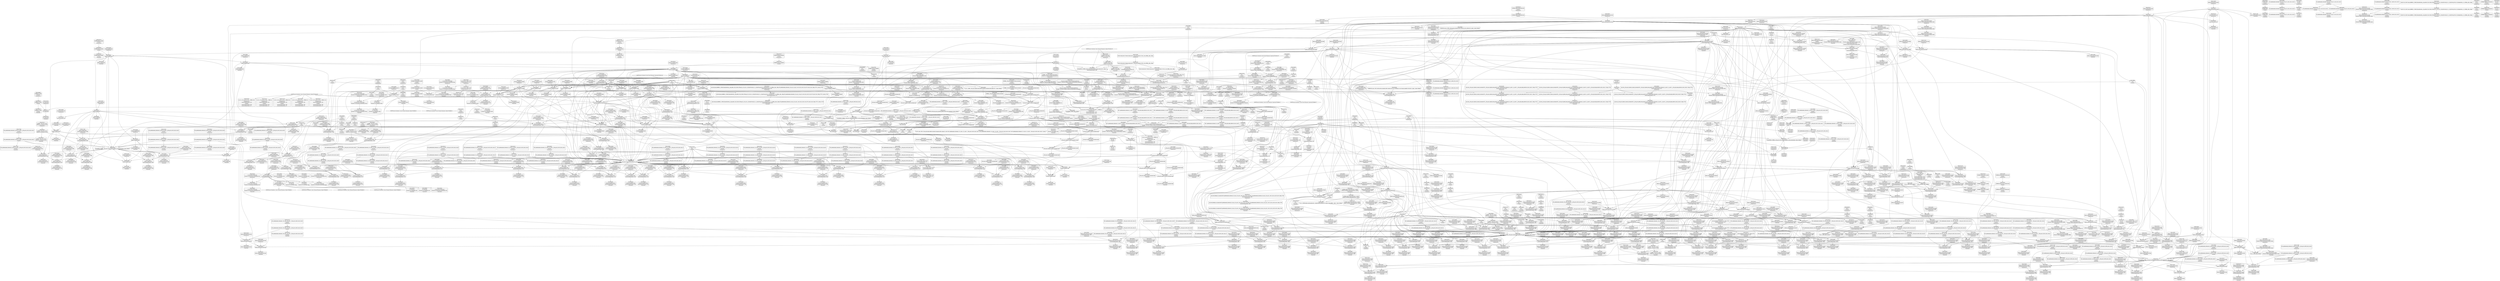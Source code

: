 digraph {
	CE0x5312290 [shape=record,shape=Mrecord,label="{CE0x5312290|i32_1|*Constant*}"]
	CE0x5200bb0 [shape=record,shape=Mrecord,label="{CE0x5200bb0|selinux_inode_getsecctx:tmp}"]
	CE0x52252d0 [shape=record,shape=Mrecord,label="{CE0x52252d0|COLLAPSED:_GCMRE___llvm_gcov_ctr142_internal_global_6_x_i64_zeroinitializer:_elem_0:default:}"]
	CE0x5289780 [shape=record,shape=Mrecord,label="{CE0x5289780|selinux_inode_getsecurity:tmp4|security/selinux/hooks.c,3075|*SummSource*}"]
	CE0x524a080 [shape=record,shape=Mrecord,label="{CE0x524a080|COLLAPSED:_CMRE:_elem_0:default:}"]
	CE0x5203370 [shape=record,shape=Mrecord,label="{CE0x5203370|selinux_inode_getsecurity:land.lhs.true|*SummSource*}"]
	CE0x52b1310 [shape=record,shape=Mrecord,label="{CE0x52b1310|GLOBAL:security_sid_to_context|*Constant*}"]
	CE0x523cd50 [shape=record,shape=Mrecord,label="{CE0x523cd50|cred_has_capability:shl|security/selinux/hooks.c,1559}"]
	CE0x52dbc30 [shape=record,shape=Mrecord,label="{CE0x52dbc30|cred_has_capability:bb}"]
	CE0x529a2f0 [shape=record,shape=Mrecord,label="{CE0x529a2f0|GLOBAL:selinux_capable|*Constant*|*SummSink*}"]
	CE0x5283ca0 [shape=record,shape=Mrecord,label="{CE0x5283ca0|GLOBAL:kfree|*Constant*}"]
	CE0x52aa660 [shape=record,shape=Mrecord,label="{CE0x52aa660|selinux_inode_getsecurity:tmp42|security/selinux/hooks.c,3095}"]
	CE0x5253680 [shape=record,shape=Mrecord,label="{CE0x5253680|selinux_inode_getsecurity:if.end20|*SummSink*}"]
	CE0x5201300 [shape=record,shape=Mrecord,label="{CE0x5201300|i64*_getelementptr_inbounds_(_2_x_i64_,_2_x_i64_*___llvm_gcov_ctr98,_i64_0,_i64_1)|*Constant*}"]
	CE0x52819a0 [shape=record,shape=Mrecord,label="{CE0x52819a0|0:_i8*,_:_CME:_elem_0:default:}"]
	"CONST[source:0(mediator),value:2(dynamic)][purpose:{object}][SnkIdx:1]"
	CE0x52d20f0 [shape=record,shape=Mrecord,label="{CE0x52d20f0|cred_has_capability:if.then9|*SummSink*}"]
	CE0x52e7ef0 [shape=record,shape=Mrecord,label="{CE0x52e7ef0|__llvm_gcov_indirect_counter_increment:tmp2|*SummSink*}"]
	CE0x529aa10 [shape=record,shape=Mrecord,label="{CE0x529aa10|GLOBAL:init_user_ns|Global_var:init_user_ns}"]
	CE0x52776e0 [shape=record,shape=Mrecord,label="{CE0x52776e0|selinux_capable:tmp3|security/selinux/hooks.c,2008|*SummSink*}"]
	CE0x521adb0 [shape=record,shape=Mrecord,label="{CE0x521adb0|_ret_i32_%retval.0,_!dbg_!27724|security/selinux/hooks.c,5741|*SummSink*}"]
	CE0x520e150 [shape=record,shape=Mrecord,label="{CE0x520e150|_call_void_mcount()_#3|*SummSource*}"]
	CE0x529fd60 [shape=record,shape=Mrecord,label="{CE0x529fd60|selinux_inode_getsecurity:tmp32|security/selinux/hooks.c,3090|*SummSink*}"]
	CE0x5227ab0 [shape=record,shape=Mrecord,label="{CE0x5227ab0|cred_sid:tmp1|*SummSource*}"]
	CE0x52b21d0 [shape=record,shape=Mrecord,label="{CE0x52b21d0|selinux_inode_getsecurity:tobool15|security/selinux/hooks.c,3094}"]
	CE0x52e7330 [shape=record,shape=Mrecord,label="{CE0x52e7330|i64**_getelementptr_inbounds_(_3_x_i64*_,_3_x_i64*_*___llvm_gcda_edge_table144,_i64_0,_i64_1)|*Constant*}"]
	CE0x52152c0 [shape=record,shape=Mrecord,label="{CE0x52152c0|selinux_inode_getsecctx:call|security/selinux/hooks.c,5735}"]
	CE0x52d9b90 [shape=record,shape=Mrecord,label="{CE0x52d9b90|avc_audit:requested|Function::avc_audit&Arg::requested::}"]
	CE0x52f36d0 [shape=record,shape=Mrecord,label="{CE0x52f36d0|cred_has_capability:tmp30|security/selinux/hooks.c,1585|*SummSink*}"]
	CE0x529dec0 [shape=record,shape=Mrecord,label="{CE0x529dec0|selinux_inode_getsecurity:tmp28|security/selinux/hooks.c,3089|*SummSink*}"]
	CE0x5211e30 [shape=record,shape=Mrecord,label="{CE0x5211e30|i64*_getelementptr_inbounds_(_6_x_i64_,_6_x_i64_*___llvm_gcov_ctr338,_i64_0,_i64_3)|*Constant*|*SummSource*}"]
	CE0x52d4890 [shape=record,shape=Mrecord,label="{CE0x52d4890|cred_has_capability:sclass.0|*SummSource*}"]
	CE0x52d5540 [shape=record,shape=Mrecord,label="{CE0x52d5540|avc_has_perm_noaudit:entry|*SummSink*}"]
	CE0x52d9900 [shape=record,shape=Mrecord,label="{CE0x52d9900|avc_audit:tclass|Function::avc_audit&Arg::tclass::|*SummSource*}"]
	CE0x52ebe70 [shape=record,shape=Mrecord,label="{CE0x52ebe70|cred_has_capability:ad|security/selinux/hooks.c, 1555|*SummSink*}"]
	CE0x529a450 [shape=record,shape=Mrecord,label="{CE0x529a450|selinux_capable:entry|*SummSource*}"]
	CE0x5292860 [shape=record,shape=Mrecord,label="{CE0x5292860|i8*_getelementptr_inbounds_(_45_x_i8_,_45_x_i8_*_.str12,_i32_0,_i32_0)|*Constant*|*SummSource*}"]
	CE0x520df80 [shape=record,shape=Mrecord,label="{CE0x520df80|selinux_inode_getsecctx:ctx|Function::selinux_inode_getsecctx&Arg::ctx::}"]
	CE0x523f690 [shape=record,shape=Mrecord,label="{CE0x523f690|cred_sid:tmp}"]
	CE0x530fe20 [shape=record,shape=Mrecord,label="{CE0x530fe20|__llvm_gcov_indirect_counter_increment:tmp1|*SummSink*}"]
	CE0x5249510 [shape=record,shape=Mrecord,label="{CE0x5249510|cred_sid:cred|Function::cred_sid&Arg::cred::|*SummSink*}"]
	CE0x52459a0 [shape=record,shape=Mrecord,label="{CE0x52459a0|selinux_inode_getsecurity:tmp12|security/selinux/hooks.c,3087|*SummSource*}"]
	CE0x52dfce0 [shape=record,shape=Mrecord,label="{CE0x52dfce0|cred_sid:tmp4|*LoadInst*|security/selinux/hooks.c,196}"]
	CE0x5312070 [shape=record,shape=Mrecord,label="{CE0x5312070|cred_has_capability:avd|security/selinux/hooks.c, 1556}"]
	CE0x52db990 [shape=record,shape=Mrecord,label="{CE0x52db990|__llvm_gcov_indirect_counter_increment:bb4|*SummSink*}"]
	CE0x52ad920 [shape=record,shape=Mrecord,label="{CE0x52ad920|selinux_inode_getsecurity:sid12|security/selinux/hooks.c,3093|*SummSource*}"]
	CE0x524c540 [shape=record,shape=Mrecord,label="{CE0x524c540|selinux_capable:call|security/selinux/hooks.c,2007|*SummSink*}"]
	CE0x52e9b40 [shape=record,shape=Mrecord,label="{CE0x52e9b40|cred_has_capability:if.then}"]
	CE0x52281b0 [shape=record,shape=Mrecord,label="{CE0x52281b0|cred_sid:tmp1|*SummSink*}"]
	CE0x52d6000 [shape=record,shape=Mrecord,label="{CE0x52d6000|avc_has_perm_noaudit:tsid|Function::avc_has_perm_noaudit&Arg::tsid::|*SummSink*}"]
	CE0x520f370 [shape=record,shape=Mrecord,label="{CE0x520f370|selinux_inode_getsecurity:entry|*SummSource*}"]
	CE0x530c1f0 [shape=record,shape=Mrecord,label="{CE0x530c1f0|__llvm_gcov_indirect_counter_increment:counter}"]
	CE0x5310170 [shape=record,shape=Mrecord,label="{CE0x5310170|avc_audit:entry}"]
	CE0x527bed0 [shape=record,shape=Mrecord,label="{CE0x527bed0|selinux_inode_getsecurity:tmp2|*LoadInst*|security/selinux/hooks.c,3073}"]
	CE0x520b870 [shape=record,shape=Mrecord,label="{CE0x520b870|selinux_inode_getsecurity:i_security|security/selinux/hooks.c,3073}"]
	CE0x529cbc0 [shape=record,shape=Mrecord,label="{CE0x529cbc0|_ret_i32_%retval.0,_!dbg_!27725|security/selinux/hooks.c,2012|*SummSink*}"]
	CE0x52064d0 [shape=record,shape=Mrecord,label="{CE0x52064d0|i64*_getelementptr_inbounds_(_6_x_i64_,_6_x_i64_*___llvm_gcov_ctr338,_i64_0,_i64_0)|*Constant*}"]
	CE0x5274900 [shape=record,shape=Mrecord,label="{CE0x5274900|_call_void_mcount()_#3}"]
	CE0x5291d90 [shape=record,shape=Mrecord,label="{CE0x5291d90|i32_3087|*Constant*}"]
	CE0x521bc90 [shape=record,shape=Mrecord,label="{CE0x521bc90|cred_has_capability:if.end10|*SummSource*}"]
	CE0x5243bc0 [shape=record,shape=Mrecord,label="{CE0x5243bc0|GLOBAL:kfree|*Constant*|*SummSource*}"]
	CE0x5306050 [shape=record,shape=Mrecord,label="{CE0x5306050|i64*_getelementptr_inbounds_(_21_x_i64_,_21_x_i64_*___llvm_gcov_ctr143,_i64_0,_i64_8)|*Constant*|*SummSink*}"]
	CE0x530b3d0 [shape=record,shape=Mrecord,label="{CE0x530b3d0|GLOBAL:cred_sid|*Constant*|*SummSource*}"]
	CE0x52d9580 [shape=record,shape=Mrecord,label="{CE0x52d9580|avc_audit:tsid|Function::avc_audit&Arg::tsid::|*SummSource*}"]
	CE0x5249d50 [shape=record,shape=Mrecord,label="{CE0x5249d50|selinux_inode_getsecurity:tobool3|security/selinux/hooks.c,3087|*SummSource*}"]
	CE0x52b0550 [shape=record,shape=Mrecord,label="{CE0x52b0550|i64_20|*Constant*|*SummSource*}"]
	CE0x5241ba0 [shape=record,shape=Mrecord,label="{CE0x5241ba0|selinux_inode_getsecurity:retval.0|*SummSink*}"]
	CE0x5296d60 [shape=record,shape=Mrecord,label="{CE0x5296d60|selinux_inode_getsecurity:call7|security/selinux/hooks.c,3087|*SummSink*}"]
	CE0x520d900 [shape=record,shape=Mrecord,label="{CE0x520d900|selinux_inode_getsecurity:inode|Function::selinux_inode_getsecurity&Arg::inode::|*SummSource*}"]
	CE0x520bdb0 [shape=record,shape=Mrecord,label="{CE0x520bdb0|i64_1|*Constant*}"]
	CE0x52226e0 [shape=record,shape=Mrecord,label="{CE0x52226e0|cred_has_capability:tmp1}"]
	CE0x528ab00 [shape=record,shape=Mrecord,label="{CE0x528ab00|selinux_inode_getsecurity:tmp7|security/selinux/hooks.c,3075}"]
	CE0x5309a50 [shape=record,shape=Mrecord,label="{CE0x5309a50|i64*_getelementptr_inbounds_(_21_x_i64_,_21_x_i64_*___llvm_gcov_ctr143,_i64_0,_i64_11)|*Constant*|*SummSource*}"]
	CE0x529ef80 [shape=record,shape=Mrecord,label="{CE0x529ef80|selinux_inode_getsecurity:tmp31|security/selinux/hooks.c,3089|*SummSink*}"]
	CE0x5291890 [shape=record,shape=Mrecord,label="{CE0x5291890|i8*_getelementptr_inbounds_(_25_x_i8_,_25_x_i8_*_.str3,_i32_0,_i32_0)|*Constant*|*SummSource*}"]
	CE0x53050c0 [shape=record,shape=Mrecord,label="{CE0x53050c0|cred_sid:tmp4|*LoadInst*|security/selinux/hooks.c,196|*SummSink*}"]
	CE0x52179d0 [shape=record,shape=Mrecord,label="{CE0x52179d0|selinux_inode_getsecctx:tmp5|security/selinux/hooks.c,5737|*SummSource*}"]
	CE0x52526c0 [shape=record,shape=Mrecord,label="{CE0x52526c0|i64*_getelementptr_inbounds_(_26_x_i64_,_26_x_i64_*___llvm_gcov_ctr242,_i64_0,_i64_0)|*Constant*}"]
	CE0x52dc6d0 [shape=record,shape=Mrecord,label="{CE0x52dc6d0|__llvm_gcov_indirect_counter_increment:tmp1}"]
	CE0x523bb40 [shape=record,shape=Mrecord,label="{CE0x523bb40|selinux_inode_getsecurity:if.then16|*SummSink*}"]
	CE0x52d3a20 [shape=record,shape=Mrecord,label="{CE0x52d3a20|cred_has_capability:tmp17|security/selinux/hooks.c,1576|*SummSource*}"]
	CE0x524b120 [shape=record,shape=Mrecord,label="{CE0x524b120|i32_1|*Constant*}"]
	CE0x5284020 [shape=record,shape=Mrecord,label="{CE0x5284020|_call_void_kfree(i8*_%tmp54)_#10,_!dbg_!27776|security/selinux/hooks.c,3101}"]
	CE0x5216960 [shape=record,shape=Mrecord,label="{CE0x5216960|i8*_getelementptr_inbounds_(_8_x_i8_,_8_x_i8_*_.str63,_i32_0,_i32_0)|*Constant*}"]
	CE0x52eeb00 [shape=record,shape=Mrecord,label="{CE0x52eeb00|i64**_getelementptr_inbounds_(_3_x_i64*_,_3_x_i64*_*___llvm_gcda_edge_table144,_i64_0,_i64_2)|*Constant*|*SummSink*}"]
	"CONST[source:0(mediator),value:0(static)][purpose:{operation}][SnkIdx:3]"
	CE0x6ea1950 [shape=record,shape=Mrecord,label="{CE0x6ea1950|selinux_inode_getsecctx:tmp2|security/selinux/hooks.c,5737|*SummSource*}"]
	CE0x5289080 [shape=record,shape=Mrecord,label="{CE0x5289080|selinux_inode_getsecurity:tmp19|security/selinux/hooks.c,3087|*SummSink*}"]
	CE0x5249e80 [shape=record,shape=Mrecord,label="{CE0x5249e80|i64_7|*Constant*}"]
	CE0x521ba10 [shape=record,shape=Mrecord,label="{CE0x521ba10|selinux_inode_getsecurity:size|security/selinux/hooks.c, 3070|*SummSource*}"]
	CE0x52412f0 [shape=record,shape=Mrecord,label="{CE0x52412f0|_call_void_kfree(i8*_%tmp54)_#10,_!dbg_!27776|security/selinux/hooks.c,3101|*SummSource*}"]
	CE0x52d6620 [shape=record,shape=Mrecord,label="{CE0x52d6620|avc_has_perm_noaudit:requested|Function::avc_has_perm_noaudit&Arg::requested::|*SummSource*}"]
	CE0x52175a0 [shape=record,shape=Mrecord,label="{CE0x52175a0|selinux_inode_getsecctx:if.then|*SummSink*}"]
	CE0x51efdd0 [shape=record,shape=Mrecord,label="{CE0x51efdd0|i1_true|*Constant*|*SummSink*}"]
	CE0x5297a60 [shape=record,shape=Mrecord,label="{CE0x5297a60|GLOBAL:cred_has_capability|*Constant*}"]
	CE0x52408e0 [shape=record,shape=Mrecord,label="{CE0x52408e0|selinux_capable:bb|*SummSink*}"]
	CE0x52c4650 [shape=record,shape=Mrecord,label="{CE0x52c4650|avc_audit:result|Function::avc_audit&Arg::result::|*SummSink*}"]
	CE0x52f39f0 [shape=record,shape=Mrecord,label="{CE0x52f39f0|cred_has_capability:tmp31|security/selinux/hooks.c,1585}"]
	CE0x52e59b0 [shape=record,shape=Mrecord,label="{CE0x52e59b0|cred_has_capability:tmp8|security/selinux/hooks.c,1575|*SummSink*}"]
	CE0x5213a90 [shape=record,shape=Mrecord,label="{CE0x5213a90|_ret_i32_%retval.0,_!dbg_!27779|security/selinux/hooks.c,3104}"]
	CE0x5302810 [shape=record,shape=Mrecord,label="{CE0x5302810|cred_has_capability:do.end6}"]
	CE0x52dc180 [shape=record,shape=Mrecord,label="{CE0x52dc180|__llvm_gcov_indirect_counter_increment:tmp3|*SummSource*}"]
	CE0x5200ad0 [shape=record,shape=Mrecord,label="{CE0x5200ad0|selinux_inode_getsecurity:buffer|Function::selinux_inode_getsecurity&Arg::buffer::|*SummSource*}"]
	CE0x5294840 [shape=record,shape=Mrecord,label="{CE0x5294840|selinux_inode_getsecurity:tmp23|security/selinux/hooks.c,3087|*SummSink*}"]
	CE0x51f7b60 [shape=record,shape=Mrecord,label="{CE0x51f7b60|selinux_inode_getsecctx:tmp3|security/selinux/hooks.c,5737}"]
	CE0x5305cf0 [shape=record,shape=Mrecord,label="{CE0x5305cf0|void_(i8*,_i32,_i64)*_asm_sideeffect_1:_09ud2_0A.pushsection___bug_table,_22a_22_0A2:_09.long_1b_-_2b,_$_0:c_-_2b_0A_09.word_$_1:c_,_0_0A_09.org_2b+$_2:c_0A.popsection_,_i,i,i,_dirflag_,_fpsr_,_flags_|*SummSource*}"]
	CE0x5290840 [shape=record,shape=Mrecord,label="{CE0x5290840|i64*_getelementptr_inbounds_(_26_x_i64_,_26_x_i64_*___llvm_gcov_ctr242,_i64_0,_i64_9)|*Constant*}"]
	CE0x528a010 [shape=record,shape=Mrecord,label="{CE0x528a010|GLOBAL:__llvm_gcov_ctr242|Global_var:__llvm_gcov_ctr242|*SummSink*}"]
	CE0x5248e30 [shape=record,shape=Mrecord,label="{CE0x5248e30|i64*_getelementptr_inbounds_(_2_x_i64_,_2_x_i64_*___llvm_gcov_ctr131,_i64_0,_i64_0)|*Constant*|*SummSink*}"]
	CE0x5274380 [shape=record,shape=Mrecord,label="{CE0x5274380|cred_sid:tmp3|*SummSource*}"]
	CE0x529dbb0 [shape=record,shape=Mrecord,label="{CE0x529dbb0|i64_14|*Constant*|*SummSink*}"]
	CE0x52f5bd0 [shape=record,shape=Mrecord,label="{CE0x52f5bd0|cred_sid:bb}"]
	CE0x529b0f0 [shape=record,shape=Mrecord,label="{CE0x529b0f0|selinux_capable:ns|Function::selinux_capable&Arg::ns::|*SummSource*}"]
	CE0x5293420 [shape=record,shape=Mrecord,label="{CE0x5293420|selinux_inode_getsecurity:tmp21|security/selinux/hooks.c,3087|*SummSource*}"]
	CE0x530c610 [shape=record,shape=Mrecord,label="{CE0x530c610|i64**_getelementptr_inbounds_(_3_x_i64*_,_3_x_i64*_*___llvm_gcda_edge_table144,_i64_0,_i64_2)|*Constant*}"]
	CE0x52c8840 [shape=record,shape=Mrecord,label="{CE0x52c8840|cred_has_capability:tmp26|security/selinux/hooks.c,1583|*SummSink*}"]
	CE0x521b3b0 [shape=record,shape=Mrecord,label="{CE0x521b3b0|%struct.task_struct*_(%struct.task_struct**)*_asm_movq_%gs:$_1:P_,$0_,_r,im,_dirflag_,_fpsr_,_flags_|*SummSource*}"]
	CE0x5298210 [shape=record,shape=Mrecord,label="{CE0x5298210|cred_has_capability:entry|*SummSource*}"]
	CE0x5292c00 [shape=record,shape=Mrecord,label="{CE0x5292c00|selinux_inode_getsecurity:tmp25|security/selinux/hooks.c,3087}"]
	CE0x529f890 [shape=record,shape=Mrecord,label="{CE0x529f890|selinux_inode_getsecurity:tmp32|security/selinux/hooks.c,3090|*SummSource*}"]
	CE0x520f2b0 [shape=record,shape=Mrecord,label="{CE0x520f2b0|selinux_inode_getsecurity:entry}"]
	CE0x5246100 [shape=record,shape=Mrecord,label="{CE0x5246100|selinux_inode_getsecurity:tmp14|security/selinux/hooks.c,3087}"]
	CE0x526bba0 [shape=record,shape=Mrecord,label="{CE0x526bba0|i64*_getelementptr_inbounds_(_6_x_i64_,_6_x_i64_*___llvm_gcov_ctr142,_i64_0,_i64_0)|*Constant*}"]
	CE0x52767e0 [shape=record,shape=Mrecord,label="{CE0x52767e0|__llvm_gcov_indirect_counter_increment:predecessor|Function::__llvm_gcov_indirect_counter_increment&Arg::predecessor::|*SummSink*}"]
	CE0x5303350 [shape=record,shape=Mrecord,label="{CE0x5303350|cred_has_capability:shr|security/selinux/hooks.c,1565|*SummSource*}"]
	CE0x52ac260 [shape=record,shape=Mrecord,label="{CE0x52ac260|selinux_inode_getsecurity:tmp43|security/selinux/hooks.c,3095|*SummSink*}"]
	CE0x52ac950 [shape=record,shape=Mrecord,label="{CE0x52ac950|i64*_getelementptr_inbounds_(_26_x_i64_,_26_x_i64_*___llvm_gcov_ctr242,_i64_0,_i64_16)|*Constant*}"]
	CE0x5270970 [shape=record,shape=Mrecord,label="{CE0x5270970|_ret_i32_%retval.0,_!dbg_!27765|security/selinux/hooks.c,1586|*SummSink*}"]
	CE0x5299af0 [shape=record,shape=Mrecord,label="{CE0x5299af0|selinux_inode_getsecurity:call8|security/selinux/hooks.c,3087|*SummSink*}"]
	CE0x5287d90 [shape=record,shape=Mrecord,label="{CE0x5287d90|COLLAPSED:_GCMRE___llvm_gcov_ctr98_internal_global_2_x_i64_zeroinitializer:_elem_0:default:}"]
	CE0x52a0960 [shape=record,shape=Mrecord,label="{CE0x52a0960|i32_3|*Constant*}"]
	CE0x528e760 [shape=record,shape=Mrecord,label="{CE0x528e760|selinux_inode_getsecurity:tmp8|security/selinux/hooks.c,3076}"]
	CE0x52d9300 [shape=record,shape=Mrecord,label="{CE0x52d9300|avc_audit:ssid|Function::avc_audit&Arg::ssid::|*SummSink*}"]
	CE0x51eb930 [shape=record,shape=Mrecord,label="{CE0x51eb930|i64_2|*Constant*}"]
	CE0x529b580 [shape=record,shape=Mrecord,label="{CE0x529b580|i32_33|*Constant*|*SummSource*}"]
	CE0x52218f0 [shape=record,shape=Mrecord,label="{CE0x52218f0|selinux_inode_getsecurity:tmp18|security/selinux/hooks.c,3087}"]
	CE0x523f700 [shape=record,shape=Mrecord,label="{CE0x523f700|COLLAPSED:_GCMRE___llvm_gcov_ctr131_internal_global_2_x_i64_zeroinitializer:_elem_0:default:}"]
	CE0x51ecec0 [shape=record,shape=Mrecord,label="{CE0x51ecec0|selinux_inode_getsecctx:bb}"]
	CE0x52aca90 [shape=record,shape=Mrecord,label="{CE0x52aca90|i64*_getelementptr_inbounds_(_26_x_i64_,_26_x_i64_*___llvm_gcov_ctr242,_i64_0,_i64_16)|*Constant*|*SummSource*}"]
	CE0x52dad70 [shape=record,shape=Mrecord,label="{CE0x52dad70|cred_has_capability:tmp18|security/selinux/hooks.c,1580|*SummSource*}"]
	CE0x5289530 [shape=record,shape=Mrecord,label="{CE0x5289530|selinux_inode_getsecurity:tmp4|security/selinux/hooks.c,3075}"]
	CE0x52eb0e0 [shape=record,shape=Mrecord,label="{CE0x52eb0e0|i32_31|*Constant*|*SummSource*}"]
	CE0x52f3660 [shape=record,shape=Mrecord,label="{CE0x52f3660|cred_has_capability:tmp30|security/selinux/hooks.c,1585|*SummSource*}"]
	CE0x5299d30 [shape=record,shape=Mrecord,label="{CE0x5299d30|GLOBAL:selinux_capable|*Constant*}"]
	CE0x529dad0 [shape=record,shape=Mrecord,label="{CE0x529dad0|i64_14|*Constant*}"]
	CE0x529e230 [shape=record,shape=Mrecord,label="{CE0x529e230|selinux_inode_getsecurity:tmp29|security/selinux/hooks.c,3089|*SummSource*}"]
	CE0x52dfaf0 [shape=record,shape=Mrecord,label="{CE0x52dfaf0|i32_22|*Constant*|*SummSink*}"]
	CE0x52d6f50 [shape=record,shape=Mrecord,label="{CE0x52d6f50|avc_has_perm_noaudit:flags|Function::avc_has_perm_noaudit&Arg::flags::|*SummSource*}"]
	CE0x52aaa80 [shape=record,shape=Mrecord,label="{CE0x52aaa80|selinux_inode_getsecurity:tmp39|security/selinux/hooks.c,3094|*SummSource*}"]
	CE0x528e7d0 [shape=record,shape=Mrecord,label="{CE0x528e7d0|selinux_inode_getsecurity:tmp8|security/selinux/hooks.c,3076|*SummSource*}"]
	CE0x52d3fe0 [shape=record,shape=Mrecord,label="{CE0x52d3fe0|i16_4|*Constant*|*SummSink*}"]
	CE0x52d56d0 [shape=record,shape=Mrecord,label="{CE0x52d56d0|avc_has_perm_noaudit:tclass|Function::avc_has_perm_noaudit&Arg::tclass::}"]
	CE0x5306c10 [shape=record,shape=Mrecord,label="{CE0x5306c10|i64_12|*Constant*|*SummSource*}"]
	CE0x52d5a20 [shape=record,shape=Mrecord,label="{CE0x52d5a20|avc_has_perm_noaudit:ssid|Function::avc_has_perm_noaudit&Arg::ssid::|*SummSource*}"]
	CE0x5295ba0 [shape=record,shape=Mrecord,label="{CE0x5295ba0|_call_void_lockdep_rcu_suspicious(i8*_getelementptr_inbounds_(_25_x_i8_,_25_x_i8_*_.str3,_i32_0,_i32_0),_i32_3087,_i8*_getelementptr_inbounds_(_45_x_i8_,_45_x_i8_*_.str12,_i32_0,_i32_0))_#10,_!dbg_!27740|security/selinux/hooks.c,3087}"]
	CE0x524ef30 [shape=record,shape=Mrecord,label="{CE0x524ef30|selinux_inode_getsecurity:if.end6|*SummSource*}"]
	CE0x528ef10 [shape=record,shape=Mrecord,label="{CE0x528ef10|selinux_inode_getsecurity:tmp9|security/selinux/hooks.c,3076|*SummSink*}"]
	CE0x52841e0 [shape=record,shape=Mrecord,label="{CE0x52841e0|_call_void_kfree(i8*_%tmp54)_#10,_!dbg_!27776|security/selinux/hooks.c,3101|*SummSink*}"]
	CE0x51f8390 [shape=record,shape=Mrecord,label="{CE0x51f8390|selinux_inode_getsecctx:if.then}"]
	CE0x5311f80 [shape=record,shape=Mrecord,label="{CE0x5311f80|cred_has_capability:ad|security/selinux/hooks.c, 1555|*SummSource*}"]
	CE0x5249370 [shape=record,shape=Mrecord,label="{CE0x5249370|selinux_inode_getsecurity:context|security/selinux/hooks.c, 3072}"]
	CE0x52f49b0 [shape=record,shape=Mrecord,label="{CE0x52f49b0|cred_has_capability:retval.0}"]
	CE0x520be20 [shape=record,shape=Mrecord,label="{CE0x520be20|selinux_inode_getsecurity:tmp1}"]
	CE0x524eb10 [shape=record,shape=Mrecord,label="{CE0x524eb10|selinux_capable:call|security/selinux/hooks.c,2007}"]
	CE0x52c79b0 [shape=record,shape=Mrecord,label="{CE0x52c79b0|cred_has_capability:tmp25|security/selinux/hooks.c,1582|*SummSource*}"]
	CE0x5211950 [shape=record,shape=Mrecord,label="{CE0x5211950|i64*_getelementptr_inbounds_(_6_x_i64_,_6_x_i64_*___llvm_gcov_ctr338,_i64_0,_i64_4)|*Constant*|*SummSink*}"]
	CE0x52415e0 [shape=record,shape=Mrecord,label="{CE0x52415e0|i32_-95|*Constant*|*SummSink*}"]
	CE0x524c910 [shape=record,shape=Mrecord,label="{CE0x524c910|_call_void_mcount()_#3|*SummSink*}"]
	CE0x52d9a60 [shape=record,shape=Mrecord,label="{CE0x52d9a60|avc_audit:tclass|Function::avc_audit&Arg::tclass::|*SummSink*}"]
	CE0x52b1a20 [shape=record,shape=Mrecord,label="{CE0x52b1a20|selinux_inode_getsecurity:error.0|*SummSink*}"]
	CE0x52405a0 [shape=record,shape=Mrecord,label="{CE0x52405a0|selinux_inode_getsecurity:i_security|security/selinux/hooks.c,3073|*SummSource*}"]
	CE0x521da00 [shape=record,shape=Mrecord,label="{CE0x521da00|get_current:entry|*SummSource*}"]
	CE0x5287110 [shape=record,shape=Mrecord,label="{CE0x5287110|i64*_getelementptr_inbounds_(_2_x_i64_,_2_x_i64_*___llvm_gcov_ctr98,_i64_0,_i64_0)|*Constant*}"]
	CE0x51fbb60 [shape=record,shape=Mrecord,label="{CE0x51fbb60|selinux_inode_getsecctx:tmp4|security/selinux/hooks.c,5737|*SummSink*}"]
	CE0x52a1100 [shape=record,shape=Mrecord,label="{CE0x52a1100|selinux_inode_getsecurity:sid|security/selinux/hooks.c,3090|*SummSource*}"]
	CE0x523ced0 [shape=record,shape=Mrecord,label="{CE0x523ced0|cred_has_capability:shl|security/selinux/hooks.c,1559|*SummSink*}"]
	CE0x52f0bc0 [shape=record,shape=Mrecord,label="{CE0x52f0bc0|cred_sid:tmp6|security/selinux/hooks.c,197|*SummSink*}"]
	CE0x52b2370 [shape=record,shape=Mrecord,label="{CE0x52b2370|selinux_inode_getsecurity:tobool15|security/selinux/hooks.c,3094|*SummSink*}"]
	CE0x52a9b20 [shape=record,shape=Mrecord,label="{CE0x52a9b20|selinux_inode_getsecurity:tmp40|security/selinux/hooks.c,3094}"]
	CE0x5308510 [shape=record,shape=Mrecord,label="{CE0x5308510|i64*_getelementptr_inbounds_(_21_x_i64_,_21_x_i64_*___llvm_gcov_ctr143,_i64_0,_i64_9)|*Constant*|*SummSink*}"]
	CE0x52e2b20 [shape=record,shape=Mrecord,label="{CE0x52e2b20|cred_has_capability:tmp2|security/selinux/hooks.c,1567|*SummSource*}"]
	CE0x52d49a0 [shape=record,shape=Mrecord,label="{CE0x52d49a0|cred_has_capability:sclass.0|*SummSink*}"]
	CE0x529d1d0 [shape=record,shape=Mrecord,label="{CE0x529d1d0|selinux_inode_getsecurity:tobool9|security/selinux/hooks.c,3089|*SummSource*}"]
	CE0x52d3390 [shape=record,shape=Mrecord,label="{CE0x52d3390|cred_has_capability:tmp16|security/selinux/hooks.c,1576|*SummSource*}"]
	CE0x51efae0 [shape=record,shape=Mrecord,label="{CE0x51efae0|selinux_inode_getsecctx:return|*SummSource*}"]
	CE0x6684350 [shape=record,shape=Mrecord,label="{CE0x6684350|GLOBAL:selinux_inode_getsecurity|*Constant*|*SummSource*}"]
	CE0x51f3b70 [shape=record,shape=Mrecord,label="{CE0x51f3b70|selinux_inode_getsecctx:entry}"]
	CE0x5309d60 [shape=record,shape=Mrecord,label="{CE0x5309d60|cred_has_capability:tmp15|security/selinux/hooks.c,1575}"]
	CE0x52e9a30 [shape=record,shape=Mrecord,label="{CE0x52e9a30|cred_has_capability:sw.default|*SummSink*}"]
	CE0x52181b0 [shape=record,shape=Mrecord,label="{CE0x52181b0|selinux_inode_getsecurity:tmp|*SummSource*}"]
	CE0x524d0d0 [shape=record,shape=Mrecord,label="{CE0x524d0d0|selinux_inode_getsecurity:if.then|*SummSource*}"]
	CE0x5301f90 [shape=record,shape=Mrecord,label="{CE0x5301f90|i8*_getelementptr_inbounds_(_40_x_i8_,_40_x_i8_*_.str49,_i32_0,_i32_0)|*Constant*|*SummSource*}"]
	CE0x52d3720 [shape=record,shape=Mrecord,label="{CE0x52d3720|cred_has_capability:tmp17|security/selinux/hooks.c,1576}"]
	CE0x52c9ee0 [shape=record,shape=Mrecord,label="{CE0x52c9ee0|cred_has_capability:tmp29|security/selinux/hooks.c,1584}"]
	CE0x52ec490 [shape=record,shape=Mrecord,label="{CE0x52ec490|cred_sid:sid|security/selinux/hooks.c,197|*SummSink*}"]
	CE0x52904c0 [shape=record,shape=Mrecord,label="{CE0x52904c0|selinux_inode_getsecurity:tmp20|security/selinux/hooks.c,3087|*SummSource*}"]
	CE0x5228c50 [shape=record,shape=Mrecord,label="{CE0x5228c50|cred_sid:tmp2|*SummSource*}"]
	CE0x530b2c0 [shape=record,shape=Mrecord,label="{CE0x530b2c0|cred_has_capability:call|security/selinux/hooks.c,1558|*SummSink*}"]
	CE0x52820c0 [shape=record,shape=Mrecord,label="{CE0x52820c0|selinux_inode_getsecurity:tmp52|security/selinux/hooks.c,3101|*SummSource*}"]
	CE0x521f970 [shape=record,shape=Mrecord,label="{CE0x521f970|i64_1|*Constant*}"]
	CE0x52d64a0 [shape=record,shape=Mrecord,label="{CE0x52d64a0|avc_has_perm_noaudit:requested|Function::avc_has_perm_noaudit&Arg::requested::}"]
	CE0x5288a50 [shape=record,shape=Mrecord,label="{CE0x5288a50|selinux_inode_getsecurity:tmp18|security/selinux/hooks.c,3087|*SummSink*}"]
	CE0x523b180 [shape=record,shape=Mrecord,label="{CE0x523b180|get_current:tmp3|*SummSink*}"]
	CE0x52dba20 [shape=record,shape=Mrecord,label="{CE0x52dba20|__llvm_gcov_indirect_counter_increment:bb|*SummSource*}"]
	CE0x523ba50 [shape=record,shape=Mrecord,label="{CE0x523ba50|selinux_inode_getsecurity:if.then16|*SummSource*}"]
	CE0x5228cc0 [shape=record,shape=Mrecord,label="{CE0x5228cc0|cred_sid:tmp2|*SummSink*}"]
	CE0x523c790 [shape=record,shape=Mrecord,label="{CE0x523c790|cred_has_capability:cap1|security/selinux/hooks.c,1563|*SummSink*}"]
	CE0x523b800 [shape=record,shape=Mrecord,label="{CE0x523b800|i64_0|*Constant*}"]
	CE0x52495e0 [shape=record,shape=Mrecord,label="{CE0x52495e0|_ret_i32_%tmp6,_!dbg_!27716|security/selinux/hooks.c,197}"]
	CE0x52402e0 [shape=record,shape=Mrecord,label="{CE0x52402e0|0:_i8*,_:_SCMRE:_elem_0:default:}"]
	CE0x53072e0 [shape=record,shape=Mrecord,label="{CE0x53072e0|i64*_getelementptr_inbounds_(_21_x_i64_,_21_x_i64_*___llvm_gcov_ctr143,_i64_0,_i64_9)|*Constant*}"]
	CE0x52eb510 [shape=record,shape=Mrecord,label="{CE0x52eb510|0:_i32,_4:_i32,_8:_i32,_12:_i32,_:_CMRE_12,16_|*MultipleSource*|security/selinux/hooks.c,196|*LoadInst*|security/selinux/hooks.c,196|security/selinux/hooks.c,197}"]
	CE0x5274b60 [shape=record,shape=Mrecord,label="{CE0x5274b60|_call_void_mcount()_#3|*SummSource*}"]
	"CONST[source:2(external),value:2(dynamic)][purpose:{subject}][SrcIdx:19]"
	CE0x52431c0 [shape=record,shape=Mrecord,label="{CE0x52431c0|GLOBAL:__llvm_gcov_ctr142|Global_var:__llvm_gcov_ctr142|*SummSource*}"]
	CE0x52b0680 [shape=record,shape=Mrecord,label="{CE0x52b0680|i64_20|*Constant*|*SummSink*}"]
	CE0x529b3b0 [shape=record,shape=Mrecord,label="{CE0x529b3b0|i32_33|*Constant*}"]
	CE0x51f01b0 [shape=record,shape=Mrecord,label="{CE0x51f01b0|i64_1|*Constant*|*SummSink*}"]
	CE0x52ed130 [shape=record,shape=Mrecord,label="{CE0x52ed130|i64*_getelementptr_inbounds_(_21_x_i64_,_21_x_i64_*___llvm_gcov_ctr143,_i64_0,_i64_4)|*Constant*|*SummSource*}"]
	CE0x526faf0 [shape=record,shape=Mrecord,label="{CE0x526faf0|cred_has_capability:cred|Function::cred_has_capability&Arg::cred::}"]
	CE0x5288170 [shape=record,shape=Mrecord,label="{CE0x5288170|i64_8|*Constant*|*SummSource*}"]
	CE0x52eff20 [shape=record,shape=Mrecord,label="{CE0x52eff20|cred_has_capability:tmp7|security/selinux/hooks.c,1574|*SummSource*}"]
	CE0x52d7720 [shape=record,shape=Mrecord,label="{CE0x52d7720|_ret_i32_%rc.0,_!dbg_!27793|security/selinux/avc.c,744|*SummSink*}"]
	CE0x5280730 [shape=record,shape=Mrecord,label="{CE0x5280730|selinux_inode_getsecurity:tmp50|security/selinux/hooks.c,3098}"]
	CE0x5307dc0 [shape=record,shape=Mrecord,label="{CE0x5307dc0|cred_has_capability:tmp11|security/selinux/hooks.c,1575}"]
	CE0x523b240 [shape=record,shape=Mrecord,label="{CE0x523b240|_call_void_mcount()_#3}"]
	CE0x521dc10 [shape=record,shape=Mrecord,label="{CE0x521dc10|_ret_%struct.task_struct*_%tmp4,_!dbg_!27714|./arch/x86/include/asm/current.h,14|*SummSource*}"]
	CE0x52ac5d0 [shape=record,shape=Mrecord,label="{CE0x52ac5d0|selinux_inode_getsecurity:tmp44|security/selinux/hooks.c,3096}"]
	CE0x523c1f0 [shape=record,shape=Mrecord,label="{CE0x523c1f0|get_current:tmp4|./arch/x86/include/asm/current.h,14}"]
	CE0x5278a30 [shape=record,shape=Mrecord,label="{CE0x5278a30|selinux_inode_getsecurity:tmp47|security/selinux/hooks.c,3097|*SummSink*}"]
	CE0x5299fb0 [shape=record,shape=Mrecord,label="{CE0x5299fb0|selinux_capable:entry}"]
	CE0x5294720 [shape=record,shape=Mrecord,label="{CE0x5294720|i64*_getelementptr_inbounds_(_26_x_i64_,_26_x_i64_*___llvm_gcov_ctr242,_i64_0,_i64_11)|*Constant*|*SummSource*}"]
	CE0x52c8760 [shape=record,shape=Mrecord,label="{CE0x52c8760|i64*_getelementptr_inbounds_(_21_x_i64_,_21_x_i64_*___llvm_gcov_ctr143,_i64_0,_i64_17)|*Constant*|*SummSink*}"]
	CE0x52abad0 [shape=record,shape=Mrecord,label="{CE0x52abad0|selinux_inode_getsecurity:tmp42|security/selinux/hooks.c,3095|*SummSink*}"]
	CE0x528fde0 [shape=record,shape=Mrecord,label="{CE0x528fde0|VOIDTB_TE_array:_GCRE_.str63_private_unnamed_addr_constant_8_x_i8_c_selinux_00_,_align_1:_elem_0:default:}"]
	CE0x530c4d0 [shape=record,shape=Mrecord,label="{CE0x530c4d0|_call_void___llvm_gcov_indirect_counter_increment(i32*___llvm_gcov_global_state_pred145,_i64**_getelementptr_inbounds_(_3_x_i64*_,_3_x_i64*_*___llvm_gcda_edge_table144,_i64_0,_i64_2)),_!dbg_!27732|security/selinux/hooks.c,1570|*SummSink*}"]
	CE0x52dc7a0 [shape=record,shape=Mrecord,label="{CE0x52dc7a0|__llvm_gcov_indirect_counter_increment:tmp}"]
	CE0x5283170 [shape=record,shape=Mrecord,label="{CE0x5283170|selinux_inode_getsecurity:tmp53|security/selinux/hooks.c,3101|*SummSink*}"]
	CE0x53035b0 [shape=record,shape=Mrecord,label="{CE0x53035b0|i32_-1|*Constant*}"]
	CE0x51fe880 [shape=record,shape=Mrecord,label="{CE0x51fe880|selinux_inode_getsecctx:ctx|Function::selinux_inode_getsecctx&Arg::ctx::|*SummSink*}"]
	CE0x5295c80 [shape=record,shape=Mrecord,label="{CE0x5295c80|_call_void_lockdep_rcu_suspicious(i8*_getelementptr_inbounds_(_25_x_i8_,_25_x_i8_*_.str3,_i32_0,_i32_0),_i32_3087,_i8*_getelementptr_inbounds_(_45_x_i8_,_45_x_i8_*_.str12,_i32_0,_i32_0))_#10,_!dbg_!27740|security/selinux/hooks.c,3087|*SummSink*}"]
	CE0x523d320 [shape=record,shape=Mrecord,label="{CE0x523d320|_call_void_mcount()_#3}"]
	CE0x526bf80 [shape=record,shape=Mrecord,label="{CE0x526bf80|__llvm_gcov_indirect_counter_increment:predecessor|Function::__llvm_gcov_indirect_counter_increment&Arg::predecessor::}"]
	CE0x5302990 [shape=record,shape=Mrecord,label="{CE0x5302990|i32_5|*Constant*|*SummSource*}"]
	CE0x5270800 [shape=record,shape=Mrecord,label="{CE0x5270800|_ret_i32_%retval.0,_!dbg_!27765|security/selinux/hooks.c,1586|*SummSource*}"]
	CE0x52f1640 [shape=record,shape=Mrecord,label="{CE0x52f1640|cred_has_capability:shl|security/selinux/hooks.c,1559|*SummSource*}"]
	CE0x52463b0 [shape=record,shape=Mrecord,label="{CE0x52463b0|selinux_inode_getsecurity:tmp14|security/selinux/hooks.c,3087|*SummSource*}"]
	CE0x52ec660 [shape=record,shape=Mrecord,label="{CE0x52ec660|cred_has_capability:return|*SummSink*}"]
	CE0x52e86c0 [shape=record,shape=Mrecord,label="{CE0x52e86c0|__llvm_gcov_indirect_counter_increment:counter|*SummSink*}"]
	CE0x52dcdf0 [shape=record,shape=Mrecord,label="{CE0x52dcdf0|cred_has_capability:call3|security/selinux/hooks.c,1573}"]
	CE0x52537a0 [shape=record,shape=Mrecord,label="{CE0x52537a0|selinux_capable:return|*SummSource*}"]
	CE0x52d8750 [shape=record,shape=Mrecord,label="{CE0x52d8750|cred_has_capability:call8|security/selinux/hooks.c,1581}"]
	CE0x526fcd0 [shape=record,shape=Mrecord,label="{CE0x526fcd0|cred_has_capability:cred|Function::cred_has_capability&Arg::cred::|*SummSink*}"]
	CE0x5291ad0 [shape=record,shape=Mrecord,label="{CE0x5291ad0|GLOBAL:lockdep_rcu_suspicious|*Constant*}"]
	CE0x5306d10 [shape=record,shape=Mrecord,label="{CE0x5306d10|i64_12|*Constant*|*SummSink*}"]
	CE0x52c48f0 [shape=record,shape=Mrecord,label="{CE0x52c48f0|avc_audit:a|Function::avc_audit&Arg::a::|*SummSource*}"]
	CE0x521ac80 [shape=record,shape=Mrecord,label="{CE0x521ac80|_ret_i32_%retval.0,_!dbg_!27724|security/selinux/hooks.c,5741|*SummSource*}"]
	CE0x5292f60 [shape=record,shape=Mrecord,label="{CE0x5292f60|selinux_inode_getsecurity:tmp25|security/selinux/hooks.c,3087|*SummSource*}"]
	CE0x52f35f0 [shape=record,shape=Mrecord,label="{CE0x52f35f0|i64*_getelementptr_inbounds_(_21_x_i64_,_21_x_i64_*___llvm_gcov_ctr143,_i64_0,_i64_19)|*Constant*|*SummSink*}"]
	CE0x52115a0 [shape=record,shape=Mrecord,label="{CE0x52115a0|selinux_inode_getsecctx:tmp10|security/selinux/hooks.c,5741|*SummSink*}"]
	CE0x5303270 [shape=record,shape=Mrecord,label="{CE0x5303270|_call_void___llvm_gcov_indirect_counter_increment(i32*___llvm_gcov_global_state_pred145,_i64**_getelementptr_inbounds_(_3_x_i64*_,_3_x_i64*_*___llvm_gcda_edge_table144,_i64_0,_i64_1)),_!dbg_!27728|security/selinux/hooks.c,1567|*SummSink*}"]
	CE0x5227950 [shape=record,shape=Mrecord,label="{CE0x5227950|cred_sid:tmp1}"]
	CE0x5308ac0 [shape=record,shape=Mrecord,label="{CE0x5308ac0|cred_has_capability:tmp12|security/selinux/hooks.c,1575|*SummSink*}"]
	CE0x5294b40 [shape=record,shape=Mrecord,label="{CE0x5294b40|selinux_inode_getsecurity:tmp24|security/selinux/hooks.c,3087|*SummSink*}"]
	CE0x52ee460 [shape=record,shape=Mrecord,label="{CE0x52ee460|__llvm_gcov_indirect_counter_increment:tmp3|*SummSink*}"]
	CE0x5288420 [shape=record,shape=Mrecord,label="{CE0x5288420|selinux_inode_getsecurity:tmp17|security/selinux/hooks.c,3087|*SummSource*}"]
	CE0x5279150 [shape=record,shape=Mrecord,label="{CE0x5279150|selinux_inode_getsecurity:tmp49|security/selinux/hooks.c,3098}"]
	CE0x523d040 [shape=record,shape=Mrecord,label="{CE0x523d040|0:_i8,_8:_i32,_24:_%struct.selinux_audit_data*,_:_SCMRE_0,1_|*MultipleSource*|security/selinux/hooks.c, 1555|security/selinux/hooks.c,1562}"]
	CE0x530d8b0 [shape=record,shape=Mrecord,label="{CE0x530d8b0|cred_has_capability:tmp5|security/selinux/hooks.c,1570}"]
	CE0x5243f10 [shape=record,shape=Mrecord,label="{CE0x5243f10|selinux_inode_getsecurity:tmp55|security/selinux/hooks.c,3103}"]
	CE0x5210540 [shape=record,shape=Mrecord,label="{CE0x5210540|selinux_inode_getsecctx:tmp4|security/selinux/hooks.c,5737}"]
	CE0x528d0b0 [shape=record,shape=Mrecord,label="{CE0x528d0b0|selinux_inode_getsecurity:tmp11|security/selinux/hooks.c,3087}"]
	CE0x52d5dd0 [shape=record,shape=Mrecord,label="{CE0x52d5dd0|avc_has_perm_noaudit:tsid|Function::avc_has_perm_noaudit&Arg::tsid::}"]
	CE0x52533e0 [shape=record,shape=Mrecord,label="{CE0x52533e0|selinux_inode_getsecurity:land.lhs.true4|*SummSink*}"]
	CE0x52d1ec0 [shape=record,shape=Mrecord,label="{CE0x52d1ec0|i64*_getelementptr_inbounds_(_21_x_i64_,_21_x_i64_*___llvm_gcov_ctr143,_i64_0,_i64_0)|*Constant*}"]
	CE0x524c650 [shape=record,shape=Mrecord,label="{CE0x524c650|GLOBAL:cap_capable|*Constant*}"]
	CE0x52ec230 [shape=record,shape=Mrecord,label="{CE0x52ec230|cred_sid:sid|security/selinux/hooks.c,197}"]
	CE0x5227b70 [shape=record,shape=Mrecord,label="{CE0x5227b70|i64*_getelementptr_inbounds_(_2_x_i64_,_2_x_i64_*___llvm_gcov_ctr131,_i64_0,_i64_1)|*Constant*}"]
	CE0x521c540 [shape=record,shape=Mrecord,label="{CE0x521c540|selinux_capable:tobool|security/selinux/hooks.c,2008|*SummSource*}"]
	CE0x528d400 [shape=record,shape=Mrecord,label="{CE0x528d400|selinux_inode_getsecurity:tmp11|security/selinux/hooks.c,3087|*SummSink*}"]
	CE0x52c4390 [shape=record,shape=Mrecord,label="{CE0x52c4390|avc_audit:result|Function::avc_audit&Arg::result::}"]
	CE0x526ca00 [shape=record,shape=Mrecord,label="{CE0x526ca00|selinux_capable:tmp8|security/selinux/hooks.c,2011}"]
	CE0x52f4650 [shape=record,shape=Mrecord,label="{CE0x52f4650|i32_-22|*Constant*|*SummSource*}"]
	CE0x51f8dc0 [shape=record,shape=Mrecord,label="{CE0x51f8dc0|selinux_inode_getsecctx:tmp6|security/selinux/hooks.c,5738|*SummSink*}"]
	CE0x52b2c80 [shape=record,shape=Mrecord,label="{CE0x52b2c80|i64_17|*Constant*}"]
	CE0x530a890 [shape=record,shape=Mrecord,label="{CE0x530a890|cred_has_capability:tmp16|security/selinux/hooks.c,1576}"]
	CE0x51eff00 [shape=record,shape=Mrecord,label="{CE0x51eff00|selinux_inode_getsecurity:alloc|Function::selinux_inode_getsecurity&Arg::alloc::}"]
	CE0x528e840 [shape=record,shape=Mrecord,label="{CE0x528e840|selinux_inode_getsecurity:tmp8|security/selinux/hooks.c,3076|*SummSink*}"]
	CE0x524c4a0 [shape=record,shape=Mrecord,label="{CE0x524c4a0|selinux_capable:call|security/selinux/hooks.c,2007|*SummSource*}"]
	CE0x52ad8b0 [shape=record,shape=Mrecord,label="{CE0x52ad8b0|selinux_inode_getsecurity:sid12|security/selinux/hooks.c,3093}"]
	CE0x526ca70 [shape=record,shape=Mrecord,label="{CE0x526ca70|selinux_capable:tmp8|security/selinux/hooks.c,2011|*SummSource*}"]
	CE0x52430e0 [shape=record,shape=Mrecord,label="{CE0x52430e0|GLOBAL:__llvm_gcov_ctr142|Global_var:__llvm_gcov_ctr142}"]
	CE0x5210810 [shape=record,shape=Mrecord,label="{CE0x5210810|selinux_inode_getsecctx:tmp8|security/selinux/hooks.c,5739}"]
	CE0x5224c60 [shape=record,shape=Mrecord,label="{CE0x5224c60|selinux_inode_getsecurity:out_nofree}"]
	CE0x521b9a0 [shape=record,shape=Mrecord,label="{CE0x521b9a0|selinux_inode_getsecurity:size|security/selinux/hooks.c, 3070}"]
	CE0x5281d20 [shape=record,shape=Mrecord,label="{CE0x5281d20|selinux_inode_getsecurity:tmp52|security/selinux/hooks.c,3101}"]
	CE0x52daa00 [shape=record,shape=Mrecord,label="{CE0x52daa00|cred_has_capability:tmp18|security/selinux/hooks.c,1580|*SummSink*}"]
	CE0x528b540 [shape=record,shape=Mrecord,label="{CE0x528b540|selinux_capable:cap|Function::selinux_capable&Arg::cap::|*SummSink*}"]
	CE0x5309f00 [shape=record,shape=Mrecord,label="{CE0x5309f00|cred_has_capability:tmp15|security/selinux/hooks.c,1575|*SummSource*}"]
	CE0x528b3a0 [shape=record,shape=Mrecord,label="{CE0x528b3a0|i64*_getelementptr_inbounds_(_26_x_i64_,_26_x_i64_*___llvm_gcov_ctr242,_i64_0,_i64_3)|*Constant*|*SummSource*}"]
	CE0x52249a0 [shape=record,shape=Mrecord,label="{CE0x52249a0|selinux_inode_getsecurity:if.then5}"]
	CE0x5200dc0 [shape=record,shape=Mrecord,label="{CE0x5200dc0|selinux_inode_getsecctx:if.end}"]
	CE0x52114c0 [shape=record,shape=Mrecord,label="{CE0x52114c0|selinux_inode_getsecctx:tmp10|security/selinux/hooks.c,5741}"]
	CE0x52a09d0 [shape=record,shape=Mrecord,label="{CE0x52a09d0|i32_3|*Constant*|*SummSource*}"]
	CE0x52e4910 [shape=record,shape=Mrecord,label="{CE0x52e4910|i64*_getelementptr_inbounds_(_21_x_i64_,_21_x_i64_*___llvm_gcov_ctr143,_i64_0,_i64_7)|*Constant*}"]
	CE0x52f2d90 [shape=record,shape=Mrecord,label="{CE0x52f2d90|cred_has_capability:do.body4}"]
	CE0x52451b0 [shape=record,shape=Mrecord,label="{CE0x52451b0|i32_-95|*Constant*}"]
	CE0x52aa4a0 [shape=record,shape=Mrecord,label="{CE0x52aa4a0|selinux_inode_getsecurity:tmp41|security/selinux/hooks.c,3094|*SummSink*}"]
	CE0x5303cb0 [shape=record,shape=Mrecord,label="{CE0x5303cb0|_call_void_mcount()_#3|*SummSource*}"]
	CE0x5309590 [shape=record,shape=Mrecord,label="{CE0x5309590|i64*_getelementptr_inbounds_(_21_x_i64_,_21_x_i64_*___llvm_gcov_ctr143,_i64_0,_i64_11)|*Constant*}"]
	CE0x52f55c0 [shape=record,shape=Mrecord,label="{CE0x52f55c0|i64*_getelementptr_inbounds_(_21_x_i64_,_21_x_i64_*___llvm_gcov_ctr143,_i64_0,_i64_20)|*Constant*}"]
	CE0x5296ba0 [shape=record,shape=Mrecord,label="{CE0x5296ba0|selinux_inode_getsecurity:call7|security/selinux/hooks.c,3087|*SummSource*}"]
	CE0x526f130 [shape=record,shape=Mrecord,label="{CE0x526f130|cred_has_capability:if.then|*SummSource*}"]
	CE0x52407f0 [shape=record,shape=Mrecord,label="{CE0x52407f0|selinux_capable:bb|*SummSource*}"]
	CE0x52d96e0 [shape=record,shape=Mrecord,label="{CE0x52d96e0|avc_audit:tsid|Function::avc_audit&Arg::tsid::|*SummSink*}"]
	CE0x5287ed0 [shape=record,shape=Mrecord,label="{CE0x5287ed0|get_current:tmp4|./arch/x86/include/asm/current.h,14|*SummSink*}"]
	CE0x5203270 [shape=record,shape=Mrecord,label="{CE0x5203270|selinux_inode_getsecurity:land.lhs.true}"]
	CE0x528cd10 [shape=record,shape=Mrecord,label="{CE0x528cd10|selinux_inode_getsecurity:tmp10|security/selinux/hooks.c,3087|*SummSink*}"]
	CE0x529a170 [shape=record,shape=Mrecord,label="{CE0x529a170|GLOBAL:selinux_capable|*Constant*|*SummSource*}"]
	CE0x52466f0 [shape=record,shape=Mrecord,label="{CE0x52466f0|selinux_inode_getsecurity:tmp15|security/selinux/hooks.c,3087}"]
	CE0x52b16f0 [shape=record,shape=Mrecord,label="{CE0x52b16f0|GLOBAL:security_sid_to_context|*Constant*|*SummSink*}"]
	CE0x528f280 [shape=record,shape=Mrecord,label="{CE0x528f280|i64*_getelementptr_inbounds_(_26_x_i64_,_26_x_i64_*___llvm_gcov_ctr242,_i64_0,_i64_4)|*Constant*}"]
	CE0x52b1870 [shape=record,shape=Mrecord,label="{CE0x52b1870|selinux_inode_getsecurity:error.0}"]
	CE0x52d3400 [shape=record,shape=Mrecord,label="{CE0x52d3400|cred_has_capability:tmp16|security/selinux/hooks.c,1576|*SummSink*}"]
	CE0x523c670 [shape=record,shape=Mrecord,label="{CE0x523c670|cred_has_capability:cap1|security/selinux/hooks.c,1563|*SummSource*}"]
	CE0x524c360 [shape=record,shape=Mrecord,label="{CE0x524c360|selinux_inode_getsecurity:tmp}"]
	CE0x52edfe0 [shape=record,shape=Mrecord,label="{CE0x52edfe0|__llvm_gcov_indirect_counter_increment:exit|*SummSource*}"]
	CE0x52d4c00 [shape=record,shape=Mrecord,label="{CE0x52d4c00|cred_has_capability:call7|security/selinux/hooks.c,1579}"]
	CE0x52c4d90 [shape=record,shape=Mrecord,label="{CE0x52c4d90|_ret_i32_%retval.0,_!dbg_!27732|security/selinux/include/avc.h,142|*SummSource*}"]
	CE0x52c86b0 [shape=record,shape=Mrecord,label="{CE0x52c86b0|i64*_getelementptr_inbounds_(_21_x_i64_,_21_x_i64_*___llvm_gcov_ctr143,_i64_0,_i64_17)|*Constant*|*SummSource*}"]
	CE0x53119d0 [shape=record,shape=Mrecord,label="{CE0x53119d0|i32_1|*Constant*}"]
	CE0x524b550 [shape=record,shape=Mrecord,label="{CE0x524b550|GLOBAL:current_task|Global_var:current_task|*SummSink*}"]
	CE0x52df9f0 [shape=record,shape=Mrecord,label="{CE0x52df9f0|i32_22|*Constant*}"]
	CE0x530d9f0 [shape=record,shape=Mrecord,label="{CE0x530d9f0|cred_has_capability:tmp5|security/selinux/hooks.c,1570|*SummSource*}"]
	CE0x52aea30 [shape=record,shape=Mrecord,label="{CE0x52aea30|selinux_inode_getsecurity:tmp35|security/selinux/hooks.c,3093}"]
	CE0x5295f00 [shape=record,shape=Mrecord,label="{CE0x5295f00|i64*_getelementptr_inbounds_(_26_x_i64_,_26_x_i64_*___llvm_gcov_ctr242,_i64_0,_i64_12)|*Constant*|*SummSink*}"]
	CE0x5248fd0 [shape=record,shape=Mrecord,label="{CE0x5248fd0|selinux_capable:if.end|*SummSource*}"]
	CE0x52c4b90 [shape=record,shape=Mrecord,label="{CE0x52c4b90|_ret_i32_%retval.0,_!dbg_!27732|security/selinux/include/avc.h,142}"]
	CE0x5293b60 [shape=record,shape=Mrecord,label="{CE0x5293b60|i1_true|*Constant*}"]
	CE0x52e61e0 [shape=record,shape=Mrecord,label="{CE0x52e61e0|_call_void_asm_sideeffect_1:_09ud2_0A.pushsection___bug_table,_22a_22_0A2:_09.long_1b_-_2b,_$_0:c_-_2b_0A_09.word_$_1:c_,_0_0A_09.org_2b+$_2:c_0A.popsection_,_i,i,i,_dirflag_,_fpsr_,_flags_(i8*_getelementptr_inbounds_(_25_x_i8_,_25_x_i8_*_.str3,_i32_0,_i32_0),_i32_1575,_i64_12)_#3,_!dbg_!27737,_!srcloc_!27740|security/selinux/hooks.c,1575|*SummSource*}"]
	CE0x52eb760 [shape=record,shape=Mrecord,label="{CE0x52eb760|0:_i32,_4:_i32,_8:_i32,_12:_i32,_:_CMRE_16,20_|*MultipleSource*|security/selinux/hooks.c,196|*LoadInst*|security/selinux/hooks.c,196|security/selinux/hooks.c,197}"]
	CE0x5277570 [shape=record,shape=Mrecord,label="{CE0x5277570|selinux_capable:tmp4|security/selinux/hooks.c,2008}"]
	CE0x5238d40 [shape=record,shape=Mrecord,label="{CE0x5238d40|selinux_capable:tmp6|security/selinux/hooks.c,2009|*SummSink*}"]
	CE0x52d4640 [shape=record,shape=Mrecord,label="{CE0x52d4640|i16_47|*Constant*|*SummSource*}"]
	CE0x5273ad0 [shape=record,shape=Mrecord,label="{CE0x5273ad0|selinux_capable:tmp7|security/selinux/hooks.c,2009|*SummSource*}"]
	CE0x5224a60 [shape=record,shape=Mrecord,label="{CE0x5224a60|selinux_inode_getsecurity:if.then5|*SummSource*}"]
	CE0x5300d10 [shape=record,shape=Mrecord,label="{CE0x5300d10|cred_has_capability:tmp6|security/selinux/hooks.c,1574}"]
	CE0x52f09c0 [shape=record,shape=Mrecord,label="{CE0x52f09c0|cred_has_capability:sw.bb|*SummSource*}"]
	CE0x52282a0 [shape=record,shape=Mrecord,label="{CE0x52282a0|i64*_getelementptr_inbounds_(_2_x_i64_,_2_x_i64_*___llvm_gcov_ctr131,_i64_0,_i64_1)|*Constant*|*SummSource*}"]
	CE0x5310520 [shape=record,shape=Mrecord,label="{CE0x5310520|avc_audit:entry|*SummSink*}"]
	CE0x52db880 [shape=record,shape=Mrecord,label="{CE0x52db880|__llvm_gcov_indirect_counter_increment:bb4|*SummSource*}"]
	CE0x5298db0 [shape=record,shape=Mrecord,label="{CE0x5298db0|selinux_inode_getsecurity:cred|security/selinux/hooks.c,3087|*SummSink*}"]
	CE0x52efd70 [shape=record,shape=Mrecord,label="{CE0x52efd70|GLOBAL:printk|*Constant*}"]
	CE0x51f36c0 [shape=record,shape=Mrecord,label="{CE0x51f36c0|i32_0|*Constant*|*SummSink*}"]
	CE0x52d81e0 [shape=record,shape=Mrecord,label="{CE0x52d81e0|cred_has_capability:tmp21|security/selinux/hooks.c,1580}"]
	CE0x52d74f0 [shape=record,shape=Mrecord,label="{CE0x52d74f0|avc_has_perm_noaudit:avd|Function::avc_has_perm_noaudit&Arg::avd::|*SummSink*}"]
	CE0x5218490 [shape=record,shape=Mrecord,label="{CE0x5218490|selinux_inode_getsecurity:tmp|*SummSink*}"]
	CE0x52f67e0 [shape=record,shape=Mrecord,label="{CE0x52f67e0|i64*_getelementptr_inbounds_(_2_x_i64_,_2_x_i64_*___llvm_gcov_ctr131,_i64_0,_i64_0)|*Constant*}"]
	CE0x5295c10 [shape=record,shape=Mrecord,label="{CE0x5295c10|_call_void_lockdep_rcu_suspicious(i8*_getelementptr_inbounds_(_25_x_i8_,_25_x_i8_*_.str3,_i32_0,_i32_0),_i32_3087,_i8*_getelementptr_inbounds_(_45_x_i8_,_45_x_i8_*_.str12,_i32_0,_i32_0))_#10,_!dbg_!27740|security/selinux/hooks.c,3087|*SummSource*}"]
	CE0x5297e10 [shape=record,shape=Mrecord,label="{CE0x5297e10|GLOBAL:cred_has_capability|*Constant*|*SummSource*}"]
	CE0x651b660 [shape=record,shape=Mrecord,label="{CE0x651b660|i8*_getelementptr_inbounds_(_8_x_i8_,_8_x_i8_*_.str63,_i32_0,_i32_0)|*Constant*|*SummSource*}"]
	CE0x528b060 [shape=record,shape=Mrecord,label="{CE0x528b060|i64*_getelementptr_inbounds_(_26_x_i64_,_26_x_i64_*___llvm_gcov_ctr242,_i64_0,_i64_3)|*Constant*}"]
	CE0x5303a50 [shape=record,shape=Mrecord,label="{CE0x5303a50|i32_0|*Constant*}"]
	CE0x528c810 [shape=record,shape=Mrecord,label="{CE0x528c810|i64*_getelementptr_inbounds_(_26_x_i64_,_26_x_i64_*___llvm_gcov_ctr242,_i64_0,_i64_4)|*Constant*|*SummSink*}"]
	CE0x530c090 [shape=record,shape=Mrecord,label="{CE0x530c090|i64*_null|*Constant*}"]
	CE0x52146b0 [shape=record,shape=Mrecord,label="{CE0x52146b0|i64_0|*Constant*}"]
	CE0x52b0110 [shape=record,shape=Mrecord,label="{CE0x52b0110|selinux_inode_getsecurity:tobool18|security/selinux/hooks.c,3097|*SummSink*}"]
	CE0x528db60 [shape=record,shape=Mrecord,label="{CE0x528db60|selinux_inode_getsecurity:tobool2|security/selinux/hooks.c,3087}"]
	CE0x51ef790 [shape=record,shape=Mrecord,label="{CE0x51ef790|i8*_null|*Constant*|*SummSink*}"]
	CE0x52d2050 [shape=record,shape=Mrecord,label="{CE0x52d2050|cred_has_capability:if.then9|*SummSource*}"]
	CE0x52acb90 [shape=record,shape=Mrecord,label="{CE0x52acb90|i64*_getelementptr_inbounds_(_26_x_i64_,_26_x_i64_*___llvm_gcov_ctr242,_i64_0,_i64_16)|*Constant*|*SummSink*}"]
	CE0x53120e0 [shape=record,shape=Mrecord,label="{CE0x53120e0|cred_has_capability:avd|security/selinux/hooks.c, 1556|*SummSource*}"]
	CE0x51ff640 [shape=record,shape=Mrecord,label="{CE0x51ff640|i32_0|*Constant*|*SummSource*}"]
	CE0x529edc0 [shape=record,shape=Mrecord,label="{CE0x529edc0|selinux_inode_getsecurity:tmp31|security/selinux/hooks.c,3089|*SummSource*}"]
	CE0x52e0930 [shape=record,shape=Mrecord,label="{CE0x52e0930|_call_void___llvm_gcov_indirect_counter_increment(i32*___llvm_gcov_global_state_pred145,_i64**_getelementptr_inbounds_(_3_x_i64*_,_3_x_i64*_*___llvm_gcda_edge_table144,_i64_0,_i64_0)),_!dbg_!27734|security/selinux/hooks.c,1574|*SummSink*}"]
	CE0x52dcf50 [shape=record,shape=Mrecord,label="{CE0x52dcf50|cred_has_capability:call3|security/selinux/hooks.c,1573|*SummSink*}"]
	CE0x530bb50 [shape=record,shape=Mrecord,label="{CE0x530bb50|i64**_getelementptr_inbounds_(_3_x_i64*_,_3_x_i64*_*___llvm_gcda_edge_table144,_i64_0,_i64_1)|*Constant*|*SummSink*}"]
	CE0x51ffa60 [shape=record,shape=Mrecord,label="{CE0x51ffa60|selinux_inode_getsecctx:ctxlen|Function::selinux_inode_getsecctx&Arg::ctxlen::}"]
	CE0x521be10 [shape=record,shape=Mrecord,label="{CE0x521be10|get_current:tmp2|*SummSink*}"]
	CE0x52e4ba0 [shape=record,shape=Mrecord,label="{CE0x52e4ba0|i64*_getelementptr_inbounds_(_21_x_i64_,_21_x_i64_*___llvm_gcov_ctr143,_i64_0,_i64_7)|*Constant*|*SummSink*}"]
	CE0x5295fe0 [shape=record,shape=Mrecord,label="{CE0x5295fe0|selinux_inode_getsecurity:tmp26|security/selinux/hooks.c,3087}"]
	CE0x52701a0 [shape=record,shape=Mrecord,label="{CE0x52701a0|cred_has_capability:cap|Function::cred_has_capability&Arg::cap::|*SummSink*}"]
	CE0x52d2df0 [shape=record,shape=Mrecord,label="{CE0x52d2df0|cred_has_capability:do.body|*SummSink*}"]
	CE0x52f4d20 [shape=record,shape=Mrecord,label="{CE0x52f4d20|cred_has_capability:retval.0|*SummSource*}"]
	CE0x5278bb0 [shape=record,shape=Mrecord,label="{CE0x5278bb0|selinux_inode_getsecurity:tmp48|security/selinux/hooks.c,3097}"]
	CE0x5274bd0 [shape=record,shape=Mrecord,label="{CE0x5274bd0|_call_void_mcount()_#3|*SummSink*}"]
	CE0x52e6900 [shape=record,shape=Mrecord,label="{CE0x52e6900|cred_has_capability:if.end|*SummSink*}"]
	CE0x5291c70 [shape=record,shape=Mrecord,label="{CE0x5291c70|GLOBAL:lockdep_rcu_suspicious|*Constant*|*SummSink*}"]
	CE0x5282bd0 [shape=record,shape=Mrecord,label="{CE0x5282bd0|selinux_inode_getsecurity:tmp53|security/selinux/hooks.c,3101|*SummSource*}"]
	CE0x52e2ab0 [shape=record,shape=Mrecord,label="{CE0x52e2ab0|cred_has_capability:tmp2|security/selinux/hooks.c,1567}"]
	CE0x52743f0 [shape=record,shape=Mrecord,label="{CE0x52743f0|cred_sid:tmp3|*SummSink*}"]
	CE0x529d910 [shape=record,shape=Mrecord,label="{CE0x529d910|selinux_inode_getsecurity:tmp29|security/selinux/hooks.c,3089}"]
	CE0x5247190 [shape=record,shape=Mrecord,label="{CE0x5247190|GLOBAL:selinux_inode_getsecurity.__warned|Global_var:selinux_inode_getsecurity.__warned|*SummSink*}"]
	CE0x52efae0 [shape=record,shape=Mrecord,label="{CE0x52efae0|cred_has_capability:tmp6|security/selinux/hooks.c,1574|*SummSink*}"]
	CE0x5294560 [shape=record,shape=Mrecord,label="{CE0x5294560|i64*_getelementptr_inbounds_(_26_x_i64_,_26_x_i64_*___llvm_gcov_ctr242,_i64_0,_i64_11)|*Constant*}"]
	CE0x52960e0 [shape=record,shape=Mrecord,label="{CE0x52960e0|selinux_inode_getsecurity:tmp26|security/selinux/hooks.c,3087|*SummSource*}"]
	CE0x524e990 [shape=record,shape=Mrecord,label="{CE0x524e990|_call_void_mcount()_#3|*SummSource*}"]
	CE0x52db550 [shape=record,shape=Mrecord,label="{CE0x52db550|cred_has_capability:tmp19|security/selinux/hooks.c,1580}"]
	CE0x521e9c0 [shape=record,shape=Mrecord,label="{CE0x521e9c0|selinux_inode_getsecurity:do.body}"]
	CE0x5289900 [shape=record,shape=Mrecord,label="{CE0x5289900|i64_0|*Constant*}"]
	CE0x530db60 [shape=record,shape=Mrecord,label="{CE0x530db60|cred_has_capability:tmp5|security/selinux/hooks.c,1570|*SummSink*}"]
	CE0x52a9980 [shape=record,shape=Mrecord,label="{CE0x52a9980|selinux_inode_getsecurity:tmp39|security/selinux/hooks.c,3094|*SummSink*}"]
	CE0x5252ff0 [shape=record,shape=Mrecord,label="{CE0x5252ff0|cred_has_capability:type|security/selinux/hooks.c,1562|*SummSink*}"]
	CE0x5270680 [shape=record,shape=Mrecord,label="{CE0x5270680|cred_has_capability:audit|Function::cred_has_capability&Arg::audit::|*SummSink*}"]
	CE0x52e0260 [shape=record,shape=Mrecord,label="{CE0x52e0260|cred_sid:security|security/selinux/hooks.c,196|*SummSource*}"]
	CE0x51f7ec0 [shape=record,shape=Mrecord,label="{CE0x51f7ec0|selinux_inode_getsecctx:bb|*SummSink*}"]
	CE0x5216620 [shape=record,shape=Mrecord,label="{CE0x5216620|0:_i32,_:_CME:_elem_0:default:}"]
	CE0x52c6380 [shape=record,shape=Mrecord,label="{CE0x52c6380|cred_has_capability:tmp22|security/selinux/hooks.c,1582}"]
	CE0x524be60 [shape=record,shape=Mrecord,label="{CE0x524be60|__llvm_gcov_indirect_counter_increment:tmp6|*SummSink*}"]
	CE0x5252040 [shape=record,shape=Mrecord,label="{CE0x5252040|selinux_capable:tmp1|*SummSource*}"]
	CE0x5242bb0 [shape=record,shape=Mrecord,label="{CE0x5242bb0|cred_has_capability:u|security/selinux/hooks.c,1563|*SummSink*}"]
	CE0x5271160 [shape=record,shape=Mrecord,label="{CE0x5271160|i64*_getelementptr_inbounds_(_6_x_i64_,_6_x_i64_*___llvm_gcov_ctr142,_i64_0,_i64_5)|*Constant*|*SummSink*}"]
	CE0x5211680 [shape=record,shape=Mrecord,label="{CE0x5211680|i64*_getelementptr_inbounds_(_6_x_i64_,_6_x_i64_*___llvm_gcov_ctr338,_i64_0,_i64_4)|*Constant*|*SummSource*}"]
	CE0x528a1b0 [shape=record,shape=Mrecord,label="{CE0x528a1b0|selinux_inode_getsecurity:tmp5|security/selinux/hooks.c,3075}"]
	CE0x5244e40 [shape=record,shape=Mrecord,label="{CE0x5244e40|selinux_inode_getsecurity:tmp56|security/selinux/hooks.c,3103|*SummSink*}"]
	CE0x52ecb90 [shape=record,shape=Mrecord,label="{CE0x52ecb90|__llvm_gcov_indirect_counter_increment:bb4}"]
	CE0x5214010 [shape=record,shape=Mrecord,label="{CE0x5214010|selinux_inode_getsecctx:tmp7|security/selinux/hooks.c,5738|*SummSink*}"]
	CE0x52c6160 [shape=record,shape=Mrecord,label="{CE0x52c6160|i64_15|*Constant*|*SummSink*}"]
	CE0x52b2290 [shape=record,shape=Mrecord,label="{CE0x52b2290|selinux_inode_getsecurity:tobool15|security/selinux/hooks.c,3094|*SummSource*}"]
	CE0x51f3ae0 [shape=record,shape=Mrecord,label="{CE0x51f3ae0|selinux_inode_getsecctx:if.end|*SummSource*}"]
	CE0x526c630 [shape=record,shape=Mrecord,label="{CE0x526c630|i64*_getelementptr_inbounds_(_6_x_i64_,_6_x_i64_*___llvm_gcov_ctr142,_i64_0,_i64_4)|*Constant*|*SummSink*}"]
	CE0x529fec0 [shape=record,shape=Mrecord,label="{CE0x529fec0|selinux_inode_getsecurity:tmp33|security/selinux/hooks.c,3090}"]
	CE0x5290f00 [shape=record,shape=Mrecord,label="{CE0x5290f00|i64*_getelementptr_inbounds_(_26_x_i64_,_26_x_i64_*___llvm_gcov_ctr242,_i64_0,_i64_9)|*Constant*|*SummSink*}"]
	CE0x52b1190 [shape=record,shape=Mrecord,label="{CE0x52b1190|selinux_inode_getsecurity:call13|security/selinux/hooks.c,3093|*SummSink*}"]
	CE0x52db0a0 [shape=record,shape=Mrecord,label="{CE0x52db0a0|GLOBAL:__llvm_gcov_ctr143|Global_var:__llvm_gcov_ctr143|*SummSource*}"]
	CE0x5296f20 [shape=record,shape=Mrecord,label="{CE0x5296f20|GLOBAL:get_current|*Constant*}"]
	CE0x52c6f20 [shape=record,shape=Mrecord,label="{CE0x52c6f20|cred_has_capability:tmp24|security/selinux/hooks.c,1582|*SummSink*}"]
	CE0x530ab90 [shape=record,shape=Mrecord,label="{CE0x530ab90|cred_has_capability:tmp12|security/selinux/hooks.c,1575|*SummSource*}"]
	CE0x5303780 [shape=record,shape=Mrecord,label="{CE0x5303780|i32_-1|*Constant*|*SummSink*}"]
	CE0x52902a0 [shape=record,shape=Mrecord,label="{CE0x52902a0|selinux_inode_getsecurity:tmp20|security/selinux/hooks.c,3087}"]
	CE0x5221ce0 [shape=record,shape=Mrecord,label="{CE0x5221ce0|%struct.task_struct*_(%struct.task_struct**)*_asm_movq_%gs:$_1:P_,$0_,_r,im,_dirflag_,_fpsr_,_flags_}"]
	CE0x52c67d0 [shape=record,shape=Mrecord,label="{CE0x52c67d0|cred_has_capability:tmp23|security/selinux/hooks.c,1582}"]
	CE0x521c490 [shape=record,shape=Mrecord,label="{CE0x521c490|i64_2|*Constant*}"]
	CE0x524ea00 [shape=record,shape=Mrecord,label="{CE0x524ea00|_call_void_mcount()_#3|*SummSink*}"]
	CE0x52ae770 [shape=record,shape=Mrecord,label="{CE0x52ae770|GLOBAL:security_sid_to_context_force|*Constant*|*SummSink*}"]
	CE0x52d50d0 [shape=record,shape=Mrecord,label="{CE0x52d50d0|GLOBAL:avc_has_perm_noaudit|*Constant*|*SummSink*}"]
	CE0x52805e0 [shape=record,shape=Mrecord,label="{CE0x52805e0|i64*_getelementptr_inbounds_(_26_x_i64_,_26_x_i64_*___llvm_gcov_ctr242,_i64_0,_i64_22)|*Constant*|*SummSink*}"]
	CE0x529b9b0 [shape=record,shape=Mrecord,label="{CE0x529b9b0|selinux_capable:cap|Function::selinux_capable&Arg::cap::}"]
	CE0x52aa0c0 [shape=record,shape=Mrecord,label="{CE0x52aa0c0|selinux_inode_getsecurity:tmp41|security/selinux/hooks.c,3094}"]
	CE0x52c9450 [shape=record,shape=Mrecord,label="{CE0x52c9450|i64*_getelementptr_inbounds_(_21_x_i64_,_21_x_i64_*___llvm_gcov_ctr143,_i64_0,_i64_18)|*Constant*}"]
	CE0x526f820 [shape=record,shape=Mrecord,label="{CE0x526f820|selinux_capable:if.then|*SummSink*}"]
	CE0x51f8fd0 [shape=record,shape=Mrecord,label="{CE0x51f8fd0|56:_i8*,_:_CRE_56,64_|*MultipleSource*|Function::selinux_inode_getsecurity&Arg::inode::|security/selinux/hooks.c,3073|Function::selinux_inode_getsecctx&Arg::inode::}"]
	CE0x52d3580 [shape=record,shape=Mrecord,label="{CE0x52d3580|i16_4|*Constant*}"]
	CE0x52950d0 [shape=record,shape=Mrecord,label="{CE0x52950d0|i8_1|*Constant*}"]
	CE0x52a9620 [shape=record,shape=Mrecord,label="{CE0x52a9620|selinux_inode_getsecurity:call13|security/selinux/hooks.c,3093}"]
	CE0x529a900 [shape=record,shape=Mrecord,label="{CE0x529a900|selinux_capable:cred|Function::selinux_capable&Arg::cred::|*SummSink*}"]
	CE0x52ec2c0 [shape=record,shape=Mrecord,label="{CE0x52ec2c0|cred_sid:sid|security/selinux/hooks.c,197|*SummSource*}"]
	CE0x526cae0 [shape=record,shape=Mrecord,label="{CE0x526cae0|selinux_capable:tmp8|security/selinux/hooks.c,2011|*SummSink*}"]
	CE0x529d750 [shape=record,shape=Mrecord,label="{CE0x529d750|i64_13|*Constant*|*SummSink*}"]
	CE0x5271470 [shape=record,shape=Mrecord,label="{CE0x5271470|selinux_capable:tmp10|security/selinux/hooks.c,2012|*SummSource*}"]
	CE0x5278400 [shape=record,shape=Mrecord,label="{CE0x5278400|selinux_inode_getsecurity:tmp46|security/selinux/hooks.c,3097|*SummSink*}"]
	CE0x53042a0 [shape=record,shape=Mrecord,label="{CE0x53042a0|cred_has_capability:sw.bb2}"]
	CE0x5211a90 [shape=record,shape=Mrecord,label="{CE0x5211a90|selinux_inode_getsecctx:entry|*SummSink*}"]
	CE0x52df070 [shape=record,shape=Mrecord,label="{CE0x52df070|cred_has_capability:if.end}"]
	CE0x52f51e0 [shape=record,shape=Mrecord,label="{CE0x52f51e0|cred_has_capability:retval.0|*SummSink*}"]
	CE0x5244430 [shape=record,shape=Mrecord,label="{CE0x5244430|i64*_getelementptr_inbounds_(_26_x_i64_,_26_x_i64_*___llvm_gcov_ctr242,_i64_0,_i64_24)|*Constant*|*SummSource*}"]
	CE0x52dce60 [shape=record,shape=Mrecord,label="{CE0x52dce60|cred_has_capability:call3|security/selinux/hooks.c,1573|*SummSource*}"]
	CE0x5287c40 [shape=record,shape=Mrecord,label="{CE0x5287c40|get_current:tmp|*SummSink*}"]
	CE0x51ff5d0 [shape=record,shape=Mrecord,label="{CE0x51ff5d0|_ret_i32_%retval.0,_!dbg_!27779|security/selinux/hooks.c,3104|*SummSource*}"]
	CE0x5214280 [shape=record,shape=Mrecord,label="{CE0x5214280|i64*_getelementptr_inbounds_(_6_x_i64_,_6_x_i64_*___llvm_gcov_ctr338,_i64_0,_i64_4)|*Constant*}"]
	CE0x52acf10 [shape=record,shape=Mrecord,label="{CE0x52acf10|selinux_inode_getsecurity:tmp36|security/selinux/hooks.c,3093|*SummSource*}"]
	CE0x52e08c0 [shape=record,shape=Mrecord,label="{CE0x52e08c0|_call_void___llvm_gcov_indirect_counter_increment(i32*___llvm_gcov_global_state_pred145,_i64**_getelementptr_inbounds_(_3_x_i64*_,_3_x_i64*_*___llvm_gcda_edge_table144,_i64_0,_i64_0)),_!dbg_!27734|security/selinux/hooks.c,1574|*SummSource*}"]
	CE0x52817e0 [shape=record,shape=Mrecord,label="{CE0x52817e0|selinux_inode_getsecurity:tmp51|security/selinux/hooks.c,3098|*SummSink*}"]
	CE0x5242e40 [shape=record,shape=Mrecord,label="{CE0x5242e40|cred_has_capability:shr|security/selinux/hooks.c,1565}"]
	CE0x52ab3b0 [shape=record,shape=Mrecord,label="{CE0x52ab3b0|i64*_getelementptr_inbounds_(_26_x_i64_,_26_x_i64_*___llvm_gcov_ctr242,_i64_0,_i64_19)|*Constant*}"]
	CE0x52d5210 [shape=record,shape=Mrecord,label="{CE0x52d5210|avc_has_perm_noaudit:entry}"]
	CE0x5217b00 [shape=record,shape=Mrecord,label="{CE0x5217b00|selinux_inode_getsecctx:tmp5|security/selinux/hooks.c,5737|*SummSink*}"]
	CE0x52c9a30 [shape=record,shape=Mrecord,label="{CE0x52c9a30|i64*_getelementptr_inbounds_(_21_x_i64_,_21_x_i64_*___llvm_gcov_ctr143,_i64_0,_i64_18)|*Constant*|*SummSource*}"]
	CE0x53038c0 [shape=record,shape=Mrecord,label="{CE0x53038c0|__llvm_gcov_indirect_counter_increment:exit}"]
	CE0x52c5a70 [shape=record,shape=Mrecord,label="{CE0x52c5a70|cred_has_capability:tmp22|security/selinux/hooks.c,1582|*SummSink*}"]
	CE0x528a330 [shape=record,shape=Mrecord,label="{CE0x528a330|selinux_inode_getsecurity:tmp6|security/selinux/hooks.c,3075}"]
	CE0x528ad20 [shape=record,shape=Mrecord,label="{CE0x528ad20|selinux_inode_getsecurity:tmp7|security/selinux/hooks.c,3075|*SummSource*}"]
	CE0x52e9330 [shape=record,shape=Mrecord,label="{CE0x52e9330|GLOBAL:__llvm_gcov_indirect_counter_increment|*Constant*}"]
	CE0x52f3850 [shape=record,shape=Mrecord,label="{CE0x52f3850|i32_-22|*Constant*}"]
	CE0x5244560 [shape=record,shape=Mrecord,label="{CE0x5244560|selinux_inode_getsecurity:tmp55|security/selinux/hooks.c,3103|*SummSink*}"]
	CE0x5291640 [shape=record,shape=Mrecord,label="{CE0x5291640|i8*_getelementptr_inbounds_(_25_x_i8_,_25_x_i8_*_.str3,_i32_0,_i32_0)|*Constant*}"]
	CE0x524f450 [shape=record,shape=Mrecord,label="{CE0x524f450|selinux_capable:tmp4|security/selinux/hooks.c,2008|*SummSink*}"]
	CE0x5225340 [shape=record,shape=Mrecord,label="{CE0x5225340|selinux_capable:tmp|*SummSource*}"]
	CE0x52ec5f0 [shape=record,shape=Mrecord,label="{CE0x52ec5f0|cred_has_capability:return|*SummSource*}"]
	CE0x52dcae0 [shape=record,shape=Mrecord,label="{CE0x52dcae0|cred_has_capability:tmp7|security/selinux/hooks.c,1574|*SummSink*}"]
	CE0x51f70e0 [shape=record,shape=Mrecord,label="{CE0x51f70e0|selinux_inode_getsecctx:retval.0|*SummSource*}"]
	CE0x5242d00 [shape=record,shape=Mrecord,label="{CE0x5242d00|cred_has_capability:u|security/selinux/hooks.c,1563}"]
	CE0x52c5950 [shape=record,shape=Mrecord,label="{CE0x52c5950|i64_16|*Constant*|*SummSink*}"]
	CE0x51ef9f0 [shape=record,shape=Mrecord,label="{CE0x51ef9f0|i32_10|*Constant*|*SummSource*}"]
	CE0x529cd40 [shape=record,shape=Mrecord,label="{CE0x529cd40|selinux_inode_getsecurity:tobool9|security/selinux/hooks.c,3089|*SummSink*}"]
	CE0x52027e0 [shape=record,shape=Mrecord,label="{CE0x52027e0|COLLAPSED:_GCMRE___llvm_gcov_ctr338_internal_global_6_x_i64_zeroinitializer:_elem_0:default:}"]
	CE0x529a590 [shape=record,shape=Mrecord,label="{CE0x529a590|selinux_capable:cred|Function::selinux_capable&Arg::cred::}"]
	CE0x53073c0 [shape=record,shape=Mrecord,label="{CE0x53073c0|cred_has_capability:tmp10|security/selinux/hooks.c,1575|*SummSource*}"]
	CE0x523e400 [shape=record,shape=Mrecord,label="{CE0x523e400|selinux_inode_getsecurity:land.lhs.true4}"]
	CE0x527c330 [shape=record,shape=Mrecord,label="{CE0x527c330|selinux_inode_getsecurity:tmp2|*LoadInst*|security/selinux/hooks.c,3073|*SummSink*}"]
	CE0x5293ea0 [shape=record,shape=Mrecord,label="{CE0x5293ea0|selinux_inode_getsecurity:tmp23|security/selinux/hooks.c,3087}"]
	CE0x5211dc0 [shape=record,shape=Mrecord,label="{CE0x5211dc0|i64*_getelementptr_inbounds_(_6_x_i64_,_6_x_i64_*___llvm_gcov_ctr338,_i64_0,_i64_3)|*Constant*|*SummSink*}"]
	CE0x526ffe0 [shape=record,shape=Mrecord,label="{CE0x526ffe0|cred_has_capability:cap|Function::cred_has_capability&Arg::cap::|*SummSource*}"]
	CE0x528f7a0 [shape=record,shape=Mrecord,label="{CE0x528f7a0|selinux_inode_getsecurity:call|security/selinux/hooks.c,3075}"]
	CE0x5286f50 [shape=record,shape=Mrecord,label="{CE0x5286f50|get_current:bb|*SummSink*}"]
	CE0x51ec3f0 [shape=record,shape=Mrecord,label="{CE0x51ec3f0|selinux_inode_getsecctx:if.end|*SummSink*}"]
	CE0x52d8460 [shape=record,shape=Mrecord,label="{CE0x52d8460|cred_has_capability:tmp21|security/selinux/hooks.c,1580|*SummSource*}"]
	CE0x5308c90 [shape=record,shape=Mrecord,label="{CE0x5308c90|cred_has_capability:tmp13|security/selinux/hooks.c,1575}"]
	CE0x521ddd0 [shape=record,shape=Mrecord,label="{CE0x521ddd0|_ret_%struct.task_struct*_%tmp4,_!dbg_!27714|./arch/x86/include/asm/current.h,14}"]
	CE0x523a8f0 [shape=record,shape=Mrecord,label="{CE0x523a8f0|selinux_capable:tmp2|security/selinux/hooks.c,2008|*SummSink*}"]
	CE0x52245f0 [shape=record,shape=Mrecord,label="{CE0x52245f0|selinux_capable:tmp9|security/selinux/hooks.c,2011|*SummSource*}"]
	CE0x524af30 [shape=record,shape=Mrecord,label="{CE0x524af30|cred_has_capability:sw.bb2|*SummSink*}"]
	CE0x520af40 [shape=record,shape=Mrecord,label="{CE0x520af40|selinux_inode_getsecurity:bb|*SummSink*}"]
	CE0x52e6390 [shape=record,shape=Mrecord,label="{CE0x52e6390|void_(i8*,_i32,_i64)*_asm_sideeffect_1:_09ud2_0A.pushsection___bug_table,_22a_22_0A2:_09.long_1b_-_2b,_$_0:c_-_2b_0A_09.word_$_1:c_,_0_0A_09.org_2b+$_2:c_0A.popsection_,_i,i,i,_dirflag_,_fpsr_,_flags_|*SummSink*}"]
	CE0x521e8e0 [shape=record,shape=Mrecord,label="{CE0x521e8e0|selinux_inode_getsecurity:if.end|*SummSink*}"]
	CE0x5200a60 [shape=record,shape=Mrecord,label="{CE0x5200a60|selinux_inode_getsecurity:buffer|Function::selinux_inode_getsecurity&Arg::buffer::}"]
	CE0x51ffc20 [shape=record,shape=Mrecord,label="{CE0x51ffc20|selinux_inode_getsecctx:inode|Function::selinux_inode_getsecctx&Arg::inode::|*SummSource*}"]
	CE0x52f0e70 [shape=record,shape=Mrecord,label="{CE0x52f0e70|__llvm_gcov_indirect_counter_increment:bb|*SummSink*}"]
	CE0x53093e0 [shape=record,shape=Mrecord,label="{CE0x53093e0|cred_has_capability:tmp14|security/selinux/hooks.c,1575}"]
	CE0x52ae5b0 [shape=record,shape=Mrecord,label="{CE0x52ae5b0|GLOBAL:security_sid_to_context_force|*Constant*|*SummSource*}"]
	CE0x52ef140 [shape=record,shape=Mrecord,label="{CE0x52ef140|i64*_getelementptr_inbounds_(_21_x_i64_,_21_x_i64_*___llvm_gcov_ctr143,_i64_0,_i64_6)|*Constant*}"]
	CE0x52b1530 [shape=record,shape=Mrecord,label="{CE0x52b1530|GLOBAL:security_sid_to_context|*Constant*|*SummSource*}"]
	CE0x5241420 [shape=record,shape=Mrecord,label="{CE0x5241420|i32_-95|*Constant*|*SummSource*}"]
	CE0x5243d80 [shape=record,shape=Mrecord,label="{CE0x5243d80|GLOBAL:kfree|*Constant*|*SummSink*}"]
	CE0x52aa2e0 [shape=record,shape=Mrecord,label="{CE0x52aa2e0|selinux_inode_getsecurity:tmp41|security/selinux/hooks.c,3094|*SummSource*}"]
	"CONST[source:0(mediator),value:2(dynamic)][purpose:{object}][SnkIdx:6]"
	CE0x52f0900 [shape=record,shape=Mrecord,label="{CE0x52f0900|cred_has_capability:sw.bb}"]
	CE0x51ffad0 [shape=record,shape=Mrecord,label="{CE0x51ffad0|selinux_inode_getsecctx:ctxlen|Function::selinux_inode_getsecctx&Arg::ctxlen::|*SummSource*}"]
	CE0x51eff70 [shape=record,shape=Mrecord,label="{CE0x51eff70|selinux_inode_getsecctx:cmp|security/selinux/hooks.c,5737|*SummSource*}"]
	CE0x524f700 [shape=record,shape=Mrecord,label="{CE0x524f700|selinux_capable:return}"]
	CE0x5288c10 [shape=record,shape=Mrecord,label="{CE0x5288c10|selinux_inode_getsecurity:tmp19|security/selinux/hooks.c,3087}"]
	CE0x52e5750 [shape=record,shape=Mrecord,label="{CE0x52e5750|cred_has_capability:tmp8|security/selinux/hooks.c,1575}"]
	CE0x5244850 [shape=record,shape=Mrecord,label="{CE0x5244850|selinux_inode_getsecurity:tmp56|security/selinux/hooks.c,3103|*SummSource*}"]
	CE0x523ad00 [shape=record,shape=Mrecord,label="{CE0x523ad00|selinux_inode_getsecurity:if.else}"]
	CE0x52afc20 [shape=record,shape=Mrecord,label="{CE0x52afc20|selinux_inode_getsecurity:tobool18|security/selinux/hooks.c,3097}"]
	CE0x523e230 [shape=record,shape=Mrecord,label="{CE0x523e230|selinux_inode_getsecurity:out_nofree|*SummSource*}"]
	CE0x5281620 [shape=record,shape=Mrecord,label="{CE0x5281620|selinux_inode_getsecurity:tmp51|security/selinux/hooks.c,3098|*SummSource*}"]
	CE0x51f8d50 [shape=record,shape=Mrecord,label="{CE0x51f8d50|selinux_inode_getsecctx:tmp6|security/selinux/hooks.c,5738}"]
	CE0x5307e30 [shape=record,shape=Mrecord,label="{CE0x5307e30|cred_has_capability:tmp11|security/selinux/hooks.c,1575|*SummSource*}"]
	CE0x5303c40 [shape=record,shape=Mrecord,label="{CE0x5303c40|GLOBAL:cred_sid|*Constant*}"]
	CE0x52c9590 [shape=record,shape=Mrecord,label="{CE0x52c9590|cred_has_capability:tmp28|security/selinux/hooks.c,1584}"]
	CE0x524d170 [shape=record,shape=Mrecord,label="{CE0x524d170|selinux_inode_getsecurity:if.then|*SummSink*}"]
	CE0x5240220 [shape=record,shape=Mrecord,label="{CE0x5240220|selinux_inode_getsecurity:frombool|*SummSink*}"]
	CE0x52295e0 [shape=record,shape=Mrecord,label="{CE0x52295e0|selinux_inode_getsecctx:tmp7|security/selinux/hooks.c,5738}"]
	CE0x52e19c0 [shape=record,shape=Mrecord,label="{CE0x52e19c0|GLOBAL:__llvm_gcov_global_state_pred145|Global_var:__llvm_gcov_global_state_pred145|*SummSink*}"]
	CE0x52ab570 [shape=record,shape=Mrecord,label="{CE0x52ab570|selinux_inode_getsecurity:tmp42|security/selinux/hooks.c,3095|*SummSource*}"]
	CE0x52db360 [shape=record,shape=Mrecord,label="{CE0x52db360|GLOBAL:avc_audit|*Constant*}"]
	CE0x51ec980 [shape=record,shape=Mrecord,label="{CE0x51ec980|selinux_inode_getsecctx:entry|*SummSource*}"]
	CE0x52f3ea0 [shape=record,shape=Mrecord,label="{CE0x52f3ea0|cred_has_capability:tmp31|security/selinux/hooks.c,1585|*SummSink*}"]
	CE0x524f7e0 [shape=record,shape=Mrecord,label="{CE0x524f7e0|selinux_inode_getsecurity:i_security|security/selinux/hooks.c,3073|*SummSink*}"]
	CE0x524c2f0 [shape=record,shape=Mrecord,label="{CE0x524c2f0|i64*_getelementptr_inbounds_(_26_x_i64_,_26_x_i64_*___llvm_gcov_ctr242,_i64_0,_i64_0)|*Constant*|*SummSink*}"]
	CE0x524a2c0 [shape=record,shape=Mrecord,label="{CE0x524a2c0|VOIDTB_TE:_GCE_init_user_ns_external_global_%struct.user_namespace:_elem_0:default:}"]
	CE0x5213a20 [shape=record,shape=Mrecord,label="{CE0x5213a20|selinux_inode_getsecurity:alloc|Function::selinux_inode_getsecurity&Arg::alloc::|*SummSink*}"]
	CE0x52adca0 [shape=record,shape=Mrecord,label="{CE0x52adca0|selinux_inode_getsecurity:tmp37|security/selinux/hooks.c,3093}"]
	CE0x5249780 [shape=record,shape=Mrecord,label="{CE0x5249780|_ret_i32_%tmp6,_!dbg_!27716|security/selinux/hooks.c,197|*SummSource*}"]
	CE0x5298960 [shape=record,shape=Mrecord,label="{CE0x5298960|i32_78|*Constant*|*SummSource*}"]
	CE0x52a28b0 [shape=record,shape=Mrecord,label="{CE0x52a28b0|28:_i32,_:_CRE_28,32_|*MultipleSource*|*LoadInst*|security/selinux/hooks.c,3073|security/selinux/hooks.c,3090|security/selinux/hooks.c,3073}"]
	CE0x51dbe60 [shape=record,shape=Mrecord,label="{CE0x51dbe60|selinux_inode_getsecurity:tmp58|security/selinux/hooks.c,3104|*SummSource*}"]
	CE0x524d380 [shape=record,shape=Mrecord,label="{CE0x524d380|selinux_inode_getsecurity:return|*SummSource*}"]
	CE0x52404c0 [shape=record,shape=Mrecord,label="{CE0x52404c0|i8*_null|*Constant*|*SummSource*}"]
	CE0x526e5b0 [shape=record,shape=Mrecord,label="{CE0x526e5b0|cred_has_capability:do.end}"]
	CE0x5214640 [shape=record,shape=Mrecord,label="{CE0x5214640|selinux_inode_getsecctx:tmp2|security/selinux/hooks.c,5737|*SummSink*}"]
	CE0x5221730 [shape=record,shape=Mrecord,label="{CE0x5221730|i64_7|*Constant*|*SummSink*}"]
	CE0x530fe90 [shape=record,shape=Mrecord,label="{CE0x530fe90|__llvm_gcov_indirect_counter_increment:tmp2}"]
	CE0x52e7730 [shape=record,shape=Mrecord,label="{CE0x52e7730|i64*_null|*Constant*|*SummSink*}"]
	CE0x529d010 [shape=record,shape=Mrecord,label="{CE0x529d010|selinux_inode_getsecurity:tobool9|security/selinux/hooks.c,3089}"]
	CE0x5217850 [shape=record,shape=Mrecord,label="{CE0x5217850|selinux_inode_getsecctx:tmp5|security/selinux/hooks.c,5737}"]
	CE0x5282860 [shape=record,shape=Mrecord,label="{CE0x5282860|i64*_getelementptr_inbounds_(_26_x_i64_,_26_x_i64_*___llvm_gcov_ctr242,_i64_0,_i64_23)|*Constant*|*SummSink*}"]
	CE0x52442f0 [shape=record,shape=Mrecord,label="{CE0x52442f0|selinux_inode_getsecurity:tmp55|security/selinux/hooks.c,3103|*SummSource*}"]
	CE0x524f320 [shape=record,shape=Mrecord,label="{CE0x524f320|selinux_capable:tmp4|security/selinux/hooks.c,2008|*SummSource*}"]
	CE0x5240420 [shape=record,shape=Mrecord,label="{CE0x5240420|i8*_null|*Constant*}"]
	CE0x5299660 [shape=record,shape=Mrecord,label="{CE0x5299660|selinux_inode_getsecurity:tmp27|security/selinux/hooks.c,3087|*SummSink*}"]
	CE0x52da7f0 [shape=record,shape=Mrecord,label="{CE0x52da7f0|cred_has_capability:cmp|security/selinux/hooks.c,1580|*SummSink*}"]
	CE0x52ecfa0 [shape=record,shape=Mrecord,label="{CE0x52ecfa0|cred_has_capability:do.body4|*SummSource*}"]
	CE0x529e5b0 [shape=record,shape=Mrecord,label="{CE0x529e5b0|selinux_inode_getsecurity:tmp30|security/selinux/hooks.c,3089}"]
	CE0x5218070 [shape=record,shape=Mrecord,label="{CE0x5218070|selinux_inode_getsecctx:call|security/selinux/hooks.c,5735|*SummSource*}"]
	CE0x5312220 [shape=record,shape=Mrecord,label="{CE0x5312220|cred_has_capability:do.body|*SummSource*}"]
	CE0x5246910 [shape=record,shape=Mrecord,label="{CE0x5246910|selinux_inode_getsecurity:tmp15|security/selinux/hooks.c,3087|*SummSource*}"]
	CE0x524d8f0 [shape=record,shape=Mrecord,label="{CE0x524d8f0|selinux_inode_getsecurity:frombool|*SummSource*}"]
	CE0x52a9d80 [shape=record,shape=Mrecord,label="{CE0x52a9d80|selinux_inode_getsecurity:tmp40|security/selinux/hooks.c,3094|*SummSource*}"]
	CE0x52d5380 [shape=record,shape=Mrecord,label="{CE0x52d5380|avc_has_perm_noaudit:entry|*SummSource*}"]
	CE0x52c6490 [shape=record,shape=Mrecord,label="{CE0x52c6490|cred_has_capability:tmp22|security/selinux/hooks.c,1582|*SummSource*}"]
	CE0x521b8f0 [shape=record,shape=Mrecord,label="{CE0x521b8f0|selinux_inode_getsecurity:context|security/selinux/hooks.c, 3072|*SummSource*}"]
	CE0x5222b80 [shape=record,shape=Mrecord,label="{CE0x5222b80|selinux_inode_getsecurity:if.else|*SummSink*}"]
	CE0x52c8b60 [shape=record,shape=Mrecord,label="{CE0x52c8b60|cred_has_capability:tmp27|security/selinux/hooks.c,1583}"]
	CE0x51dc8a0 [shape=record,shape=Mrecord,label="{CE0x51dc8a0|i64*_getelementptr_inbounds_(_2_x_i64_,_2_x_i64_*___llvm_gcov_ctr98,_i64_0,_i64_0)|*Constant*|*SummSink*}"]
	CE0x528d7e0 [shape=record,shape=Mrecord,label="{CE0x528d7e0|selinux_inode_getsecurity:call1|security/selinux/hooks.c,3087|*SummSource*}"]
	CE0x52c4140 [shape=record,shape=Mrecord,label="{CE0x52c4140|avc_audit:avd|Function::avc_audit&Arg::avd::|*SummSource*}"]
	CE0x52c9b50 [shape=record,shape=Mrecord,label="{CE0x52c9b50|cred_has_capability:tmp28|security/selinux/hooks.c,1584|*SummSource*}"]
	CE0x52e5ed0 [shape=record,shape=Mrecord,label="{CE0x52e5ed0|cred_has_capability:tmp9|security/selinux/hooks.c,1575|*SummSink*}"]
	CE0x5308120 [shape=record,shape=Mrecord,label="{CE0x5308120|i64*_getelementptr_inbounds_(_21_x_i64_,_21_x_i64_*___llvm_gcov_ctr143,_i64_0,_i64_9)|*Constant*|*SummSource*}"]
	CE0x52f5d70 [shape=record,shape=Mrecord,label="{CE0x52f5d70|cred_has_capability:tmp33|security/selinux/hooks.c,1586}"]
	CE0x5301de0 [shape=record,shape=Mrecord,label="{CE0x5301de0|i8*_getelementptr_inbounds_(_40_x_i8_,_40_x_i8_*_.str49,_i32_0,_i32_0)|*Constant*}"]
	CE0x5292960 [shape=record,shape=Mrecord,label="{CE0x5292960|i8*_getelementptr_inbounds_(_45_x_i8_,_45_x_i8_*_.str12,_i32_0,_i32_0)|*Constant*|*SummSink*}"]
	CE0x52c9ae0 [shape=record,shape=Mrecord,label="{CE0x52c9ae0|i64*_getelementptr_inbounds_(_21_x_i64_,_21_x_i64_*___llvm_gcov_ctr143,_i64_0,_i64_18)|*Constant*|*SummSink*}"]
	CE0x5241aa0 [shape=record,shape=Mrecord,label="{CE0x5241aa0|selinux_inode_getsecurity:retval.0}"]
	CE0x5306ba0 [shape=record,shape=Mrecord,label="{CE0x5306ba0|i64_12|*Constant*}"]
	CE0x52aaee0 [shape=record,shape=Mrecord,label="{CE0x52aaee0|i64_17|*Constant*|*SummSink*}"]
	CE0x52d8db0 [shape=record,shape=Mrecord,label="{CE0x52d8db0|GLOBAL:avc_audit|*Constant*|*SummSource*}"]
	CE0x51f8ec0 [shape=record,shape=Mrecord,label="{CE0x51f8ec0|selinux_inode_getsecctx:tmp6|security/selinux/hooks.c,5738|*SummSource*}"]
	CE0x5283b20 [shape=record,shape=Mrecord,label="{CE0x5283b20|selinux_inode_getsecurity:tmp54|security/selinux/hooks.c,3101|*SummSink*}"]
	CE0x5240100 [shape=record,shape=Mrecord,label="{CE0x5240100|cred_has_capability:tmp}"]
	CE0x5242120 [shape=record,shape=Mrecord,label="{CE0x5242120|i8_3|*Constant*}"]
	CE0x52eebe0 [shape=record,shape=Mrecord,label="{CE0x52eebe0|cred_has_capability:tmp4|security/selinux/hooks.c,1570}"]
	CE0x51f7cb0 [shape=record,shape=Mrecord,label="{CE0x51f7cb0|GLOBAL:__llvm_gcov_ctr338|Global_var:__llvm_gcov_ctr338|*SummSink*}"]
	CE0x5288240 [shape=record,shape=Mrecord,label="{CE0x5288240|i64_8|*Constant*|*SummSink*}"]
	CE0x5251fd0 [shape=record,shape=Mrecord,label="{CE0x5251fd0|selinux_capable:tmp1}"]
	CE0x51f40e0 [shape=record,shape=Mrecord,label="{CE0x51f40e0|GLOBAL:__llvm_gcov_ctr338|Global_var:__llvm_gcov_ctr338}"]
	CE0x5306820 [shape=record,shape=Mrecord,label="{CE0x5306820|i32_1575|*Constant*|*SummSink*}"]
	CE0x5292e40 [shape=record,shape=Mrecord,label="{CE0x5292e40|i64*_getelementptr_inbounds_(_26_x_i64_,_26_x_i64_*___llvm_gcov_ctr242,_i64_0,_i64_12)|*Constant*}"]
	CE0x530bde0 [shape=record,shape=Mrecord,label="{CE0x530bde0|_ret_void|*SummSink*}"]
	CE0x52d4e70 [shape=record,shape=Mrecord,label="{CE0x52d4e70|cred_has_capability:call7|security/selinux/hooks.c,1579|*SummSink*}"]
	CE0x52e8230 [shape=record,shape=Mrecord,label="{CE0x52e8230|GLOBAL:__llvm_gcov_indirect_counter_increment|*Constant*|*SummSource*}"]
	CE0x52004c0 [shape=record,shape=Mrecord,label="{CE0x52004c0|_ret_i32_%retval.0,_!dbg_!27724|security/selinux/hooks.c,5741}"]
	CE0x5307ae0 [shape=record,shape=Mrecord,label="{CE0x5307ae0|cred_has_capability:tmp10|security/selinux/hooks.c,1575|*SummSink*}"]
	CE0x5241b10 [shape=record,shape=Mrecord,label="{CE0x5241b10|selinux_inode_getsecurity:retval.0|*SummSource*}"]
	CE0x52dc8d0 [shape=record,shape=Mrecord,label="{CE0x52dc8d0|__llvm_gcov_indirect_counter_increment:tmp|*SummSink*}"]
	CE0x52c5ca0 [shape=record,shape=Mrecord,label="{CE0x52c5ca0|i64_15|*Constant*|*SummSource*}"]
	CE0x5293810 [shape=record,shape=Mrecord,label="{CE0x5293810|selinux_inode_getsecurity:tmp22|security/selinux/hooks.c,3087|*SummSource*}"]
	CE0x52f66a0 [shape=record,shape=Mrecord,label="{CE0x52f66a0|cred_sid:bb|*SummSink*}"]
	CE0x52c44f0 [shape=record,shape=Mrecord,label="{CE0x52c44f0|avc_audit:result|Function::avc_audit&Arg::result::|*SummSource*}"]
	CE0x529af70 [shape=record,shape=Mrecord,label="{CE0x529af70|selinux_capable:ns|Function::selinux_capable&Arg::ns::}"]
	CE0x5216480 [shape=record,shape=Mrecord,label="{CE0x5216480|selinux_inode_getsecctx:ctxlen|Function::selinux_inode_getsecctx&Arg::ctxlen::|*SummSink*}"]
	CE0x520ad70 [shape=record,shape=Mrecord,label="{CE0x520ad70|selinux_inode_getsecurity:bb}"]
	CE0x52eb9c0 [shape=record,shape=Mrecord,label="{CE0x52eb9c0|cred_has_capability:sw.epilog}"]
	"CONST[source:0(mediator),value:2(dynamic)][purpose:{object}][SnkIdx:5]"
	CE0x521af70 [shape=record,shape=Mrecord,label="{CE0x521af70|selinux_inode_getsecurity:land.lhs.true|*SummSink*}"]
	CE0x5213920 [shape=record,shape=Mrecord,label="{CE0x5213920|selinux_inode_getsecurity:alloc|Function::selinux_inode_getsecurity&Arg::alloc::|*SummSource*}"]
	CE0x52e7550 [shape=record,shape=Mrecord,label="{CE0x52e7550|__llvm_gcov_indirect_counter_increment:counter|*SummSource*}"]
	CE0x52db660 [shape=record,shape=Mrecord,label="{CE0x52db660|cred_has_capability:tmp19|security/selinux/hooks.c,1580|*SummSink*}"]
	CE0x5228be0 [shape=record,shape=Mrecord,label="{CE0x5228be0|cred_sid:tmp2}"]
	CE0x51ffce0 [shape=record,shape=Mrecord,label="{CE0x51ffce0|selinux_inode_getsecctx:inode|Function::selinux_inode_getsecctx&Arg::inode::|*SummSink*}"]
	CE0x52ef610 [shape=record,shape=Mrecord,label="{CE0x52ef610|cred_has_capability:do.end|*SummSource*}"]
	CE0x521bda0 [shape=record,shape=Mrecord,label="{CE0x521bda0|get_current:tmp2}"]
	CE0x5210b50 [shape=record,shape=Mrecord,label="{CE0x5210b50|selinux_inode_getsecctx:tmp9|security/selinux/hooks.c,5739}"]
	CE0x523bc20 [shape=record,shape=Mrecord,label="{CE0x523bc20|selinux_inode_getsecurity:do.end}"]
	CE0x52d2350 [shape=record,shape=Mrecord,label="{CE0x52d2350|cred_has_capability:do.end6|*SummSource*}"]
	CE0x523e320 [shape=record,shape=Mrecord,label="{CE0x523e320|selinux_inode_getsecurity:out_nofree|*SummSink*}"]
	CE0x521eb70 [shape=record,shape=Mrecord,label="{CE0x521eb70|selinux_inode_getsecurity:if.then19}"]
	CE0x528f570 [shape=record,shape=Mrecord,label="{CE0x528f570|selinux_inode_getsecurity:tmp3|security/selinux/hooks.c,3073|*SummSource*}"]
	CE0x530b440 [shape=record,shape=Mrecord,label="{CE0x530b440|GLOBAL:cred_sid|*Constant*|*SummSink*}"]
	CE0x5298840 [shape=record,shape=Mrecord,label="{CE0x5298840|i32_78|*Constant*}"]
	CE0x52ab9b0 [shape=record,shape=Mrecord,label="{CE0x52ab9b0|i64*_getelementptr_inbounds_(_26_x_i64_,_26_x_i64_*___llvm_gcov_ctr242,_i64_0,_i64_19)|*Constant*|*SummSource*}"]
	CE0x52e6250 [shape=record,shape=Mrecord,label="{CE0x52e6250|_call_void_asm_sideeffect_1:_09ud2_0A.pushsection___bug_table,_22a_22_0A2:_09.long_1b_-_2b,_$_0:c_-_2b_0A_09.word_$_1:c_,_0_0A_09.org_2b+$_2:c_0A.popsection_,_i,i,i,_dirflag_,_fpsr_,_flags_(i8*_getelementptr_inbounds_(_25_x_i8_,_25_x_i8_*_.str3,_i32_0,_i32_0),_i32_1575,_i64_12)_#3,_!dbg_!27737,_!srcloc_!27740|security/selinux/hooks.c,1575|*SummSink*}"]
	CE0x5270fa0 [shape=record,shape=Mrecord,label="{CE0x5270fa0|i64*_getelementptr_inbounds_(_6_x_i64_,_6_x_i64_*___llvm_gcov_ctr142,_i64_0,_i64_5)|*Constant*|*SummSource*}"]
	CE0x5302400 [shape=record,shape=Mrecord,label="{CE0x5302400|VOIDTB_TE_array:_GCE_.str49_private_unnamed_addr_constant_40_x_i8_c_013SELinux:_out_of_range_capability_%d_0A_00_,_align_1:_elem_0:default:}"]
	CE0x5210880 [shape=record,shape=Mrecord,label="{CE0x5210880|selinux_inode_getsecctx:tmp8|security/selinux/hooks.c,5739|*SummSink*}"]
	CE0x52dd0c0 [shape=record,shape=Mrecord,label="{CE0x52dd0c0|GLOBAL:printk|*Constant*|*SummSource*}"]
	"CONST[source:0(mediator),value:2(dynamic)][purpose:{subject}][SrcIdx:20]"
	CE0x526e440 [shape=record,shape=Mrecord,label="{CE0x526e440|cred_has_capability:do.body4|*SummSink*}"]
	CE0x52998a0 [shape=record,shape=Mrecord,label="{CE0x52998a0|selinux_inode_getsecurity:call8|security/selinux/hooks.c,3087|*SummSource*}"]
	CE0x526dc40 [shape=record,shape=Mrecord,label="{CE0x526dc40|selinux_capable:tmp11|security/selinux/hooks.c,2012}"]
	CE0x52d8070 [shape=record,shape=Mrecord,label="{CE0x52d8070|cred_has_capability:tmp20|security/selinux/hooks.c,1580|*SummSink*}"]
	CE0x52c4a20 [shape=record,shape=Mrecord,label="{CE0x52c4a20|avc_audit:a|Function::avc_audit&Arg::a::|*SummSink*}"]
	CE0x529f220 [shape=record,shape=Mrecord,label="{CE0x529f220|selinux_inode_getsecurity:tmp32|security/selinux/hooks.c,3090}"]
	CE0x52dd330 [shape=record,shape=Mrecord,label="{CE0x52dd330|cred_has_capability:do.body}"]
	CE0x52b0cc0 [shape=record,shape=Mrecord,label="{CE0x52b0cc0|selinux_inode_getsecurity:tmp45|security/selinux/hooks.c,3097}"]
	CE0x52e70d0 [shape=record,shape=Mrecord,label="{CE0x52e70d0|__llvm_gcov_indirect_counter_increment:counters|Function::__llvm_gcov_indirect_counter_increment&Arg::counters::}"]
	CE0x52933b0 [shape=record,shape=Mrecord,label="{CE0x52933b0|selinux_inode_getsecurity:tmp21|security/selinux/hooks.c,3087}"]
	CE0x52e5b60 [shape=record,shape=Mrecord,label="{CE0x52e5b60|_call_void_asm_sideeffect_1:_09ud2_0A.pushsection___bug_table,_22a_22_0A2:_09.long_1b_-_2b,_$_0:c_-_2b_0A_09.word_$_1:c_,_0_0A_09.org_2b+$_2:c_0A.popsection_,_i,i,i,_dirflag_,_fpsr_,_flags_(i8*_getelementptr_inbounds_(_25_x_i8_,_25_x_i8_*_.str3,_i32_0,_i32_0),_i32_1575,_i64_12)_#3,_!dbg_!27737,_!srcloc_!27740|security/selinux/hooks.c,1575}"]
	CE0x52b0840 [shape=record,shape=Mrecord,label="{CE0x52b0840|i64_21|*Constant*|*SummSink*}"]
	CE0x52e5bd0 [shape=record,shape=Mrecord,label="{CE0x52e5bd0|cred_has_capability:tmp9|security/selinux/hooks.c,1575}"]
	CE0x52a8ef0 [shape=record,shape=Mrecord,label="{CE0x52a8ef0|selinux_inode_getsecurity:tmp34|security/selinux/hooks.c,3090|*SummSource*}"]
	CE0x51f7070 [shape=record,shape=Mrecord,label="{CE0x51f7070|selinux_inode_getsecctx:retval.0}"]
	CE0x52392a0 [shape=record,shape=Mrecord,label="{CE0x52392a0|i64*_getelementptr_inbounds_(_6_x_i64_,_6_x_i64_*___llvm_gcov_ctr142,_i64_0,_i64_4)|*Constant*}"]
	CE0x52efde0 [shape=record,shape=Mrecord,label="{CE0x52efde0|cred_has_capability:tmp7|security/selinux/hooks.c,1574}"]
	CE0x52dbdb0 [shape=record,shape=Mrecord,label="{CE0x52dbdb0|cred_has_capability:bb|*SummSource*}"]
	CE0x521c620 [shape=record,shape=Mrecord,label="{CE0x521c620|selinux_capable:tobool|security/selinux/hooks.c,2008|*SummSink*}"]
	CE0x5214da0 [shape=record,shape=Mrecord,label="{CE0x5214da0|selinux_inode_getsecctx:tmp1|*SummSource*}"]
	CE0x5295f70 [shape=record,shape=Mrecord,label="{CE0x5295f70|selinux_inode_getsecurity:tmp25|security/selinux/hooks.c,3087|*SummSink*}"]
	CE0x5228f40 [shape=record,shape=Mrecord,label="{CE0x5228f40|cred_has_capability:type|security/selinux/hooks.c,1562}"]
	CE0x520dea0 [shape=record,shape=Mrecord,label="{CE0x520dea0|selinux_inode_getsecurity:name|Function::selinux_inode_getsecurity&Arg::name::|*SummSink*}"]
	CE0x523b660 [shape=record,shape=Mrecord,label="{CE0x523b660|selinux_capable:tmp2|security/selinux/hooks.c,2008}"]
	CE0x52785c0 [shape=record,shape=Mrecord,label="{CE0x52785c0|selinux_inode_getsecurity:tmp47|security/selinux/hooks.c,3097}"]
	CE0x5251f40 [shape=record,shape=Mrecord,label="{CE0x5251f40|selinux_capable:tmp|*SummSink*}"]
	CE0x523ae50 [shape=record,shape=Mrecord,label="{CE0x523ae50|selinux_inode_getsecurity:if.end14}"]
	CE0x526bd90 [shape=record,shape=Mrecord,label="{CE0x526bd90|i64*_getelementptr_inbounds_(_6_x_i64_,_6_x_i64_*___llvm_gcov_ctr142,_i64_0,_i64_0)|*Constant*|*SummSink*}"]
	CE0x52947d0 [shape=record,shape=Mrecord,label="{CE0x52947d0|i64*_getelementptr_inbounds_(_26_x_i64_,_26_x_i64_*___llvm_gcov_ctr242,_i64_0,_i64_11)|*Constant*|*SummSink*}"]
	CE0x5246ad0 [shape=record,shape=Mrecord,label="{CE0x5246ad0|selinux_inode_getsecurity:tmp15|security/selinux/hooks.c,3087|*SummSink*}"]
	CE0x52c6b00 [shape=record,shape=Mrecord,label="{CE0x52c6b00|cred_has_capability:tmp24|security/selinux/hooks.c,1582}"]
	CE0x520c1c0 [shape=record,shape=Mrecord,label="{CE0x520c1c0|get_current:tmp2|*SummSource*}"]
	CE0x52dfd50 [shape=record,shape=Mrecord,label="{CE0x52dfd50|cred_sid:security|security/selinux/hooks.c,196}"]
	CE0x51fe970 [shape=record,shape=Mrecord,label="{CE0x51fe970|selinux_inode_getsecurity:entry|*SummSink*}"]
	CE0x5224760 [shape=record,shape=Mrecord,label="{CE0x5224760|selinux_capable:tmp9|security/selinux/hooks.c,2011|*SummSink*}"]
	CE0x524ee00 [shape=record,shape=Mrecord,label="{CE0x524ee00|selinux_inode_getsecurity:if.end6}"]
	CE0x5289310 [shape=record,shape=Mrecord,label="{CE0x5289310|selinux_inode_getsecurity:tobool|security/selinux/hooks.c,3075|*SummSink*}"]
	CE0x52a90f0 [shape=record,shape=Mrecord,label="{CE0x52a90f0|selinux_inode_getsecurity:tmp34|security/selinux/hooks.c,3090|*SummSink*}"]
	CE0x52d5e40 [shape=record,shape=Mrecord,label="{CE0x52d5e40|avc_has_perm_noaudit:tsid|Function::avc_has_perm_noaudit&Arg::tsid::|*SummSource*}"]
	CE0x523e4e0 [shape=record,shape=Mrecord,label="{CE0x523e4e0|selinux_inode_getsecurity:land.lhs.true4|*SummSource*}"]
	CE0x524cb50 [shape=record,shape=Mrecord,label="{CE0x524cb50|selinux_inode_getsecurity:frombool}"]
	CE0x521e7a0 [shape=record,shape=Mrecord,label="{CE0x521e7a0|selinux_inode_getsecurity:if.end|*SummSource*}"]
	CE0x5e6e310 [shape=record,shape=Mrecord,label="{CE0x5e6e310|selinux_inode_getsecctx:tmp9|security/selinux/hooks.c,5739|*SummSink*}"]
	CE0x53041b0 [shape=record,shape=Mrecord,label="{CE0x53041b0|cred_has_capability:sw.bb|*SummSink*}"]
	CE0x5210460 [shape=record,shape=Mrecord,label="{CE0x5210460|selinux_inode_getsecctx:tmp3|security/selinux/hooks.c,5737|*SummSource*}"]
	CE0x5211bd0 [shape=record,shape=Mrecord,label="{CE0x5211bd0|i64*_getelementptr_inbounds_(_6_x_i64_,_6_x_i64_*___llvm_gcov_ctr338,_i64_0,_i64_3)|*Constant*}"]
	CE0x51fadc0 [shape=record,shape=Mrecord,label="{CE0x51fadc0|i64_2|*Constant*|*SummSink*}"]
	CE0x52e7470 [shape=record,shape=Mrecord,label="{CE0x52e7470|__llvm_gcov_indirect_counter_increment:counters|Function::__llvm_gcov_indirect_counter_increment&Arg::counters::|*SummSource*}"]
	CE0x5283930 [shape=record,shape=Mrecord,label="{CE0x5283930|selinux_inode_getsecurity:tmp54|security/selinux/hooks.c,3101|*SummSource*}"]
	CE0x5309be0 [shape=record,shape=Mrecord,label="{CE0x5309be0|cred_has_capability:tmp14|security/selinux/hooks.c,1575|*SummSink*}"]
	CE0x5304bd0 [shape=record,shape=Mrecord,label="{CE0x5304bd0|0:_i32,_4:_i32,_8:_i32,_12:_i32,_:_CMRE_4,8_|*MultipleSource*|security/selinux/hooks.c,196|*LoadInst*|security/selinux/hooks.c,196|security/selinux/hooks.c,197}"]
	CE0x51f8230 [shape=record,shape=Mrecord,label="{CE0x51f8230|selinux_inode_getsecctx:cmp|security/selinux/hooks.c,5737}"]
	CE0x524e060 [shape=record,shape=Mrecord,label="{CE0x524e060|GLOBAL:cap_capable|*Constant*|*SummSink*}"]
	CE0x521b490 [shape=record,shape=Mrecord,label="{CE0x521b490|%struct.task_struct*_(%struct.task_struct**)*_asm_movq_%gs:$_1:P_,$0_,_r,im,_dirflag_,_fpsr_,_flags_|*SummSink*}"]
	CE0x5303190 [shape=record,shape=Mrecord,label="{CE0x5303190|cred_has_capability:shr|security/selinux/hooks.c,1565|*SummSink*}"]
	"CONST[source:2(external),value:0(static)][purpose:{operation}][SrcIdx:18]"
	CE0x5228410 [shape=record,shape=Mrecord,label="{CE0x5228410|i64*_getelementptr_inbounds_(_2_x_i64_,_2_x_i64_*___llvm_gcov_ctr131,_i64_0,_i64_1)|*Constant*|*SummSink*}"]
	CE0x52948b0 [shape=record,shape=Mrecord,label="{CE0x52948b0|selinux_inode_getsecurity:tmp24|security/selinux/hooks.c,3087}"]
	CE0x52e8830 [shape=record,shape=Mrecord,label="{CE0x52e8830|i64*_null|*Constant*|*SummSource*}"]
	CE0x5298460 [shape=record,shape=Mrecord,label="{CE0x5298460|_ret_i32_%retval.0,_!dbg_!27765|security/selinux/hooks.c,1586}"]
	CE0x52d9290 [shape=record,shape=Mrecord,label="{CE0x52d9290|GLOBAL:avc_audit|*Constant*|*SummSink*}"]
	CE0x520b020 [shape=record,shape=Mrecord,label="{CE0x520b020|selinux_inode_getsecurity:if.then}"]
	CE0x52e7a10 [shape=record,shape=Mrecord,label="{CE0x52e7a10|cred_sid:entry|*SummSink*}"]
	CE0x5311460 [shape=record,shape=Mrecord,label="{CE0x5311460|cred_sid:tmp6|security/selinux/hooks.c,197|*SummSource*}"]
	CE0x52b2700 [shape=record,shape=Mrecord,label="{CE0x52b2700|i64_18|*Constant*}"]
	CE0x52e78f0 [shape=record,shape=Mrecord,label="{CE0x52e78f0|cred_sid:entry|*SummSource*}"]
	CE0x52955d0 [shape=record,shape=Mrecord,label="{CE0x52955d0|i8_1|*Constant*|*SummSink*}"]
	CE0x5288ec0 [shape=record,shape=Mrecord,label="{CE0x5288ec0|selinux_inode_getsecurity:tmp19|security/selinux/hooks.c,3087|*SummSource*}"]
	CE0x5279650 [shape=record,shape=Mrecord,label="{CE0x5279650|i64*_getelementptr_inbounds_(_26_x_i64_,_26_x_i64_*___llvm_gcov_ctr242,_i64_0,_i64_22)|*Constant*}"]
	CE0x52838c0 [shape=record,shape=Mrecord,label="{CE0x52838c0|selinux_inode_getsecurity:tmp54|security/selinux/hooks.c,3101}"]
	CE0x528bf30 [shape=record,shape=Mrecord,label="{CE0x528bf30|i64*_getelementptr_inbounds_(_26_x_i64_,_26_x_i64_*___llvm_gcov_ctr242,_i64_0,_i64_3)|*Constant*|*SummSink*}"]
	CE0x5297f40 [shape=record,shape=Mrecord,label="{CE0x5297f40|GLOBAL:cred_has_capability|*Constant*|*SummSink*}"]
	CE0x52e89d0 [shape=record,shape=Mrecord,label="{CE0x52e89d0|cred_has_capability:call|security/selinux/hooks.c,1558}"]
	CE0x52244c0 [shape=record,shape=Mrecord,label="{CE0x52244c0|selinux_capable:tmp9|security/selinux/hooks.c,2011}"]
	CE0x5304f40 [shape=record,shape=Mrecord,label="{CE0x5304f40|cred_sid:tmp4|*LoadInst*|security/selinux/hooks.c,196|*SummSource*}"]
	CE0x651b740 [shape=record,shape=Mrecord,label="{CE0x651b740|i8*_getelementptr_inbounds_(_8_x_i8_,_8_x_i8_*_.str63,_i32_0,_i32_0)|*Constant*|*SummSink*}"]
	CE0x524b480 [shape=record,shape=Mrecord,label="{CE0x524b480|GLOBAL:current_task|Global_var:current_task}"]
	CE0x5202d80 [shape=record,shape=Mrecord,label="{CE0x5202d80|GLOBAL:selinux_inode_getsecurity|*Constant*|*SummSink*}"]
	CE0x52c8150 [shape=record,shape=Mrecord,label="{CE0x52c8150|cred_has_capability:tmp26|security/selinux/hooks.c,1583}"]
	CE0x52f5a50 [shape=record,shape=Mrecord,label="{CE0x52f5a50|cred_has_capability:tmp32|security/selinux/hooks.c,1586|*SummSink*}"]
	CE0x52eb170 [shape=record,shape=Mrecord,label="{CE0x52eb170|i32_31|*Constant*|*SummSink*}"]
	CE0x52d3f70 [shape=record,shape=Mrecord,label="{CE0x52d3f70|i16_4|*Constant*|*SummSource*}"]
	CE0x52ee700 [shape=record,shape=Mrecord,label="{CE0x52ee700|__llvm_gcov_indirect_counter_increment:tmp5|*SummSource*}"]
	CE0x5225260 [shape=record,shape=Mrecord,label="{CE0x5225260|selinux_capable:tmp}"]
	CE0x51ed030 [shape=record,shape=Mrecord,label="{CE0x51ed030|selinux_inode_getsecctx:return}"]
	CE0x5214f00 [shape=record,shape=Mrecord,label="{CE0x5214f00|selinux_inode_getsecctx:if.then|*SummSource*}"]
	CE0x52d8c00 [shape=record,shape=Mrecord,label="{CE0x52d8c00|cred_has_capability:call8|security/selinux/hooks.c,1581|*SummSink*}"]
	CE0x5308e40 [shape=record,shape=Mrecord,label="{CE0x5308e40|cred_has_capability:tmp13|security/selinux/hooks.c,1575|*SummSink*}"]
	CE0x52ae3c0 [shape=record,shape=Mrecord,label="{CE0x52ae3c0|GLOBAL:security_sid_to_context_force|*Constant*}"]
	CE0x5288890 [shape=record,shape=Mrecord,label="{CE0x5288890|selinux_inode_getsecurity:tmp18|security/selinux/hooks.c,3087|*SummSource*}"]
	CE0x530a750 [shape=record,shape=Mrecord,label="{CE0x530a750|i64*_getelementptr_inbounds_(_21_x_i64_,_21_x_i64_*___llvm_gcov_ctr143,_i64_0,_i64_12)|*Constant*}"]
	CE0x52dbf90 [shape=record,shape=Mrecord,label="{CE0x52dbf90|__llvm_gcov_indirect_counter_increment:tmp3}"]
	CE0x528b8e0 [shape=record,shape=Mrecord,label="{CE0x528b8e0|selinux_capable:audit|Function::selinux_capable&Arg::audit::|*SummSink*}"]
	CE0x52d70e0 [shape=record,shape=Mrecord,label="{CE0x52d70e0|_ret_i32_%rc.0,_!dbg_!27793|security/selinux/avc.c,744}"]
	CE0x5310860 [shape=record,shape=Mrecord,label="{CE0x5310860|avc_audit:ssid|Function::avc_audit&Arg::ssid::|*SummSource*}"]
	CE0x51f51c0 [shape=record,shape=Mrecord,label="{CE0x51f51c0|selinux_inode_getsecurity:if.then19|*SummSink*}"]
	CE0x52de120 [shape=record,shape=Mrecord,label="{CE0x52de120|_ret_i32_%tmp6,_!dbg_!27716|security/selinux/hooks.c,197|*SummSink*}"]
	CE0x526fbc0 [shape=record,shape=Mrecord,label="{CE0x526fbc0|cred_has_capability:cred|Function::cred_has_capability&Arg::cred::|*SummSource*}"]
	CE0x5245f40 [shape=record,shape=Mrecord,label="{CE0x5245f40|selinux_inode_getsecurity:tmp13|security/selinux/hooks.c,3087|*SummSink*}"]
	CE0x5200890 [shape=record,shape=Mrecord,label="{CE0x5200890|get_current:tmp1}"]
	CE0x530fcc0 [shape=record,shape=Mrecord,label="{CE0x530fcc0|__llvm_gcov_indirect_counter_increment:tmp1|*SummSource*}"]
	CE0x52ac640 [shape=record,shape=Mrecord,label="{CE0x52ac640|selinux_inode_getsecurity:tmp44|security/selinux/hooks.c,3096|*SummSource*}"]
	CE0x521d870 [shape=record,shape=Mrecord,label="{CE0x521d870|get_current:entry}"]
	CE0x52a92e0 [shape=record,shape=Mrecord,label="{CE0x52a92e0|selinux_inode_getsecurity:tmp37|security/selinux/hooks.c,3093|*SummSource*}"]
	CE0x524ed40 [shape=record,shape=Mrecord,label="{CE0x524ed40|selinux_inode_getsecurity:if.end17|*SummSink*}"]
	CE0x52f5720 [shape=record,shape=Mrecord,label="{CE0x52f5720|cred_has_capability:tmp32|security/selinux/hooks.c,1586}"]
	CE0x521db00 [shape=record,shape=Mrecord,label="{CE0x521db00|get_current:entry|*SummSink*}"]
	CE0x5291960 [shape=record,shape=Mrecord,label="{CE0x5291960|i8*_getelementptr_inbounds_(_25_x_i8_,_25_x_i8_*_.str3,_i32_0,_i32_0)|*Constant*|*SummSink*}"]
	CE0x530ab20 [shape=record,shape=Mrecord,label="{CE0x530ab20|cred_has_capability:tmp12|security/selinux/hooks.c,1575}"]
	CE0x5289e90 [shape=record,shape=Mrecord,label="{CE0x5289e90|GLOBAL:__llvm_gcov_ctr242|Global_var:__llvm_gcov_ctr242|*SummSource*}"]
	CE0x5296860 [shape=record,shape=Mrecord,label="{CE0x5296860|selinux_inode_getsecurity:call7|security/selinux/hooks.c,3087}"]
	CE0x521b810 [shape=record,shape=Mrecord,label="{CE0x521b810|i32_1|*Constant*|*SummSink*}"]
	CE0x5238f30 [shape=record,shape=Mrecord,label="{CE0x5238f30|selinux_capable:tmp7|security/selinux/hooks.c,2009|*SummSink*}"]
	CE0x528d770 [shape=record,shape=Mrecord,label="{CE0x528d770|selinux_inode_getsecurity:call1|security/selinux/hooks.c,3087}"]
	CE0x5211530 [shape=record,shape=Mrecord,label="{CE0x5211530|selinux_inode_getsecctx:tmp10|security/selinux/hooks.c,5741|*SummSource*}"]
	CE0x5297750 [shape=record,shape=Mrecord,label="{CE0x5297750|selinux_capable:call1|security/selinux/hooks.c,2011}"]
	CE0x5300f00 [shape=record,shape=Mrecord,label="{CE0x5300f00|cred_has_capability:tmp6|security/selinux/hooks.c,1574|*SummSource*}"]
	CE0x52ec420 [shape=record,shape=Mrecord,label="{CE0x52ec420|0:_i32,_4:_i32,_8:_i32,_12:_i32,_:_CMRE_0,4_|*MultipleSource*|security/selinux/hooks.c,196|*LoadInst*|security/selinux/hooks.c,196|security/selinux/hooks.c,197}"]
	CE0x528cca0 [shape=record,shape=Mrecord,label="{CE0x528cca0|selinux_inode_getsecurity:tmp10|security/selinux/hooks.c,3087|*SummSource*}"]
	CE0x5288530 [shape=record,shape=Mrecord,label="{CE0x5288530|selinux_inode_getsecurity:tmp17|security/selinux/hooks.c,3087|*SummSink*}"]
	CE0x52188d0 [shape=record,shape=Mrecord,label="{CE0x52188d0|selinux_inode_getsecctx:cmp|security/selinux/hooks.c,5737|*SummSink*}"]
	CE0x529db40 [shape=record,shape=Mrecord,label="{CE0x529db40|i64_14|*Constant*|*SummSource*}"]
	CE0x52d5b30 [shape=record,shape=Mrecord,label="{CE0x52d5b30|avc_has_perm_noaudit:ssid|Function::avc_has_perm_noaudit&Arg::ssid::|*SummSink*}"]
	CE0x52f46c0 [shape=record,shape=Mrecord,label="{CE0x52f46c0|i32_-22|*Constant*|*SummSink*}"]
	CE0x51dbb60 [shape=record,shape=Mrecord,label="{CE0x51dbb60|selinux_inode_getsecurity:tmp57|security/selinux/hooks.c,3104|*SummSink*}"]
	CE0x529e860 [shape=record,shape=Mrecord,label="{CE0x529e860|selinux_inode_getsecurity:tmp30|security/selinux/hooks.c,3089|*SummSource*}"]
	CE0x52c3f60 [shape=record,shape=Mrecord,label="{CE0x52c3f60|avc_audit:avd|Function::avc_audit&Arg::avd::}"]
	CE0x524dee0 [shape=record,shape=Mrecord,label="{CE0x524dee0|GLOBAL:cap_capable|*Constant*|*SummSource*}"]
	CE0x52869b0 [shape=record,shape=Mrecord,label="{CE0x52869b0|selinux_inode_getsecurity:tmp57|security/selinux/hooks.c,3104|*SummSource*}"]
	CE0x52808d0 [shape=record,shape=Mrecord,label="{CE0x52808d0|selinux_inode_getsecurity:tmp50|security/selinux/hooks.c,3098|*SummSource*}"]
	CE0x5238cd0 [shape=record,shape=Mrecord,label="{CE0x5238cd0|selinux_capable:tmp6|security/selinux/hooks.c,2009|*SummSource*}"]
	CE0x5206ce0 [shape=record,shape=Mrecord,label="{CE0x5206ce0|selinux_inode_getsecurity:if.end}"]
	CE0x52104d0 [shape=record,shape=Mrecord,label="{CE0x52104d0|selinux_inode_getsecctx:tmp3|security/selinux/hooks.c,5737|*SummSink*}"]
	CE0x52de250 [shape=record,shape=Mrecord,label="{CE0x52de250|cred_has_capability:and|security/selinux/hooks.c,1559|*SummSource*}"]
	CE0x5302a70 [shape=record,shape=Mrecord,label="{CE0x5302a70|_call_void___llvm_gcov_indirect_counter_increment(i32*___llvm_gcov_global_state_pred145,_i64**_getelementptr_inbounds_(_3_x_i64*_,_3_x_i64*_*___llvm_gcda_edge_table144,_i64_0,_i64_1)),_!dbg_!27728|security/selinux/hooks.c,1567}"]
	CE0x52d7150 [shape=record,shape=Mrecord,label="{CE0x52d7150|avc_has_perm_noaudit:avd|Function::avc_has_perm_noaudit&Arg::avd::}"]
	CE0x5238c60 [shape=record,shape=Mrecord,label="{CE0x5238c60|selinux_capable:tmp6|security/selinux/hooks.c,2009}"]
	CE0x51f9760 [shape=record,shape=Mrecord,label="{CE0x51f9760|i32_10|*Constant*|*SummSink*}"]
	CE0x524bb20 [shape=record,shape=Mrecord,label="{CE0x524bb20|selinux_inode_getsecurity:context|security/selinux/hooks.c, 3072|*SummSink*}"]
	CE0x5200240 [shape=record,shape=Mrecord,label="{CE0x5200240|selinux_inode_getsecctx:tmp11|security/selinux/hooks.c,5741|*SummSink*}"]
	CE0x52525e0 [shape=record,shape=Mrecord,label="{CE0x52525e0|selinux_inode_getsecurity:if.then10|*SummSink*}"]
	CE0x526bcc0 [shape=record,shape=Mrecord,label="{CE0x526bcc0|i64*_getelementptr_inbounds_(_6_x_i64_,_6_x_i64_*___llvm_gcov_ctr142,_i64_0,_i64_0)|*Constant*|*SummSource*}"]
	CE0x52827b0 [shape=record,shape=Mrecord,label="{CE0x52827b0|i64*_getelementptr_inbounds_(_26_x_i64_,_26_x_i64_*___llvm_gcov_ctr242,_i64_0,_i64_23)|*Constant*|*SummSource*}"]
	CE0x51ff560 [shape=record,shape=Mrecord,label="{CE0x51ff560|_ret_i32_%retval.0,_!dbg_!27779|security/selinux/hooks.c,3104|*SummSink*}"]
	CE0x5214720 [shape=record,shape=Mrecord,label="{CE0x5214720|i64_0|*Constant*|*SummSource*}"]
	CE0x52511e0 [shape=record,shape=Mrecord,label="{CE0x52511e0|selinux_inode_getsecurity:if.end14|*SummSink*}"]
	CE0x52da400 [shape=record,shape=Mrecord,label="{CE0x52da400|i64_13|*Constant*}"]
	CE0x529d520 [shape=record,shape=Mrecord,label="{CE0x529d520|i64_13|*Constant*}"]
	CE0x5300900 [shape=record,shape=Mrecord,label="{CE0x5300900|i64**_getelementptr_inbounds_(_3_x_i64*_,_3_x_i64*_*___llvm_gcda_edge_table144,_i64_0,_i64_0)|*Constant*|*SummSink*}"]
	CE0x52abbb0 [shape=record,shape=Mrecord,label="{CE0x52abbb0|selinux_inode_getsecurity:tmp43|security/selinux/hooks.c,3095}"]
	CE0x51dbaf0 [shape=record,shape=Mrecord,label="{CE0x51dbaf0|i64*_getelementptr_inbounds_(_26_x_i64_,_26_x_i64_*___llvm_gcov_ctr242,_i64_0,_i64_25)|*Constant*|*SummSink*}"]
	CE0x52f59e0 [shape=record,shape=Mrecord,label="{CE0x52f59e0|cred_has_capability:tmp32|security/selinux/hooks.c,1586|*SummSource*}"]
	CE0x5303540 [shape=record,shape=Mrecord,label="{CE0x5303540|__llvm_gcov_indirect_counter_increment:pred|*SummSink*}"]
	CE0x528ed50 [shape=record,shape=Mrecord,label="{CE0x528ed50|selinux_inode_getsecurity:tmp9|security/selinux/hooks.c,3076|*SummSource*}"]
	CE0x52ca1e0 [shape=record,shape=Mrecord,label="{CE0x52ca1e0|cred_has_capability:tmp29|security/selinux/hooks.c,1584|*SummSource*}"]
	CE0x523c5e0 [shape=record,shape=Mrecord,label="{CE0x523c5e0|cred_has_capability:cap1|security/selinux/hooks.c,1563}"]
	CE0x5277460 [shape=record,shape=Mrecord,label="{CE0x5277460|selinux_capable:tmp3|security/selinux/hooks.c,2008|*SummSource*}"]
	CE0x52949a0 [shape=record,shape=Mrecord,label="{CE0x52949a0|selinux_inode_getsecurity:tmp24|security/selinux/hooks.c,3087|*SummSource*}"]
	CE0x52f58c0 [shape=record,shape=Mrecord,label="{CE0x52f58c0|i64*_getelementptr_inbounds_(_21_x_i64_,_21_x_i64_*___llvm_gcov_ctr143,_i64_0,_i64_20)|*Constant*|*SummSource*}"]
	CE0x53020d0 [shape=record,shape=Mrecord,label="{CE0x53020d0|i8*_getelementptr_inbounds_(_40_x_i8_,_40_x_i8_*_.str49,_i32_0,_i32_0)|*Constant*|*SummSink*}"]
	CE0x5252e00 [shape=record,shape=Mrecord,label="{CE0x5252e00|_call_void_mcount()_#3|*SummSource*}"]
	CE0x529b220 [shape=record,shape=Mrecord,label="{CE0x529b220|selinux_capable:ns|Function::selinux_capable&Arg::ns::|*SummSink*}"]
	CE0x520f800 [shape=record,shape=Mrecord,label="{CE0x520f800|i64*_getelementptr_inbounds_(_6_x_i64_,_6_x_i64_*___llvm_gcov_ctr338,_i64_0,_i64_5)|*Constant*|*SummSource*}"]
	CE0x52535c0 [shape=record,shape=Mrecord,label="{CE0x52535c0|selinux_inode_getsecurity:if.end20|*SummSource*}"]
	CE0x530d840 [shape=record,shape=Mrecord,label="{CE0x530d840|_call_void___llvm_gcov_indirect_counter_increment(i32*___llvm_gcov_global_state_pred145,_i64**_getelementptr_inbounds_(_3_x_i64*_,_3_x_i64*_*___llvm_gcda_edge_table144,_i64_0,_i64_0)),_!dbg_!27734|security/selinux/hooks.c,1574}"]
	CE0x52c7730 [shape=record,shape=Mrecord,label="{CE0x52c7730|cred_has_capability:tmp25|security/selinux/hooks.c,1582}"]
	CE0x52d1da0 [shape=record,shape=Mrecord,label="{CE0x52d1da0|cred_has_capability:if.then|*SummSink*}"]
	CE0x52d3320 [shape=record,shape=Mrecord,label="{CE0x52d3320|i64*_getelementptr_inbounds_(_21_x_i64_,_21_x_i64_*___llvm_gcov_ctr143,_i64_0,_i64_12)|*Constant*|*SummSink*}"]
	CE0x52773f0 [shape=record,shape=Mrecord,label="{CE0x52773f0|selinux_capable:tmp3|security/selinux/hooks.c,2008}"]
	CE0x5200900 [shape=record,shape=Mrecord,label="{CE0x5200900|get_current:tmp1|*SummSource*}"]
	CE0x5276ac0 [shape=record,shape=Mrecord,label="{CE0x5276ac0|cred_has_capability:tmp|*SummSource*}"]
	CE0x5249040 [shape=record,shape=Mrecord,label="{CE0x5249040|selinux_capable:if.end|*SummSink*}"]
	CE0x528e4b0 [shape=record,shape=Mrecord,label="{CE0x528e4b0|i64_6|*Constant*|*SummSource*}"]
	CE0x51efd60 [shape=record,shape=Mrecord,label="{CE0x51efd60|i1_true|*Constant*|*SummSource*}"]
	CE0x5214ae0 [shape=record,shape=Mrecord,label="{CE0x5214ae0|i64_1|*Constant*}"]
	CE0x51dbcc0 [shape=record,shape=Mrecord,label="{CE0x51dbcc0|selinux_inode_getsecurity:tmp58|security/selinux/hooks.c,3104}"]
	CE0x52acc00 [shape=record,shape=Mrecord,label="{CE0x52acc00|selinux_inode_getsecurity:tmp35|security/selinux/hooks.c,3093|*SummSink*}"]
	CE0x52427d0 [shape=record,shape=Mrecord,label="{CE0x52427d0|i64*_getelementptr_inbounds_(_6_x_i64_,_6_x_i64_*___llvm_gcov_ctr142,_i64_0,_i64_3)|*Constant*|*SummSink*}"]
	CE0x52c4e60 [shape=record,shape=Mrecord,label="{CE0x52c4e60|_ret_i32_%retval.0,_!dbg_!27732|security/selinux/include/avc.h,142|*SummSink*}"]
	CE0x52d7f60 [shape=record,shape=Mrecord,label="{CE0x52d7f60|cred_has_capability:tmp20|security/selinux/hooks.c,1580|*SummSource*}"]
	CE0x528a410 [shape=record,shape=Mrecord,label="{CE0x528a410|selinux_inode_getsecurity:tmp5|security/selinux/hooks.c,3075|*SummSink*}"]
	CE0x5290b80 [shape=record,shape=Mrecord,label="{CE0x5290b80|i64*_getelementptr_inbounds_(_26_x_i64_,_26_x_i64_*___llvm_gcov_ctr242,_i64_0,_i64_9)|*Constant*|*SummSource*}"]
	CE0x5282a30 [shape=record,shape=Mrecord,label="{CE0x5282a30|selinux_inode_getsecurity:tmp53|security/selinux/hooks.c,3101}"]
	CE0x52ec9e0 [shape=record,shape=Mrecord,label="{CE0x52ec9e0|GLOBAL:__llvm_gcov_indirect_counter_increment|*Constant*|*SummSink*}"]
	CE0x52b0c50 [shape=record,shape=Mrecord,label="{CE0x52b0c50|selinux_inode_getsecurity:tmp46|security/selinux/hooks.c,3097}"]
	CE0x5270500 [shape=record,shape=Mrecord,label="{CE0x5270500|cred_has_capability:audit|Function::cred_has_capability&Arg::audit::|*SummSource*}"]
	CE0x5221bd0 [shape=record,shape=Mrecord,label="{CE0x5221bd0|GLOBAL:current_task|Global_var:current_task|*SummSource*}"]
	CE0x52da8d0 [shape=record,shape=Mrecord,label="{CE0x52da8d0|i64_0|*Constant*}"]
	CE0x52e9d40 [shape=record,shape=Mrecord,label="{CE0x52e9d40|cred_has_capability:do.end|*SummSink*}"]
	CE0x52106c0 [shape=record,shape=Mrecord,label="{CE0x52106c0|selinux_inode_getsecctx:tmp4|security/selinux/hooks.c,5737|*SummSource*}"]
	CE0x52e3880 [shape=record,shape=Mrecord,label="{CE0x52e3880|cred_has_capability:tmp2|security/selinux/hooks.c,1567|*SummSink*}"]
	CE0x5270b00 [shape=record,shape=Mrecord,label="{CE0x5270b00|i64*_getelementptr_inbounds_(_6_x_i64_,_6_x_i64_*___llvm_gcov_ctr142,_i64_0,_i64_5)|*Constant*}"]
	CE0x5276c70 [shape=record,shape=Mrecord,label="{CE0x5276c70|cred_has_capability:tmp|*SummSink*}"]
	CE0x52d47c0 [shape=record,shape=Mrecord,label="{CE0x52d47c0|cred_has_capability:sclass.0}"]
	CE0x52d7370 [shape=record,shape=Mrecord,label="{CE0x52d7370|avc_has_perm_noaudit:avd|Function::avc_has_perm_noaudit&Arg::avd::|*SummSource*}"]
	CE0x51f0140 [shape=record,shape=Mrecord,label="{CE0x51f0140|i64*_getelementptr_inbounds_(_6_x_i64_,_6_x_i64_*___llvm_gcov_ctr338,_i64_0,_i64_0)|*Constant*|*SummSink*}"]
	CE0x5297490 [shape=record,shape=Mrecord,label="{CE0x5297490|GLOBAL:get_current|*Constant*|*SummSink*}"]
	CE0x5229650 [shape=record,shape=Mrecord,label="{CE0x5229650|selinux_inode_getsecctx:tmp7|security/selinux/hooks.c,5738|*SummSource*}"]
	CE0x52d7ef0 [shape=record,shape=Mrecord,label="{CE0x52d7ef0|cred_has_capability:tmp20|security/selinux/hooks.c,1580}"]
	CE0x5293490 [shape=record,shape=Mrecord,label="{CE0x5293490|selinux_inode_getsecurity:tmp21|security/selinux/hooks.c,3087|*SummSink*}"]
	CE0x52750f0 [shape=record,shape=Mrecord,label="{CE0x52750f0|i32_0|*Constant*}"]
	CE0x527c100 [shape=record,shape=Mrecord,label="{CE0x527c100|selinux_inode_getsecurity:tmp2|*LoadInst*|security/selinux/hooks.c,3073|*SummSource*}"]
	CE0x52d6180 [shape=record,shape=Mrecord,label="{CE0x52d6180|avc_has_perm_noaudit:tclass|Function::avc_has_perm_noaudit&Arg::tclass::|*SummSource*}"]
	CE0x524fc90 [shape=record,shape=Mrecord,label="{CE0x524fc90|i64*_getelementptr_inbounds_(_21_x_i64_,_21_x_i64_*___llvm_gcov_ctr143,_i64_0,_i64_5)|*Constant*|*SummSource*}"]
	CE0x520b7a0 [shape=record,shape=Mrecord,label="{CE0x520b7a0|i32_0|*Constant*}"]
	CE0x524d250 [shape=record,shape=Mrecord,label="{CE0x524d250|selinux_inode_getsecurity:return}"]
	CE0x530bc50 [shape=record,shape=Mrecord,label="{CE0x530bc50|_ret_void}"]
	CE0x52d1fa0 [shape=record,shape=Mrecord,label="{CE0x52d1fa0|i64*_getelementptr_inbounds_(_21_x_i64_,_21_x_i64_*___llvm_gcov_ctr143,_i64_0,_i64_0)|*Constant*|*SummSource*}"]
	CE0x529fcf0 [shape=record,shape=Mrecord,label="{CE0x529fcf0|i64*_getelementptr_inbounds_(_26_x_i64_,_26_x_i64_*___llvm_gcov_ctr242,_i64_0,_i64_15)|*Constant*|*SummSink*}"]
	CE0x529fc40 [shape=record,shape=Mrecord,label="{CE0x529fc40|i64*_getelementptr_inbounds_(_26_x_i64_,_26_x_i64_*___llvm_gcov_ctr242,_i64_0,_i64_15)|*Constant*|*SummSource*}"]
	CE0x52f3cf0 [shape=record,shape=Mrecord,label="{CE0x52f3cf0|cred_has_capability:tmp31|security/selinux/hooks.c,1585|*SummSource*}"]
	CE0x528a7c0 [shape=record,shape=Mrecord,label="{CE0x528a7c0|selinux_inode_getsecurity:tmp6|security/selinux/hooks.c,3075|*SummSource*}"]
	CE0x5246c90 [shape=record,shape=Mrecord,label="{CE0x5246c90|GLOBAL:selinux_inode_getsecurity.__warned|Global_var:selinux_inode_getsecurity.__warned|*SummSource*}"]
	CE0x52523c0 [shape=record,shape=Mrecord,label="{CE0x52523c0|selinux_inode_getsecurity:if.then10}"]
	CE0x520a7d0 [shape=record,shape=Mrecord,label="{CE0x520a7d0|cred_has_capability:sw.epilog|*SummSource*}"]
	CE0x52e9970 [shape=record,shape=Mrecord,label="{CE0x52e9970|cred_has_capability:sw.default|*SummSource*}"]
	CE0x5240090 [shape=record,shape=Mrecord,label="{CE0x5240090|i64*_getelementptr_inbounds_(_21_x_i64_,_21_x_i64_*___llvm_gcov_ctr143,_i64_0,_i64_0)|*Constant*|*SummSink*}"]
	CE0x52ebc60 [shape=record,shape=Mrecord,label="{CE0x52ebc60|GLOBAL:__llvm_gcov_global_state_pred145|Global_var:__llvm_gcov_global_state_pred145}"]
	CE0x52abcd0 [shape=record,shape=Mrecord,label="{CE0x52abcd0|selinux_inode_getsecurity:tmp43|security/selinux/hooks.c,3095|*SummSource*}"]
	CE0x5280650 [shape=record,shape=Mrecord,label="{CE0x5280650|selinux_inode_getsecurity:tmp49|security/selinux/hooks.c,3098|*SummSink*}"]
	CE0x5295e70 [shape=record,shape=Mrecord,label="{CE0x5295e70|i64*_getelementptr_inbounds_(_26_x_i64_,_26_x_i64_*___llvm_gcov_ctr242,_i64_0,_i64_12)|*Constant*|*SummSource*}"]
	CE0x52d3bd0 [shape=record,shape=Mrecord,label="{CE0x52d3bd0|cred_has_capability:tmp17|security/selinux/hooks.c,1576|*SummSink*}"]
	CE0x52d85a0 [shape=record,shape=Mrecord,label="{CE0x52d85a0|cred_has_capability:tmp21|security/selinux/hooks.c,1580|*SummSink*}"]
	CE0x521bf60 [shape=record,shape=Mrecord,label="{CE0x521bf60|selinux_inode_getsecurity:tmp3|security/selinux/hooks.c,3073}"]
	CE0x5298300 [shape=record,shape=Mrecord,label="{CE0x5298300|cred_has_capability:entry|*SummSink*}"]
	CE0x524afe0 [shape=record,shape=Mrecord,label="{CE0x524afe0|i64*_getelementptr_inbounds_(_2_x_i64_,_2_x_i64_*___llvm_gcov_ctr98,_i64_0,_i64_0)|*Constant*|*SummSource*}"]
	CE0x52446d0 [shape=record,shape=Mrecord,label="{CE0x52446d0|selinux_inode_getsecurity:tmp56|security/selinux/hooks.c,3103}"]
	CE0x52afa60 [shape=record,shape=Mrecord,label="{CE0x52afa60|selinux_inode_getsecurity:tmp44|security/selinux/hooks.c,3096|*SummSink*}"]
	CE0x5310320 [shape=record,shape=Mrecord,label="{CE0x5310320|avc_audit:entry|*SummSource*}"]
	CE0x52972d0 [shape=record,shape=Mrecord,label="{CE0x52972d0|GLOBAL:get_current|*Constant*|*SummSource*}"]
	CE0x5202850 [shape=record,shape=Mrecord,label="{CE0x5202850|_call_void_mcount()_#3}"]
	CE0x51ff6b0 [shape=record,shape=Mrecord,label="{CE0x51ff6b0|i32_0|*Constant*}"]
	CE0x52dca70 [shape=record,shape=Mrecord,label="{CE0x52dca70|__llvm_gcov_indirect_counter_increment:exit|*SummSink*}"]
	CE0x5245ab0 [shape=record,shape=Mrecord,label="{CE0x5245ab0|selinux_inode_getsecurity:tmp12|security/selinux/hooks.c,3087|*SummSink*}"]
	CE0x51fae30 [shape=record,shape=Mrecord,label="{CE0x51fae30|i64_2|*Constant*|*SummSource*}"]
	CE0x5299340 [shape=record,shape=Mrecord,label="{CE0x5299340|selinux_inode_getsecurity:tmp27|security/selinux/hooks.c,3087|*SummSource*}"]
	CE0x52db1b0 [shape=record,shape=Mrecord,label="{CE0x52db1b0|GLOBAL:__llvm_gcov_ctr143|Global_var:__llvm_gcov_ctr143|*SummSink*}"]
	CE0x52aaf50 [shape=record,shape=Mrecord,label="{CE0x52aaf50|selinux_inode_getsecurity:tmp38|security/selinux/hooks.c,3094}"]
	CE0x5e6e170 [shape=record,shape=Mrecord,label="{CE0x5e6e170|selinux_inode_getsecctx:tmp9|security/selinux/hooks.c,5739|*SummSource*}"]
	CE0x5290680 [shape=record,shape=Mrecord,label="{CE0x5290680|selinux_inode_getsecurity:tmp20|security/selinux/hooks.c,3087|*SummSink*}"]
	CE0x529b6b0 [shape=record,shape=Mrecord,label="{CE0x529b6b0|i32_33|*Constant*|*SummSink*}"]
	CE0x52d3270 [shape=record,shape=Mrecord,label="{CE0x52d3270|i64*_getelementptr_inbounds_(_21_x_i64_,_21_x_i64_*___llvm_gcov_ctr143,_i64_0,_i64_12)|*Constant*|*SummSource*}"]
	CE0x52f2f60 [shape=record,shape=Mrecord,label="{CE0x52f2f60|i64*_getelementptr_inbounds_(_21_x_i64_,_21_x_i64_*___llvm_gcov_ctr143,_i64_0,_i64_19)|*Constant*}"]
	CE0x52d6340 [shape=record,shape=Mrecord,label="{CE0x52d6340|avc_has_perm_noaudit:tclass|Function::avc_has_perm_noaudit&Arg::tclass::|*SummSink*}"]
	CE0x52c5360 [shape=record,shape=Mrecord,label="{CE0x52c5360|cred_has_capability:tobool|security/selinux/hooks.c,1582}"]
	CE0x5278f90 [shape=record,shape=Mrecord,label="{CE0x5278f90|selinux_inode_getsecurity:tmp48|security/selinux/hooks.c,3097|*SummSink*}"]
	CE0x5280530 [shape=record,shape=Mrecord,label="{CE0x5280530|i64*_getelementptr_inbounds_(_26_x_i64_,_26_x_i64_*___llvm_gcov_ctr242,_i64_0,_i64_22)|*Constant*|*SummSource*}"]
	CE0x5270350 [shape=record,shape=Mrecord,label="{CE0x5270350|cred_has_capability:audit|Function::cred_has_capability&Arg::audit::}"]
	CE0x52b2ac0 [shape=record,shape=Mrecord,label="{CE0x52b2ac0|selinux_inode_getsecurity:tmp38|security/selinux/hooks.c,3094|*SummSource*}"]
	CE0x5295410 [shape=record,shape=Mrecord,label="{CE0x5295410|i8_1|*Constant*|*SummSource*}"]
	CE0x528df10 [shape=record,shape=Mrecord,label="{CE0x528df10|selinux_inode_getsecurity:tobool2|security/selinux/hooks.c,3087|*SummSource*}"]
	CE0x52939a0 [shape=record,shape=Mrecord,label="{CE0x52939a0|selinux_inode_getsecurity:tmp22|security/selinux/hooks.c,3087|*SummSink*}"]
	CE0x5307f70 [shape=record,shape=Mrecord,label="{CE0x5307f70|cred_has_capability:tmp11|security/selinux/hooks.c,1575|*SummSink*}"]
	CE0x5307350 [shape=record,shape=Mrecord,label="{CE0x5307350|cred_has_capability:tmp10|security/selinux/hooks.c,1575}"]
	CE0x52994c0 [shape=record,shape=Mrecord,label="{CE0x52994c0|selinux_inode_getsecurity:call8|security/selinux/hooks.c,3087}"]
	CE0x52292a0 [shape=record,shape=Mrecord,label="{CE0x52292a0|selinux_inode_getsecurity:if.end14|*SummSource*}"]
	CE0x51eed80 [shape=record,shape=Mrecord,label="{CE0x51eed80|selinux_inode_getsecctx:tmp11|security/selinux/hooks.c,5741}"]
	CE0x52d7bc0 [shape=record,shape=Mrecord,label="{CE0x52d7bc0|cred_has_capability:tmp19|security/selinux/hooks.c,1580|*SummSource*}"]
	CE0x5229070 [shape=record,shape=Mrecord,label="{CE0x5229070|cred_has_capability:type|security/selinux/hooks.c,1562|*SummSource*}"]
	CE0x52c54e0 [shape=record,shape=Mrecord,label="{CE0x52c54e0|cred_has_capability:tobool|security/selinux/hooks.c,1582|*SummSource*}"]
	CE0x52e6500 [shape=record,shape=Mrecord,label="{CE0x52e6500|i8*_getelementptr_inbounds_(_25_x_i8_,_25_x_i8_*_.str3,_i32_0,_i32_0)|*Constant*}"]
	CE0x528d9a0 [shape=record,shape=Mrecord,label="{CE0x528d9a0|selinux_inode_getsecurity:call1|security/selinux/hooks.c,3087|*SummSink*}"]
	CE0x5294220 [shape=record,shape=Mrecord,label="{CE0x5294220|selinux_inode_getsecurity:tmp23|security/selinux/hooks.c,3087|*SummSource*}"]
	CE0x51ef930 [shape=record,shape=Mrecord,label="{CE0x51ef930|i32_10|*Constant*}"]
	CE0x5228d30 [shape=record,shape=Mrecord,label="{CE0x5228d30|cred_sid:tmp3}"]
	CE0x52422b0 [shape=record,shape=Mrecord,label="{CE0x52422b0|i8_3|*Constant*|*SummSource*}"]
	CE0x52977c0 [shape=record,shape=Mrecord,label="{CE0x52977c0|selinux_capable:call1|security/selinux/hooks.c,2011|*SummSource*}"]
	CE0x528f990 [shape=record,shape=Mrecord,label="{CE0x528f990|selinux_inode_getsecurity:call|security/selinux/hooks.c,3075|*SummSource*}"]
	CE0x52d42d0 [shape=record,shape=Mrecord,label="{CE0x52d42d0|i16_47|*Constant*}"]
	CE0x51dc450 [shape=record,shape=Mrecord,label="{CE0x51dc450|selinux_inode_getsecurity:tmp58|security/selinux/hooks.c,3104|*SummSink*}"]
	CE0x5224930 [shape=record,shape=Mrecord,label="{CE0x5224930|selinux_inode_getsecurity:do.body|*SummSink*}"]
	CE0x51db860 [shape=record,shape=Mrecord,label="{CE0x51db860|selinux_inode_getsecurity:tmp16|security/selinux/hooks.c,3087}"]
	CE0x52db030 [shape=record,shape=Mrecord,label="{CE0x52db030|GLOBAL:__llvm_gcov_ctr143|Global_var:__llvm_gcov_ctr143}"]
	CE0x5292570 [shape=record,shape=Mrecord,label="{CE0x5292570|i32_3087|*Constant*|*SummSink*}"]
	CE0x523b900 [shape=record,shape=Mrecord,label="{CE0x523b900|selinux_inode_getsecurity:if.then16}"]
	CE0x523cc40 [shape=record,shape=Mrecord,label="{CE0x523cc40|selinux_inode_getsecurity:if.end17|*SummSource*}"]
	CE0x52c8e90 [shape=record,shape=Mrecord,label="{CE0x52c8e90|cred_has_capability:tmp27|security/selinux/hooks.c,1583|*SummSource*}"]
	CE0x52e3b70 [shape=record,shape=Mrecord,label="{CE0x52e3b70|cred_has_capability:tmp3|security/selinux/hooks.c,1567}"]
	CE0x529d590 [shape=record,shape=Mrecord,label="{CE0x529d590|i64_13|*Constant*|*SummSource*}"]
	CE0x52d6db0 [shape=record,shape=Mrecord,label="{CE0x52d6db0|avc_has_perm_noaudit:flags|Function::avc_has_perm_noaudit&Arg::flags::}"]
	CE0x5304910 [shape=record,shape=Mrecord,label="{CE0x5304910|cred_has_capability:tmp4|security/selinux/hooks.c,1570|*SummSink*}"]
	CE0x52454f0 [shape=record,shape=Mrecord,label="{CE0x52454f0|selinux_inode_getsecurity:tmp13|security/selinux/hooks.c,3087}"]
	CE0x51dc7c0 [shape=record,shape=Mrecord,label="{CE0x51dc7c0|get_current:bb}"]
	CE0x528ff70 [shape=record,shape=Mrecord,label="{CE0x528ff70|selinux_inode_getsecurity:tobool|security/selinux/hooks.c,3075}"]
	CE0x52c57a0 [shape=record,shape=Mrecord,label="{CE0x52c57a0|i64_16|*Constant*}"]
	CE0x52988f0 [shape=record,shape=Mrecord,label="{CE0x52988f0|i32_78|*Constant*|*SummSink*}"]
	CE0x52980b0 [shape=record,shape=Mrecord,label="{CE0x52980b0|cred_has_capability:entry}"]
	"CONST[source:0(mediator),value:0(static)][purpose:{operation}][SnkIdx:7]"
	CE0x521ea30 [shape=record,shape=Mrecord,label="{CE0x521ea30|selinux_inode_getsecurity:do.body|*SummSource*}"]
	CE0x530f8b0 [shape=record,shape=Mrecord,label="{CE0x530f8b0|_call_void_mcount()_#3|*SummSink*}"]
	CE0x52a9720 [shape=record,shape=Mrecord,label="{CE0x52a9720|selinux_inode_getsecurity:tmp39|security/selinux/hooks.c,3094}"]
	CE0x5279810 [shape=record,shape=Mrecord,label="{CE0x5279810|selinux_inode_getsecurity:tmp49|security/selinux/hooks.c,3098|*SummSource*}"]
	CE0x52b02d0 [shape=record,shape=Mrecord,label="{CE0x52b02d0|i64_20|*Constant*}"]
	CE0x51dc830 [shape=record,shape=Mrecord,label="{CE0x51dc830|get_current:bb|*SummSource*}"]
	CE0x523b6d0 [shape=record,shape=Mrecord,label="{CE0x523b6d0|selinux_capable:tmp2|security/selinux/hooks.c,2008|*SummSource*}"]
	CE0x52f2360 [shape=record,shape=Mrecord,label="{CE0x52f2360|cred_has_capability:bb|*SummSink*}"]
	CE0x51f8020 [shape=record,shape=Mrecord,label="{CE0x51f8020|i64_1|*Constant*|*SummSource*}"]
	CE0x51db8d0 [shape=record,shape=Mrecord,label="{CE0x51db8d0|selinux_inode_getsecurity:tmp16|security/selinux/hooks.c,3087|*SummSource*}"]
	CE0x528ba50 [shape=record,shape=Mrecord,label="{CE0x528ba50|_ret_i32_%retval.0,_!dbg_!27725|security/selinux/hooks.c,2012}"]
	CE0x5244070 [shape=record,shape=Mrecord,label="{CE0x5244070|i64*_getelementptr_inbounds_(_26_x_i64_,_26_x_i64_*___llvm_gcov_ctr242,_i64_0,_i64_24)|*Constant*}"]
	CE0x51f7320 [shape=record,shape=Mrecord,label="{CE0x51f7320|i64_0|*Constant*|*SummSink*}"]
	CE0x53061e0 [shape=record,shape=Mrecord,label="{CE0x53061e0|i32_1575|*Constant*}"]
	CE0x52f5970 [shape=record,shape=Mrecord,label="{CE0x52f5970|i64*_getelementptr_inbounds_(_21_x_i64_,_21_x_i64_*___llvm_gcov_ctr143,_i64_0,_i64_20)|*Constant*|*SummSink*}"]
	CE0x520d970 [shape=record,shape=Mrecord,label="{CE0x520d970|selinux_inode_getsecurity:inode|Function::selinux_inode_getsecurity&Arg::inode::|*SummSink*}"]
	CE0x52e5d60 [shape=record,shape=Mrecord,label="{CE0x52e5d60|cred_has_capability:tmp9|security/selinux/hooks.c,1575|*SummSource*}"]
	CE0x529b850 [shape=record,shape=Mrecord,label="{CE0x529b850|selinux_capable:audit|Function::selinux_capable&Arg::audit::}"]
	CE0x52b2cf0 [shape=record,shape=Mrecord,label="{CE0x52b2cf0|i64_17|*Constant*|*SummSource*}"]
	CE0x51f96d0 [shape=record,shape=Mrecord,label="{CE0x51f96d0|_call_void_mcount()_#3|*SummSource*}"]
	CE0x524b330 [shape=record,shape=Mrecord,label="{CE0x524b330|selinux_inode_getsecurity:tmp1|*SummSink*}"]
	CE0x5239310 [shape=record,shape=Mrecord,label="{CE0x5239310|i64*_getelementptr_inbounds_(_6_x_i64_,_6_x_i64_*___llvm_gcov_ctr142,_i64_0,_i64_4)|*Constant*|*SummSource*}"]
	CE0x529dce0 [shape=record,shape=Mrecord,label="{CE0x529dce0|selinux_inode_getsecurity:tmp28|security/selinux/hooks.c,3089}"]
	CE0x5300890 [shape=record,shape=Mrecord,label="{CE0x5300890|i64**_getelementptr_inbounds_(_3_x_i64*_,_3_x_i64*_*___llvm_gcda_edge_table144,_i64_0,_i64_0)|*Constant*|*SummSource*}"]
	CE0x52457a0 [shape=record,shape=Mrecord,label="{CE0x52457a0|i64_5|*Constant*|*SummSink*}"]
	CE0x5222750 [shape=record,shape=Mrecord,label="{CE0x5222750|cred_has_capability:tmp1|*SummSource*}"]
	CE0x5280e30 [shape=record,shape=Mrecord,label="{CE0x5280e30|selinux_inode_getsecurity:tmp50|security/selinux/hooks.c,3098|*SummSink*}"]
	CE0x520be90 [shape=record,shape=Mrecord,label="{CE0x520be90|selinux_inode_getsecurity:tmp1|*SummSource*}"]
	CE0x52f6990 [shape=record,shape=Mrecord,label="{CE0x52f6990|i64*_getelementptr_inbounds_(_2_x_i64_,_2_x_i64_*___llvm_gcov_ctr131,_i64_0,_i64_0)|*Constant*|*SummSource*}"]
	CE0x52534c0 [shape=record,shape=Mrecord,label="{CE0x52534c0|selinux_inode_getsecurity:if.end20}"]
	CE0x5310ac0 [shape=record,shape=Mrecord,label="{CE0x5310ac0|cred_sid:tmp5|security/selinux/hooks.c,196|*SummSource*}"]
	CE0x5298b30 [shape=record,shape=Mrecord,label="{CE0x5298b30|COLLAPSED:_GCMRE_current_task_external_global_%struct.task_struct*:_elem_0::|security/selinux/hooks.c,3087}"]
	CE0x530f2c0 [shape=record,shape=Mrecord,label="{CE0x530f2c0|i64*_getelementptr_inbounds_(_21_x_i64_,_21_x_i64_*___llvm_gcov_ctr143,_i64_0,_i64_4)|*Constant*}"]
	CE0x52eb900 [shape=record,shape=Mrecord,label="{CE0x52eb900|cred_has_capability:do.cond|*SummSink*}"]
	CE0x52dc860 [shape=record,shape=Mrecord,label="{CE0x52dc860|__llvm_gcov_indirect_counter_increment:tmp|*SummSource*}"]
	CE0x5210980 [shape=record,shape=Mrecord,label="{CE0x5210980|selinux_inode_getsecctx:tmp8|security/selinux/hooks.c,5739|*SummSource*}"]
	CE0x529acb0 [shape=record,shape=Mrecord,label="{CE0x529acb0|GLOBAL:init_user_ns|Global_var:init_user_ns|*SummSource*}"]
	CE0x52eabc0 [shape=record,shape=Mrecord,label="{CE0x52eabc0|i64**_getelementptr_inbounds_(_3_x_i64*_,_3_x_i64*_*___llvm_gcda_edge_table144,_i64_0,_i64_0)|*Constant*}"]
	CE0x5221570 [shape=record,shape=Mrecord,label="{CE0x5221570|i64_7|*Constant*|*SummSource*}"]
	CE0x5245690 [shape=record,shape=Mrecord,label="{CE0x5245690|i64_5|*Constant*}"]
	CE0x5289ac0 [shape=record,shape=Mrecord,label="{CE0x5289ac0|selinux_inode_getsecurity:tmp4|security/selinux/hooks.c,3075|*SummSink*}"]
	CE0x5293610 [shape=record,shape=Mrecord,label="{CE0x5293610|selinux_inode_getsecurity:tmp22|security/selinux/hooks.c,3087}"]
	CE0x5219c30 [shape=record,shape=Mrecord,label="{CE0x5219c30|cred_has_capability:do.cond}"]
	CE0x52dab70 [shape=record,shape=Mrecord,label="{CE0x52dab70|cred_has_capability:tmp18|security/selinux/hooks.c,1580}"]
	"CONST[source:0(mediator),value:2(dynamic)][purpose:{object}][SnkIdx:2]"
	CE0x52dd4e0 [shape=record,shape=Mrecord,label="{CE0x52dd4e0|selinux_capable:if.then|*SummSource*}"]
	CE0x52eea90 [shape=record,shape=Mrecord,label="{CE0x52eea90|i64**_getelementptr_inbounds_(_3_x_i64*_,_3_x_i64*_*___llvm_gcda_edge_table144,_i64_0,_i64_2)|*Constant*|*SummSource*}"]
	CE0x52aebd0 [shape=record,shape=Mrecord,label="{CE0x52aebd0|selinux_inode_getsecurity:tmp35|security/selinux/hooks.c,3093|*SummSource*}"]
	CE0x52e3070 [shape=record,shape=Mrecord,label="{CE0x52e3070|i64*_getelementptr_inbounds_(_21_x_i64_,_21_x_i64_*___llvm_gcov_ctr143,_i64_0,_i64_5)|*Constant*|*SummSink*}"]
	CE0x51f9380 [shape=record,shape=Mrecord,label="{CE0x51f9380|selinux_inode_getsecctx:inode|Function::selinux_inode_getsecctx&Arg::inode::}"]
	CE0x5296280 [shape=record,shape=Mrecord,label="{CE0x5296280|selinux_inode_getsecurity:tmp26|security/selinux/hooks.c,3087|*SummSink*}"]
	CE0x5303ac0 [shape=record,shape=Mrecord,label="{CE0x5303ac0|_call_void_mcount()_#3}"]
	CE0x524f020 [shape=record,shape=Mrecord,label="{CE0x524f020|selinux_inode_getsecurity:if.end6|*SummSink*}"]
	CE0x52ae240 [shape=record,shape=Mrecord,label="{CE0x52ae240|selinux_inode_getsecurity:call11|security/selinux/hooks.c,3090|*SummSink*}"]
	CE0x528f5e0 [shape=record,shape=Mrecord,label="{CE0x528f5e0|selinux_inode_getsecurity:tmp3|security/selinux/hooks.c,3073|*SummSink*}"]
	CE0x5242d70 [shape=record,shape=Mrecord,label="{CE0x5242d70|cred_has_capability:u|security/selinux/hooks.c,1563|*SummSource*}"]
	CE0x51f7280 [shape=record,shape=Mrecord,label="{CE0x51f7280|selinux_inode_getsecctx:retval.0|*SummSink*}"]
	CE0x5309b70 [shape=record,shape=Mrecord,label="{CE0x5309b70|cred_has_capability:tmp14|security/selinux/hooks.c,1575|*SummSource*}"]
	CE0x52c5810 [shape=record,shape=Mrecord,label="{CE0x52c5810|i64_16|*Constant*|*SummSource*}"]
	CE0x521b520 [shape=record,shape=Mrecord,label="{CE0x521b520|selinux_capable:return|*SummSink*}"]
	CE0x52880d0 [shape=record,shape=Mrecord,label="{CE0x52880d0|i64_8|*Constant*}"]
	CE0x51f5a10 [shape=record,shape=Mrecord,label="{CE0x51f5a10|selinux_inode_getsecctx:call|security/selinux/hooks.c,5735|*SummSink*}"]
	CE0x52520b0 [shape=record,shape=Mrecord,label="{CE0x52520b0|selinux_capable:tmp1|*SummSink*}"]
	CE0x52978f0 [shape=record,shape=Mrecord,label="{CE0x52978f0|selinux_capable:call1|security/selinux/hooks.c,2011|*SummSink*}"]
	CE0x529e3f0 [shape=record,shape=Mrecord,label="{CE0x529e3f0|selinux_inode_getsecurity:tmp29|security/selinux/hooks.c,3089|*SummSink*}"]
	CE0x65505c0 [shape=record,shape=Mrecord,label="{CE0x65505c0|selinux_inode_getsecurity:name|Function::selinux_inode_getsecurity&Arg::name::|*SummSource*}"]
	CE0x520b3b0 [shape=record,shape=Mrecord,label="{CE0x520b3b0|selinux_capable:tmp5|security/selinux/hooks.c,2008|*SummSink*}"]
	CE0x5303620 [shape=record,shape=Mrecord,label="{CE0x5303620|i32_-1|*Constant*|*SummSource*}"]
	CE0x52539c0 [shape=record,shape=Mrecord,label="{CE0x52539c0|selinux_capable:if.then}"]
	CE0x52e7d40 [shape=record,shape=Mrecord,label="{CE0x52e7d40|__llvm_gcov_indirect_counter_increment:tmp2|*SummSource*}"]
	CE0x5302a00 [shape=record,shape=Mrecord,label="{CE0x5302a00|i32_5|*Constant*|*SummSink*}"]
	CE0x52d7910 [shape=record,shape=Mrecord,label="{CE0x52d7910|cred_has_capability:cmp|security/selinux/hooks.c,1580|*SummSource*}"]
	CE0x52a9f40 [shape=record,shape=Mrecord,label="{CE0x52a9f40|selinux_inode_getsecurity:tmp40|security/selinux/hooks.c,3094|*SummSink*}"]
	CE0x5310630 [shape=record,shape=Mrecord,label="{CE0x5310630|avc_audit:ssid|Function::avc_audit&Arg::ssid::}"]
	CE0x530ead0 [shape=record,shape=Mrecord,label="{CE0x530ead0|cred_has_capability:tmp3|security/selinux/hooks.c,1567|*SummSink*}"]
	CE0x52f2b40 [shape=record,shape=Mrecord,label="{CE0x52f2b40|cred_has_capability:return}"]
	CE0x528b800 [shape=record,shape=Mrecord,label="{CE0x528b800|selinux_capable:audit|Function::selinux_capable&Arg::audit::|*SummSource*}"]
	CE0x530a230 [shape=record,shape=Mrecord,label="{CE0x530a230|cred_has_capability:tmp15|security/selinux/hooks.c,1575|*SummSink*}"]
	CE0x526f710 [shape=record,shape=Mrecord,label="{CE0x526f710|selinux_capable:retval.0|*SummSink*}"]
	CE0x51f84f0 [shape=record,shape=Mrecord,label="{CE0x51f84f0|selinux_inode_getsecctx:tmp1|*SummSink*}"]
	CE0x529ea20 [shape=record,shape=Mrecord,label="{CE0x529ea20|selinux_inode_getsecurity:tmp30|security/selinux/hooks.c,3089|*SummSink*}"]
	CE0x520c2b0 [shape=record,shape=Mrecord,label="{CE0x520c2b0|get_current:tmp3}"]
	CE0x52d9810 [shape=record,shape=Mrecord,label="{CE0x52d9810|avc_audit:tclass|Function::avc_audit&Arg::tclass::}"]
	CE0x52ca390 [shape=record,shape=Mrecord,label="{CE0x52ca390|cred_has_capability:tmp29|security/selinux/hooks.c,1584|*SummSink*}"]
	CE0x5241f90 [shape=record,shape=Mrecord,label="{CE0x5241f90|i64*_getelementptr_inbounds_(_26_x_i64_,_26_x_i64_*___llvm_gcov_ctr242,_i64_0,_i64_25)|*Constant*}"]
	CE0x53112f0 [shape=record,shape=Mrecord,label="{CE0x53112f0|cred_sid:tmp6|security/selinux/hooks.c,197}"]
	CE0x52d6fc0 [shape=record,shape=Mrecord,label="{CE0x52d6fc0|avc_has_perm_noaudit:flags|Function::avc_has_perm_noaudit&Arg::flags::|*SummSink*}"]
	CE0x53065a0 [shape=record,shape=Mrecord,label="{CE0x53065a0|i32_1575|*Constant*|*SummSource*}"]
	CE0x52a8cf0 [shape=record,shape=Mrecord,label="{CE0x52a8cf0|selinux_inode_getsecurity:tmp34|security/selinux/hooks.c,3090}"]
	CE0x5245700 [shape=record,shape=Mrecord,label="{CE0x5245700|i64_5|*Constant*|*SummSource*}"]
	CE0x5287e60 [shape=record,shape=Mrecord,label="{CE0x5287e60|get_current:tmp4|./arch/x86/include/asm/current.h,14|*SummSource*}"]
	CE0x52d9ca0 [shape=record,shape=Mrecord,label="{CE0x52d9ca0|avc_audit:requested|Function::avc_audit&Arg::requested::|*SummSource*}"]
	CE0x52494a0 [shape=record,shape=Mrecord,label="{CE0x52494a0|cred_sid:cred|Function::cred_sid&Arg::cred::|*SummSource*}"]
	CE0x52927a0 [shape=record,shape=Mrecord,label="{CE0x52927a0|i8*_getelementptr_inbounds_(_45_x_i8_,_45_x_i8_*_.str12,_i32_0,_i32_0)|*Constant*}"]
	CE0x524c120 [shape=record,shape=Mrecord,label="{CE0x524c120|i64*_getelementptr_inbounds_(_26_x_i64_,_26_x_i64_*___llvm_gcov_ctr242,_i64_0,_i64_0)|*Constant*|*SummSource*}"]
	CE0x5271400 [shape=record,shape=Mrecord,label="{CE0x5271400|selinux_capable:tmp10|security/selinux/hooks.c,2012}"]
	CE0x53124d0 [shape=record,shape=Mrecord,label="{CE0x53124d0|cred_has_capability:tmp1|*SummSink*}"]
	CE0x51db780 [shape=record,shape=Mrecord,label="{CE0x51db780|0:_i8,_:_GCMR_selinux_inode_getsecurity.__warned_internal_global_i8_0,_section_.data.unlikely_,_align_1:_elem_0:default:}"]
	CE0x52f30a0 [shape=record,shape=Mrecord,label="{CE0x52f30a0|cred_has_capability:tmp30|security/selinux/hooks.c,1585}"]
	CE0x52e3b00 [shape=record,shape=Mrecord,label="{CE0x52e3b00|_call_void___llvm_gcov_indirect_counter_increment(i32*___llvm_gcov_global_state_pred145,_i64**_getelementptr_inbounds_(_3_x_i64*_,_3_x_i64*_*___llvm_gcda_edge_table144,_i64_0,_i64_2)),_!dbg_!27732|security/selinux/hooks.c,1570}"]
	CE0x5270c80 [shape=record,shape=Mrecord,label="{CE0x5270c80|selinux_capable:retval.0}"]
	CE0x524f5c0 [shape=record,shape=Mrecord,label="{CE0x524f5c0|selinux_capable:tmp5|security/selinux/hooks.c,2008}"]
	CE0x51f7d20 [shape=record,shape=Mrecord,label="{CE0x51f7d20|GLOBAL:__llvm_gcov_ctr338|Global_var:__llvm_gcov_ctr338|*SummSource*}"]
	CE0x52c5c30 [shape=record,shape=Mrecord,label="{CE0x52c5c30|i64_15|*Constant*}"]
	CE0x52ddcc0 [shape=record,shape=Mrecord,label="{CE0x52ddcc0|__llvm_gcov_indirect_counter_increment:bb}"]
	CE0x52aff50 [shape=record,shape=Mrecord,label="{CE0x52aff50|selinux_inode_getsecurity:tobool18|security/selinux/hooks.c,3097|*SummSource*}"]
	CE0x52e0a70 [shape=record,shape=Mrecord,label="{CE0x52e0a70|i64*_getelementptr_inbounds_(_21_x_i64_,_21_x_i64_*___llvm_gcov_ctr143,_i64_0,_i64_6)|*Constant*|*SummSource*}"]
	"CONST[source:0(mediator),value:2(dynamic)][purpose:{subject}][SnkIdx:0]"
	CE0x52265a0 [shape=record,shape=Mrecord,label="{CE0x52265a0|i64*_getelementptr_inbounds_(_2_x_i64_,_2_x_i64_*___llvm_gcov_ctr98,_i64_0,_i64_1)|*Constant*|*SummSink*}"]
	CE0x5289cd0 [shape=record,shape=Mrecord,label="{CE0x5289cd0|GLOBAL:__llvm_gcov_ctr242|Global_var:__llvm_gcov_ctr242}"]
	CE0x53051f0 [shape=record,shape=Mrecord,label="{CE0x53051f0|cred_sid:tmp5|security/selinux/hooks.c,196}"]
	CE0x52b0a50 [shape=record,shape=Mrecord,label="{CE0x52b0a50|i64_21|*Constant*}"]
	CE0x52ae110 [shape=record,shape=Mrecord,label="{CE0x52ae110|selinux_inode_getsecurity:call11|security/selinux/hooks.c,3090|*SummSource*}"]
	CE0x51ede80 [shape=record,shape=Mrecord,label="{CE0x51ede80|selinux_inode_getsecctx:return|*SummSink*}"]
	CE0x51fe810 [shape=record,shape=Mrecord,label="{CE0x51fe810|selinux_inode_getsecctx:ctx|Function::selinux_inode_getsecctx&Arg::ctx::|*SummSource*}"]
	CE0x52a0060 [shape=record,shape=Mrecord,label="{CE0x52a0060|selinux_inode_getsecurity:tmp33|security/selinux/hooks.c,3090|*SummSource*}"]
	CE0x52233d0 [shape=record,shape=Mrecord,label="{CE0x52233d0|i64*_getelementptr_inbounds_(_2_x_i64_,_2_x_i64_*___llvm_gcov_ctr98,_i64_0,_i64_1)|*Constant*|*SummSource*}"]
	CE0x66842e0 [shape=record,shape=Mrecord,label="{CE0x66842e0|GLOBAL:selinux_inode_getsecurity|*Constant*}"]
	CE0x5249120 [shape=record,shape=Mrecord,label="{CE0x5249120|selinux_capable:bb}"]
	CE0x521de70 [shape=record,shape=Mrecord,label="{CE0x521de70|_ret_%struct.task_struct*_%tmp4,_!dbg_!27714|./arch/x86/include/asm/current.h,14|*SummSink*}"]
	CE0x52ad540 [shape=record,shape=Mrecord,label="{CE0x52ad540|selinux_inode_getsecurity:tmp36|security/selinux/hooks.c,3093|*SummSink*}"]
	CE0x521c110 [shape=record,shape=Mrecord,label="{CE0x521c110|selinux_inode_getsecurity:size|security/selinux/hooks.c, 3070|*SummSink*}"]
	CE0x523c570 [shape=record,shape=Mrecord,label="{CE0x523c570|i32_5|*Constant*}"]
	CE0x521c5b0 [shape=record,shape=Mrecord,label="{CE0x521c5b0|selinux_capable:tobool|security/selinux/hooks.c,2008}"]
	CE0x5221320 [shape=record,shape=Mrecord,label="{CE0x5221320|selinux_inode_getsecurity:tobool3|security/selinux/hooks.c,3087|*SummSink*}"]
	CE0x52ed940 [shape=record,shape=Mrecord,label="{CE0x52ed940|0:_i32,_:_GCMR___llvm_gcov_global_state_pred145_internal_unnamed_addr_global_i32_-1:_elem_0:default:}"]
	CE0x526ff70 [shape=record,shape=Mrecord,label="{CE0x526ff70|cred_has_capability:cap|Function::cred_has_capability&Arg::cap::}"]
	CE0x52764e0 [shape=record,shape=Mrecord,label="{CE0x52764e0|__llvm_gcov_indirect_counter_increment:entry|*SummSink*}"]
	CE0x5304680 [shape=record,shape=Mrecord,label="{CE0x5304680|cred_has_capability:tmp4|security/selinux/hooks.c,1570|*SummSource*}"]
	CE0x52f2480 [shape=record,shape=Mrecord,label="{CE0x52f2480|cred_has_capability:sw.default}"]
	CE0x52a1170 [shape=record,shape=Mrecord,label="{CE0x52a1170|selinux_inode_getsecurity:sid|security/selinux/hooks.c,3090|*SummSink*}"]
	CE0x52b2770 [shape=record,shape=Mrecord,label="{CE0x52b2770|i64_18|*Constant*|*SummSource*}"]
	CE0x52ddf10 [shape=record,shape=Mrecord,label="{CE0x52ddf10|__llvm_gcov_indirect_counter_increment:pred}"]
	CE0x5306f60 [shape=record,shape=Mrecord,label="{CE0x5306f60|i64*_getelementptr_inbounds_(_21_x_i64_,_21_x_i64_*___llvm_gcov_ctr143,_i64_0,_i64_8)|*Constant*}"]
	CE0x52ed420 [shape=record,shape=Mrecord,label="{CE0x52ed420|__llvm_gcov_indirect_counter_increment:tmp5|*SummSink*}"]
	CE0x521bb60 [shape=record,shape=Mrecord,label="{CE0x521bb60|cred_has_capability:if.end10}"]
	CE0x52f1320 [shape=record,shape=Mrecord,label="{CE0x52f1320|cred_has_capability:and|security/selinux/hooks.c,1559}"]
	CE0x52444f0 [shape=record,shape=Mrecord,label="{CE0x52444f0|i64*_getelementptr_inbounds_(_26_x_i64_,_26_x_i64_*___llvm_gcov_ctr242,_i64_0,_i64_24)|*Constant*|*SummSink*}"]
	CE0x5219d40 [shape=record,shape=Mrecord,label="{CE0x5219d40|get_current:tmp|*SummSource*}"]
	CE0x52823e0 [shape=record,shape=Mrecord,label="{CE0x52823e0|i64*_getelementptr_inbounds_(_26_x_i64_,_26_x_i64_*___llvm_gcov_ctr242,_i64_0,_i64_23)|*Constant*}"]
	CE0x52e94f0 [shape=record,shape=Mrecord,label="{CE0x52e94f0|__llvm_gcov_indirect_counter_increment:entry|*SummSource*}"]
	CE0x5298ce0 [shape=record,shape=Mrecord,label="{CE0x5298ce0|selinux_inode_getsecurity:cred|security/selinux/hooks.c,3087|*SummSource*}"]
	CE0x52dbeb0 [shape=record,shape=Mrecord,label="{CE0x52dbeb0|__llvm_gcov_indirect_counter_increment:tmp5}"]
	CE0x5287cb0 [shape=record,shape=Mrecord,label="{CE0x5287cb0|i64_1|*Constant*}"]
	CE0x52417a0 [shape=record,shape=Mrecord,label="{CE0x52417a0|selinux_inode_getsecurity:tmp57|security/selinux/hooks.c,3104}"]
	CE0x52920a0 [shape=record,shape=Mrecord,label="{CE0x52920a0|i32_3087|*Constant*|*SummSource*}"]
	CE0x52c7af0 [shape=record,shape=Mrecord,label="{CE0x52c7af0|cred_has_capability:tmp25|security/selinux/hooks.c,1582|*SummSink*}"]
	CE0x5288320 [shape=record,shape=Mrecord,label="{CE0x5288320|selinux_inode_getsecurity:tmp17|security/selinux/hooks.c,3087}"]
	CE0x52e7b20 [shape=record,shape=Mrecord,label="{CE0x52e7b20|cred_sid:cred|Function::cred_sid&Arg::cred::}"]
	CE0x52b19b0 [shape=record,shape=Mrecord,label="{CE0x52b19b0|selinux_inode_getsecurity:error.0|*SummSource*}"]
	CE0x526df30 [shape=record,shape=Mrecord,label="{CE0x526df30|selinux_capable:tmp11|security/selinux/hooks.c,2012|*SummSink*}"]
	CE0x52e8ad0 [shape=record,shape=Mrecord,label="{CE0x52e8ad0|cred_has_capability:call|security/selinux/hooks.c,1558|*SummSource*}"]
	CE0x52b0ea0 [shape=record,shape=Mrecord,label="{CE0x52b0ea0|selinux_inode_getsecurity:tmp45|security/selinux/hooks.c,3097|*SummSink*}"]
	CE0x5308d00 [shape=record,shape=Mrecord,label="{CE0x5308d00|cred_has_capability:tmp13|security/selinux/hooks.c,1575|*SummSource*}"]
	CE0x526f590 [shape=record,shape=Mrecord,label="{CE0x526f590|selinux_capable:retval.0|*SummSource*}"]
	CE0x51f3a30 [shape=record,shape=Mrecord,label="{CE0x51f3a30|selinux_inode_getsecctx:tmp|*SummSink*}"]
	CE0x5226a00 [shape=record,shape=Mrecord,label="{CE0x5226a00|i32_31|*Constant*}"]
	CE0x52d26a0 [shape=record,shape=Mrecord,label="{CE0x52d26a0|i64**_getelementptr_inbounds_(_3_x_i64*_,_3_x_i64*_*___llvm_gcda_edge_table144,_i64_0,_i64_1)|*Constant*|*SummSource*}"]
	CE0x6550550 [shape=record,shape=Mrecord,label="{CE0x6550550|selinux_inode_getsecurity:name|Function::selinux_inode_getsecurity&Arg::name::}"]
	CE0x529ddb0 [shape=record,shape=Mrecord,label="{CE0x529ddb0|selinux_inode_getsecurity:tmp28|security/selinux/hooks.c,3089|*SummSource*}"]
	CE0x51fffc0 [shape=record,shape=Mrecord,label="{CE0x51fffc0|get_current:tmp1|*SummSink*}"]
	CE0x52c8010 [shape=record,shape=Mrecord,label="{CE0x52c8010|i64*_getelementptr_inbounds_(_21_x_i64_,_21_x_i64_*___llvm_gcov_ctr143,_i64_0,_i64_17)|*Constant*}"]
	CE0x5243330 [shape=record,shape=Mrecord,label="{CE0x5243330|GLOBAL:__llvm_gcov_ctr142|Global_var:__llvm_gcov_ctr142|*SummSink*}"]
	CE0x528f2f0 [shape=record,shape=Mrecord,label="{CE0x528f2f0|i64*_getelementptr_inbounds_(_26_x_i64_,_26_x_i64_*___llvm_gcov_ctr242,_i64_0,_i64_4)|*Constant*|*SummSource*}"]
	CE0x52c4780 [shape=record,shape=Mrecord,label="{CE0x52c4780|avc_audit:a|Function::avc_audit&Arg::a::}"]
	CE0x5200b40 [shape=record,shape=Mrecord,label="{CE0x5200b40|selinux_inode_getsecurity:buffer|Function::selinux_inode_getsecurity&Arg::buffer::|*SummSink*}"]
	CE0x52a0b90 [shape=record,shape=Mrecord,label="{CE0x52a0b90|i32_3|*Constant*|*SummSink*}"]
	CE0x52dfc10 [shape=record,shape=Mrecord,label="{CE0x52dfc10|i32_22|*Constant*|*SummSource*}"]
	CE0x52dfe00 [shape=record,shape=Mrecord,label="{CE0x52dfe00|i8_3|*Constant*|*SummSink*}"]
	CE0x528cc30 [shape=record,shape=Mrecord,label="{CE0x528cc30|selinux_inode_getsecurity:tmp10|security/selinux/hooks.c,3087}"]
	CE0x52c4f80 [shape=record,shape=Mrecord,label="{CE0x52c4f80|cred_has_capability:tobool|security/selinux/hooks.c,1582|*SummSink*}"]
	CE0x524bd00 [shape=record,shape=Mrecord,label="{CE0x524bd00|__llvm_gcov_indirect_counter_increment:tmp6|*SummSource*}"]
	CE0x52a97f0 [shape=record,shape=Mrecord,label="{CE0x52a97f0|selinux_inode_getsecurity:tmp38|security/selinux/hooks.c,3094|*SummSink*}"]
	CE0x530bae0 [shape=record,shape=Mrecord,label="{CE0x530bae0|__llvm_gcov_indirect_counter_increment:counters|Function::__llvm_gcov_indirect_counter_increment&Arg::counters::|*SummSink*}"]
	CE0x528ec50 [shape=record,shape=Mrecord,label="{CE0x528ec50|selinux_inode_getsecurity:tmp9|security/selinux/hooks.c,3076}"]
	CE0x53058b0 [shape=record,shape=Mrecord,label="{CE0x53058b0|void_(i8*,_i32,_i64)*_asm_sideeffect_1:_09ud2_0A.pushsection___bug_table,_22a_22_0A2:_09.long_1b_-_2b,_$_0:c_-_2b_0A_09.word_$_1:c_,_0_0A_09.org_2b+$_2:c_0A.popsection_,_i,i,i,_dirflag_,_fpsr_,_flags_}"]
	CE0x530c460 [shape=record,shape=Mrecord,label="{CE0x530c460|_call_void___llvm_gcov_indirect_counter_increment(i32*___llvm_gcov_global_state_pred145,_i64**_getelementptr_inbounds_(_3_x_i64*_,_3_x_i64*_*___llvm_gcda_edge_table144,_i64_0,_i64_2)),_!dbg_!27732|security/selinux/hooks.c,1570|*SummSource*}"]
	CE0x52828d0 [shape=record,shape=Mrecord,label="{CE0x52828d0|selinux_inode_getsecurity:tmp52|security/selinux/hooks.c,3101|*SummSink*}"]
	CE0x6ea1850 [shape=record,shape=Mrecord,label="{CE0x6ea1850|selinux_inode_getsecctx:tmp2|security/selinux/hooks.c,5737}"]
	CE0x52e0330 [shape=record,shape=Mrecord,label="{CE0x52e0330|cred_sid:security|security/selinux/hooks.c,196|*SummSink*}"]
	CE0x51f7210 [shape=record,shape=Mrecord,label="{CE0x51f7210|i64*_getelementptr_inbounds_(_6_x_i64_,_6_x_i64_*___llvm_gcov_ctr338,_i64_0,_i64_5)|*Constant*}"]
	CE0x52d76b0 [shape=record,shape=Mrecord,label="{CE0x52d76b0|_ret_i32_%rc.0,_!dbg_!27793|security/selinux/avc.c,744|*SummSource*}"]
	CE0x52ebd60 [shape=record,shape=Mrecord,label="{CE0x52ebd60|cred_has_capability:ad|security/selinux/hooks.c, 1555}"]
	CE0x520b520 [shape=record,shape=Mrecord,label="{CE0x520b520|i64*_getelementptr_inbounds_(_6_x_i64_,_6_x_i64_*___llvm_gcov_ctr142,_i64_0,_i64_3)|*Constant*}"]
	CE0x5307020 [shape=record,shape=Mrecord,label="{CE0x5307020|i64*_getelementptr_inbounds_(_21_x_i64_,_21_x_i64_*___llvm_gcov_ctr143,_i64_0,_i64_8)|*Constant*|*SummSource*}"]
	CE0x529ae00 [shape=record,shape=Mrecord,label="{CE0x529ae00|GLOBAL:init_user_ns|Global_var:init_user_ns|*SummSink*}"]
	CE0x52aba60 [shape=record,shape=Mrecord,label="{CE0x52aba60|i64*_getelementptr_inbounds_(_26_x_i64_,_26_x_i64_*___llvm_gcov_ctr242,_i64_0,_i64_19)|*Constant*|*SummSink*}"]
	CE0x52e4980 [shape=record,shape=Mrecord,label="{CE0x52e4980|i64*_getelementptr_inbounds_(_21_x_i64_,_21_x_i64_*___llvm_gcov_ctr143,_i64_0,_i64_7)|*Constant*|*SummSource*}"]
	CE0x52e2800 [shape=record,shape=Mrecord,label="{CE0x52e2800|i64*_getelementptr_inbounds_(_21_x_i64_,_21_x_i64_*___llvm_gcov_ctr143,_i64_0,_i64_4)|*Constant*|*SummSink*}"]
	CE0x5303200 [shape=record,shape=Mrecord,label="{CE0x5303200|_call_void___llvm_gcov_indirect_counter_increment(i32*___llvm_gcov_global_state_pred145,_i64**_getelementptr_inbounds_(_3_x_i64*_,_3_x_i64*_*___llvm_gcda_edge_table144,_i64_0,_i64_1)),_!dbg_!27728|security/selinux/hooks.c,1567|*SummSource*}"]
	CE0x5302750 [shape=record,shape=Mrecord,label="{CE0x5302750|cred_has_capability:sw.epilog|*SummSink*}"]
	CE0x52e8020 [shape=record,shape=Mrecord,label="{CE0x52e8020|0:_i64*,_array:_GCR___llvm_gcda_edge_table144_internal_unnamed_addr_constant_3_x_i64*_i64*_getelementptr_inbounds_(_21_x_i64_,_21_x_i64_*___llvm_gcov_ctr143,_i64_0,_i64_1),_i64*_getelementptr_inbounds_(_21_x_i64_,_21_x_i64_*___llvm_gcov_ctr143,_i64_0,_i64_2),_i64*_getelementptr_inbounds_(_21_x_i64_,_21_x_i64_*___llvm_gcov_ctr143,_i64_0,_i64_3)_:_elem_0::}"]
	CE0x52ae8f0 [shape=record,shape=Mrecord,label="{CE0x52ae8f0|0:_i32,_:_SCRE:_elem_0:default:}"]
	"CONST[source:0(mediator),value:2(dynamic)][purpose:{subject}][SnkIdx:4]"
	CE0x52e6830 [shape=record,shape=Mrecord,label="{CE0x52e6830|cred_has_capability:if.end|*SummSource*}"]
	CE0x52d93d0 [shape=record,shape=Mrecord,label="{CE0x52d93d0|avc_audit:tsid|Function::avc_audit&Arg::tsid::}"]
	CE0x528a220 [shape=record,shape=Mrecord,label="{CE0x528a220|selinux_inode_getsecurity:tmp5|security/selinux/hooks.c,3075|*SummSource*}"]
	CE0x5311180 [shape=record,shape=Mrecord,label="{CE0x5311180|0:_i32,_4:_i32,_8:_i32,_12:_i32,_:_CMRE_20,24_|*MultipleSource*|security/selinux/hooks.c,196|*LoadInst*|security/selinux/hooks.c,196|security/selinux/hooks.c,197}"]
	CE0x52c6950 [shape=record,shape=Mrecord,label="{CE0x52c6950|cred_has_capability:tmp23|security/selinux/hooks.c,1582|*SummSink*}"]
	CE0x52c4220 [shape=record,shape=Mrecord,label="{CE0x52c4220|avc_audit:avd|Function::avc_audit&Arg::avd::|*SummSink*}"]
	CE0x5298ac0 [shape=record,shape=Mrecord,label="{CE0x5298ac0|selinux_inode_getsecurity:cred|security/selinux/hooks.c,3087}"]
	CE0x5224ba0 [shape=record,shape=Mrecord,label="{CE0x5224ba0|selinux_inode_getsecurity:if.then5|*SummSink*}"]
	CE0x524c3d0 [shape=record,shape=Mrecord,label="{CE0x524c3d0|COLLAPSED:_GCMRE___llvm_gcov_ctr242_internal_global_26_x_i64_zeroinitializer:_elem_0:default:}"]
	CE0x5246fd0 [shape=record,shape=Mrecord,label="{CE0x5246fd0|GLOBAL:selinux_inode_getsecurity.__warned|Global_var:selinux_inode_getsecurity.__warned}"]
	CE0x52c6e10 [shape=record,shape=Mrecord,label="{CE0x52c6e10|cred_has_capability:tmp24|security/selinux/hooks.c,1582|*SummSource*}"]
	CE0x52524f0 [shape=record,shape=Mrecord,label="{CE0x52524f0|selinux_inode_getsecurity:if.then10|*SummSource*}"]
	CE0x523ca30 [shape=record,shape=Mrecord,label="{CE0x523ca30|selinux_inode_getsecurity:do.end|*SummSink*}"]
	CE0x530e960 [shape=record,shape=Mrecord,label="{CE0x530e960|cred_has_capability:tmp3|security/selinux/hooks.c,1567|*SummSource*}"]
	CE0x51fb000 [shape=record,shape=Mrecord,label="{CE0x51fb000|i64*_getelementptr_inbounds_(_6_x_i64_,_6_x_i64_*___llvm_gcov_ctr338,_i64_0,_i64_0)|*Constant*|*SummSource*}"]
	CE0x52112d0 [shape=record,shape=Mrecord,label="{CE0x52112d0|i64*_getelementptr_inbounds_(_6_x_i64_,_6_x_i64_*___llvm_gcov_ctr338,_i64_0,_i64_5)|*Constant*|*SummSink*}"]
	CE0x5300b00 [shape=record,shape=Mrecord,label="{CE0x5300b00|i64*_getelementptr_inbounds_(_21_x_i64_,_21_x_i64_*___llvm_gcov_ctr143,_i64_0,_i64_6)|*Constant*|*SummSink*}"]
	CE0x52d5060 [shape=record,shape=Mrecord,label="{CE0x52d5060|GLOBAL:avc_has_perm_noaudit|*Constant*|*SummSource*}"]
	CE0x51f3c10 [shape=record,shape=Mrecord,label="{CE0x51f3c10|selinux_inode_getsecctx:bb|*SummSource*}"]
	CE0x52c9bc0 [shape=record,shape=Mrecord,label="{CE0x52c9bc0|cred_has_capability:tmp28|security/selinux/hooks.c,1584|*SummSink*}"]
	CE0x52d4d50 [shape=record,shape=Mrecord,label="{CE0x52d4d50|cred_has_capability:call7|security/selinux/hooks.c,1579|*SummSource*}"]
	CE0x52045a0 [shape=record,shape=Mrecord,label="{CE0x52045a0|i1_true|*Constant*}"]
	CE0x5245d80 [shape=record,shape=Mrecord,label="{CE0x5245d80|selinux_inode_getsecurity:tmp13|security/selinux/hooks.c,3087|*SummSource*}"]
	CE0x520ae50 [shape=record,shape=Mrecord,label="{CE0x520ae50|selinux_inode_getsecurity:bb|*SummSource*}"]
	CE0x52acd70 [shape=record,shape=Mrecord,label="{CE0x52acd70|selinux_inode_getsecurity:tmp36|security/selinux/hooks.c,3093}"]
	CE0x53086c0 [shape=record,shape=Mrecord,label="{CE0x53086c0|i1_true|*Constant*}"]
	CE0x5243490 [shape=record,shape=Mrecord,label="{CE0x5243490|selinux_capable:if.end}"]
	CE0x530b5d0 [shape=record,shape=Mrecord,label="{CE0x530b5d0|cred_sid:entry}"]
	CE0x523c150 [shape=record,shape=Mrecord,label="{CE0x523c150|_call_void_mcount()_#3|*SummSink*}"]
	CE0x523f770 [shape=record,shape=Mrecord,label="{CE0x523f770|cred_sid:tmp|*SummSource*}"]
	CE0x529ca70 [shape=record,shape=Mrecord,label="{CE0x529ca70|_ret_i32_%retval.0,_!dbg_!27725|security/selinux/hooks.c,2012|*SummSource*}"]
	CE0x523c940 [shape=record,shape=Mrecord,label="{CE0x523c940|selinux_inode_getsecurity:do.end|*SummSource*}"]
	CE0x5291c00 [shape=record,shape=Mrecord,label="{CE0x5291c00|GLOBAL:lockdep_rcu_suspicious|*Constant*|*SummSource*}"]
	CE0x52a94a0 [shape=record,shape=Mrecord,label="{CE0x52a94a0|selinux_inode_getsecurity:tmp37|security/selinux/hooks.c,3093|*SummSink*}"]
	CE0x521a930 [shape=record,shape=Mrecord,label="{CE0x521a930|selinux_inode_getsecurity:if.then19|*SummSource*}"]
	CE0x5206c00 [shape=record,shape=Mrecord,label="{CE0x5206c00|selinux_inode_getsecurity:if.else|*SummSource*}"]
	CE0x52b2940 [shape=record,shape=Mrecord,label="{CE0x52b2940|i64_18|*Constant*|*SummSink*}"]
	CE0x52d6970 [shape=record,shape=Mrecord,label="{CE0x52d6970|avc_has_perm_noaudit:requested|Function::avc_has_perm_noaudit&Arg::requested::|*SummSink*}"]
	CE0x52f3540 [shape=record,shape=Mrecord,label="{CE0x52f3540|i64*_getelementptr_inbounds_(_21_x_i64_,_21_x_i64_*___llvm_gcov_ctr143,_i64_0,_i64_19)|*Constant*|*SummSource*}"]
	CE0x5276ce0 [shape=record,shape=Mrecord,label="{CE0x5276ce0|i64_1|*Constant*}"]
	CE0x520b280 [shape=record,shape=Mrecord,label="{CE0x520b280|selinux_capable:tmp5|security/selinux/hooks.c,2008|*SummSource*}"]
	CE0x51f34b0 [shape=record,shape=Mrecord,label="{CE0x51f34b0|selinux_inode_getsecctx:tmp1}"]
	CE0x52878d0 [shape=record,shape=Mrecord,label="{CE0x52878d0|cred_has_capability:if.end10|*SummSink*}"]
	CE0x52adae0 [shape=record,shape=Mrecord,label="{CE0x52adae0|selinux_inode_getsecurity:sid12|security/selinux/hooks.c,3093|*SummSink*}"]
	CE0x52f6630 [shape=record,shape=Mrecord,label="{CE0x52f6630|cred_sid:bb|*SummSource*}"]
	CE0x52c87d0 [shape=record,shape=Mrecord,label="{CE0x52c87d0|cred_has_capability:tmp26|security/selinux/hooks.c,1583|*SummSource*}"]
	CE0x529a660 [shape=record,shape=Mrecord,label="{CE0x529a660|selinux_capable:cred|Function::selinux_capable&Arg::cred::|*SummSource*}"]
	CE0x52e8430 [shape=record,shape=Mrecord,label="{CE0x52e8430|__llvm_gcov_indirect_counter_increment:entry}"]
	CE0x51ecb70 [shape=record,shape=Mrecord,label="{CE0x51ecb70|selinux_inode_getsecurity:inode|Function::selinux_inode_getsecurity&Arg::inode::}"]
	CE0x528e290 [shape=record,shape=Mrecord,label="{CE0x528e290|i64_6|*Constant*}"]
	CE0x52739a0 [shape=record,shape=Mrecord,label="{CE0x52739a0|selinux_capable:tmp7|security/selinux/hooks.c,2009}"]
	CE0x52b0fd0 [shape=record,shape=Mrecord,label="{CE0x52b0fd0|selinux_inode_getsecurity:call13|security/selinux/hooks.c,3093|*SummSource*}"]
	CE0x526afe0 [shape=record,shape=Mrecord,label="{CE0x526afe0|i64*_getelementptr_inbounds_(_21_x_i64_,_21_x_i64_*___llvm_gcov_ctr143,_i64_0,_i64_5)|*Constant*}"]
	CE0x52d8ac0 [shape=record,shape=Mrecord,label="{CE0x52d8ac0|cred_has_capability:call8|security/selinux/hooks.c,1581|*SummSource*}"]
	CE0x52c9040 [shape=record,shape=Mrecord,label="{CE0x52c9040|cred_has_capability:tmp27|security/selinux/hooks.c,1583|*SummSink*}"]
	CE0x5301cd0 [shape=record,shape=Mrecord,label="{CE0x5301cd0|GLOBAL:printk|*Constant*|*SummSink*}"]
	"CONST[source:2(external),value:0(static)][purpose:{operation}][SrcIdx:14]"
	CE0x520e0e0 [shape=record,shape=Mrecord,label="{CE0x520e0e0|_call_void_mcount()_#3|*SummSink*}"]
	CE0x52765c0 [shape=record,shape=Mrecord,label="{CE0x52765c0|__llvm_gcov_indirect_counter_increment:predecessor|Function::__llvm_gcov_indirect_counter_increment&Arg::predecessor::|*SummSource*}"]
	CE0x5242530 [shape=record,shape=Mrecord,label="{CE0x5242530|i64*_getelementptr_inbounds_(_6_x_i64_,_6_x_i64_*___llvm_gcov_ctr142,_i64_0,_i64_3)|*Constant*|*SummSource*}"]
	CE0x5240170 [shape=record,shape=Mrecord,label="{CE0x5240170|COLLAPSED:_GCMRE___llvm_gcov_ctr143_internal_global_21_x_i64_zeroinitializer:_elem_0:default:}"]
	CE0x52ed5e0 [shape=record,shape=Mrecord,label="{CE0x52ed5e0|__llvm_gcov_indirect_counter_increment:tmp6}"]
	CE0x5200c20 [shape=record,shape=Mrecord,label="{CE0x5200c20|selinux_inode_getsecctx:tmp|*SummSource*}"]
	CE0x52714e0 [shape=record,shape=Mrecord,label="{CE0x52714e0|selinux_capable:tmp10|security/selinux/hooks.c,2012|*SummSink*}"]
	CE0x528a980 [shape=record,shape=Mrecord,label="{CE0x528a980|selinux_inode_getsecurity:tmp6|security/selinux/hooks.c,3075|*SummSink*}"]
	CE0x52a1090 [shape=record,shape=Mrecord,label="{CE0x52a1090|selinux_inode_getsecurity:sid|security/selinux/hooks.c,3090}"]
	CE0x52d2440 [shape=record,shape=Mrecord,label="{CE0x52d2440|cred_has_capability:do.end6|*SummSink*}"]
	CE0x52894c0 [shape=record,shape=Mrecord,label="{CE0x52894c0|i64_2|*Constant*}"]
	CE0x530bcc0 [shape=record,shape=Mrecord,label="{CE0x530bcc0|_ret_void|*SummSource*}"]
	CE0x5246570 [shape=record,shape=Mrecord,label="{CE0x5246570|selinux_inode_getsecurity:tmp14|security/selinux/hooks.c,3087|*SummSink*}"]
	CE0x51dba40 [shape=record,shape=Mrecord,label="{CE0x51dba40|i64*_getelementptr_inbounds_(_26_x_i64_,_26_x_i64_*___llvm_gcov_ctr242,_i64_0,_i64_25)|*Constant*|*SummSource*}"]
	CE0x52ede30 [shape=record,shape=Mrecord,label="{CE0x52ede30|__llvm_gcov_indirect_counter_increment:pred|*SummSource*}"]
	CE0x528e0d0 [shape=record,shape=Mrecord,label="{CE0x528e0d0|selinux_inode_getsecurity:tobool2|security/selinux/hooks.c,3087|*SummSink*}"]
	CE0x529a520 [shape=record,shape=Mrecord,label="{CE0x529a520|selinux_capable:entry|*SummSink*}"]
	CE0x521f900 [shape=record,shape=Mrecord,label="{CE0x521f900|cred_sid:tmp|*SummSink*}"]
	CE0x52458a0 [shape=record,shape=Mrecord,label="{CE0x52458a0|selinux_inode_getsecurity:tmp12|security/selinux/hooks.c,3087}"]
	CE0x5249240 [shape=record,shape=Mrecord,label="{CE0x5249240|_call_void_mcount()_#3}"]
	CE0x52da860 [shape=record,shape=Mrecord,label="{CE0x52da860|i64_14|*Constant*}"]
	CE0x523cb10 [shape=record,shape=Mrecord,label="{CE0x523cb10|selinux_inode_getsecurity:if.end17}"]
	CE0x52e18b0 [shape=record,shape=Mrecord,label="{CE0x52e18b0|GLOBAL:__llvm_gcov_global_state_pred145|Global_var:__llvm_gcov_global_state_pred145|*SummSource*}"]
	CE0x528aee0 [shape=record,shape=Mrecord,label="{CE0x528aee0|selinux_inode_getsecurity:tmp7|security/selinux/hooks.c,3075|*SummSink*}"]
	CE0x529eba0 [shape=record,shape=Mrecord,label="{CE0x529eba0|selinux_inode_getsecurity:tmp31|security/selinux/hooks.c,3089}"]
	CE0x52b0d90 [shape=record,shape=Mrecord,label="{CE0x52b0d90|selinux_inode_getsecurity:tmp45|security/selinux/hooks.c,3097|*SummSource*}"]
	CE0x5278dd0 [shape=record,shape=Mrecord,label="{CE0x5278dd0|selinux_inode_getsecurity:tmp48|security/selinux/hooks.c,3097|*SummSource*}"]
	CE0x52b0b20 [shape=record,shape=Mrecord,label="{CE0x52b0b20|i64_21|*Constant*|*SummSource*}"]
	CE0x52781b0 [shape=record,shape=Mrecord,label="{CE0x52781b0|selinux_inode_getsecurity:tmp46|security/selinux/hooks.c,3097|*SummSource*}"]
	CE0x52d5900 [shape=record,shape=Mrecord,label="{CE0x52d5900|avc_has_perm_noaudit:ssid|Function::avc_has_perm_noaudit&Arg::ssid::}"]
	CE0x52199d0 [shape=record,shape=Mrecord,label="{CE0x52199d0|cred_has_capability:do.cond|*SummSource*}"]
	CE0x529f6d0 [shape=record,shape=Mrecord,label="{CE0x529f6d0|i64*_getelementptr_inbounds_(_26_x_i64_,_26_x_i64_*___llvm_gcov_ctr242,_i64_0,_i64_15)|*Constant*}"]
	CE0x52d4120 [shape=record,shape=Mrecord,label="{CE0x52d4120|GLOBAL:avc_has_perm_noaudit|*Constant*}"]
	CE0x524d470 [shape=record,shape=Mrecord,label="{CE0x524d470|selinux_inode_getsecurity:return|*SummSink*}"]
	CE0x5278870 [shape=record,shape=Mrecord,label="{CE0x5278870|selinux_inode_getsecurity:tmp47|security/selinux/hooks.c,3097|*SummSource*}"]
	CE0x52a05f0 [shape=record,shape=Mrecord,label="{CE0x52a05f0|selinux_inode_getsecurity:tmp33|security/selinux/hooks.c,3090|*SummSink*}"]
	CE0x52d2220 [shape=record,shape=Mrecord,label="{CE0x52d2220|cred_has_capability:if.then9}"]
	CE0x52000d0 [shape=record,shape=Mrecord,label="{CE0x52000d0|selinux_inode_getsecctx:tmp11|security/selinux/hooks.c,5741|*SummSource*}"]
	CE0x52da510 [shape=record,shape=Mrecord,label="{CE0x52da510|cred_has_capability:cmp|security/selinux/hooks.c,1580}"]
	CE0x524a1c0 [shape=record,shape=Mrecord,label="{CE0x524a1c0|i32_0|*Constant*}"]
	CE0x52c3da0 [shape=record,shape=Mrecord,label="{CE0x52c3da0|avc_audit:requested|Function::avc_audit&Arg::requested::|*SummSink*}"]
	CE0x528fb50 [shape=record,shape=Mrecord,label="{CE0x528fb50|selinux_inode_getsecurity:call|security/selinux/hooks.c,3075|*SummSink*}"]
	CE0x52c6840 [shape=record,shape=Mrecord,label="{CE0x52c6840|cred_has_capability:tmp23|security/selinux/hooks.c,1582|*SummSource*}"]
	CE0x52f6120 [shape=record,shape=Mrecord,label="{CE0x52f6120|cred_has_capability:tmp33|security/selinux/hooks.c,1586|*SummSource*}"]
	CE0x528d240 [shape=record,shape=Mrecord,label="{CE0x528d240|selinux_inode_getsecurity:tmp11|security/selinux/hooks.c,3087|*SummSource*}"]
	CE0x52e17d0 [shape=record,shape=Mrecord,label="{CE0x52e17d0|cred_has_capability:avd|security/selinux/hooks.c, 1556|*SummSink*}"]
	CE0x52815b0 [shape=record,shape=Mrecord,label="{CE0x52815b0|selinux_inode_getsecurity:tmp51|security/selinux/hooks.c,3098}"]
	CE0x52f15d0 [shape=record,shape=Mrecord,label="{CE0x52f15d0|cred_has_capability:and|security/selinux/hooks.c,1559|*SummSink*}"]
	CE0x528b4a0 [shape=record,shape=Mrecord,label="{CE0x528b4a0|selinux_capable:cap|Function::selinux_capable&Arg::cap::|*SummSource*}"]
	CE0x52e57c0 [shape=record,shape=Mrecord,label="{CE0x52e57c0|cred_has_capability:tmp8|security/selinux/hooks.c,1575|*SummSource*}"]
	CE0x52497f0 [shape=record,shape=Mrecord,label="{CE0x52497f0|selinux_inode_getsecurity:tobool3|security/selinux/hooks.c,3087}"]
	CE0x524ae60 [shape=record,shape=Mrecord,label="{CE0x524ae60|cred_has_capability:sw.bb2|*SummSource*}"]
	CE0x521b750 [shape=record,shape=Mrecord,label="{CE0x521b750|i32_1|*Constant*|*SummSource*}"]
	CE0x5310bd0 [shape=record,shape=Mrecord,label="{CE0x5310bd0|cred_sid:tmp5|security/selinux/hooks.c,196|*SummSink*}"]
	CE0x5299180 [shape=record,shape=Mrecord,label="{CE0x5299180|selinux_inode_getsecurity:tmp27|security/selinux/hooks.c,3087}"]
	CE0x5309b00 [shape=record,shape=Mrecord,label="{CE0x5309b00|i64*_getelementptr_inbounds_(_21_x_i64_,_21_x_i64_*___llvm_gcov_ctr143,_i64_0,_i64_11)|*Constant*|*SummSink*}"]
	CE0x5304cf0 [shape=record,shape=Mrecord,label="{CE0x5304cf0|0:_i32,_4:_i32,_8:_i32,_12:_i32,_:_CMRE_8,12_|*MultipleSource*|security/selinux/hooks.c,196|*LoadInst*|security/selinux/hooks.c,196|security/selinux/hooks.c,197}"]
	CE0x5245330 [shape=record,shape=Mrecord,label="{CE0x5245330|i64_6|*Constant*|*SummSink*}"]
	CE0x523b0e0 [shape=record,shape=Mrecord,label="{CE0x523b0e0|get_current:tmp3|*SummSource*}"]
	CE0x526ddc0 [shape=record,shape=Mrecord,label="{CE0x526ddc0|selinux_capable:tmp11|security/selinux/hooks.c,2012|*SummSource*}"]
	CE0x5221ab0 [shape=record,shape=Mrecord,label="{CE0x5221ab0|get_current:tmp}"]
	CE0x52a16e0 [shape=record,shape=Mrecord,label="{CE0x52a16e0|selinux_inode_getsecurity:call11|security/selinux/hooks.c,3090}"]
	CE0x52900f0 [shape=record,shape=Mrecord,label="{CE0x52900f0|selinux_inode_getsecurity:tobool|security/selinux/hooks.c,3075|*SummSource*}"]
	CE0x5249860 [shape=record,shape=Mrecord,label="{CE0x5249860|selinux_inode_getsecurity:tmp16|security/selinux/hooks.c,3087|*SummSink*}"]
	CE0x52d46f0 [shape=record,shape=Mrecord,label="{CE0x52d46f0|i16_47|*Constant*|*SummSink*}"]
	CE0x52f6290 [shape=record,shape=Mrecord,label="{CE0x52f6290|cred_has_capability:tmp33|security/selinux/hooks.c,1586|*SummSink*}"]
	CE0x52aaf50 -> CE0x52a9720
	CE0x52980b0 -> CE0x53042a0
	CE0x5271400 -> CE0x526dc40
	CE0x526bba0 -> CE0x52252d0
	CE0x5287d90 -> CE0x521bda0
	CE0x5219c30 -> CE0x52f2d90
	CE0x5303a50 -> CE0x5302810
	CE0x521eb70 -> CE0x5280730
	CE0x524c120 -> CE0x52526c0
	CE0x526dc40 -> CE0x526df30
	CE0x52b0fd0 -> CE0x52a9620
	CE0x526ddc0 -> CE0x526dc40
	CE0x52249a0 -> CE0x5293ea0
	CE0x5203270 -> CE0x524c3d0
	CE0x52a28b0 -> CE0x52a8cf0
	CE0x528ba50 -> CE0x52994c0
	CE0x523bc20 -> CE0x52994c0
	CE0x53119d0 -> CE0x521b810
	CE0x52d93d0 -> CE0x52d96e0
	CE0x5200dc0 -> CE0x5210b50
	CE0x5299fb0 -> CE0x5243490
	CE0x524c3d0 -> CE0x5279150
	CE0x51ff640 -> CE0x524a1c0
	CE0x530b5d0 -> CE0x523f690
	CE0x5206c00 -> CE0x523ad00
	CE0x5271470 -> CE0x5271400
	CE0x530d8b0 -> CE0x5240170
	CE0x52497f0 -> CE0x5221320
	CE0x52ac950 -> CE0x52aea30
	CE0x51eff00 -> CE0x524cb50
	CE0x523ad00 -> CE0x524c3d0
	CE0x52994c0 -> CE0x5299af0
	CE0x52004c0 -> CE0x521adb0
	CE0x52218f0 -> CE0x5288c10
	CE0x52f55c0 -> CE0x52f5720
	CE0x52eb9c0 -> CE0x52dab70
	CE0x520bdb0 -> CE0x520be20
	CE0x524d250 -> CE0x52417a0
	CE0x5276ce0 -> CE0x51f01b0
	CE0x52c6b00 -> CE0x52c6f20
	CE0x5291890 -> CE0x52e6500
	CE0x52458a0 -> CE0x52454f0
	CE0x52b21d0 -> CE0x52534c0
	CE0x5242e40 -> CE0x521bb60
	CE0x5311460 -> CE0x53112f0
	CE0x52d1ec0 -> CE0x5240170
	CE0x5312290 -> CE0x523cd50
	CE0x52218f0 -> CE0x5288a50
	CE0x52f6120 -> CE0x52f5d70
	CE0x52b2c80 -> CE0x52aaf50
	CE0x523ae50 -> CE0x524c3d0
	CE0x5251fd0 -> CE0x52520b0
	CE0x53051f0 -> CE0x52ec230
	CE0x5214280 -> CE0x5211950
	CE0x52dbc30 -> CE0x5303ac0
	CE0x528ff70 -> CE0x521e9c0
	CE0x5245690 -> CE0x52457a0
	CE0x5291ad0 -> CE0x5291c70
	CE0x52e8430 -> CE0x53038c0
	CE0x5238c60 -> CE0x52739a0
	CE0x52dd330 -> CE0x52e5750
	"CONST[source:0(mediator),value:2(dynamic)][purpose:{subject}][SrcIdx:20]" -> CE0x5311180
	CE0x524d250 -> CE0x524d470
	CE0x52ac640 -> CE0x52ac5d0
	CE0x521bb60 -> CE0x52f30a0
	CE0x526bba0 -> CE0x526bd90
	CE0x520b520 -> CE0x52427d0
	CE0x52eff20 -> CE0x52efde0
	CE0x520f2b0 -> CE0x51fe970
	CE0x52c9ee0 -> CE0x52ca390
	CE0x529a590 -> CE0x529a900
	CE0x52a16e0 -> CE0x52b1870
	CE0x529e230 -> CE0x529d910
	CE0x521e7a0 -> CE0x5206ce0
	CE0x52e08c0 -> CE0x530d840
	CE0x52e7550 -> CE0x530c1f0
	CE0x51ecec0 -> CE0x5202850
	CE0x52f67e0 -> CE0x523f690
	CE0x5276ce0 -> CE0x52efde0
	CE0x520e150 -> CE0x5202850
	CE0x5200c20 -> CE0x5200bb0
	CE0x52f1640 -> CE0x523cd50
	CE0x52534c0 -> CE0x5281d20
	CE0x5221ce0 -> CE0x523c1f0
	CE0x5238cd0 -> CE0x5238c60
	CE0x530bc50 -> CE0x530bde0
	CE0x52db880 -> CE0x52ecb90
	CE0x5249120 -> CE0x52773f0
	CE0x5289900 -> CE0x529d910
	CE0x52534c0 -> CE0x524c3d0
	CE0x523e400 -> CE0x52933b0
	CE0x51ff6b0 -> CE0x51f8230
	CE0x51fae30 -> CE0x52894c0
	CE0x5299fb0 -> CE0x52252d0
	CE0x527c100 -> CE0x527bed0
	CE0x521c540 -> CE0x521c5b0
	CE0x5200dc0 -> CE0x5210810
	CE0x529d010 -> CE0x52523c0
	CE0x52aa0c0 -> CE0x52aa4a0
	CE0x52980b0 -> CE0x5240100
	CE0x5287cb0 -> CE0x5200890
	CE0x521bda0 -> CE0x520c2b0
	CE0x5211bd0 -> CE0x52027e0
	CE0x5299180 -> CE0x5299660
	CE0x5242120 -> CE0x523d040
	CE0x52ac5d0 -> CE0x52afa60
	CE0x521ac80 -> CE0x52004c0
	CE0x52d2220 -> CE0x5240170
	CE0x52960e0 -> CE0x5295fe0
	CE0x5302400 -> CE0x52dcdf0
	CE0x52a9620 -> CE0x52b1870
	CE0x524f700 -> CE0x5270c80
	CE0x529d520 -> CE0x529d750
	CE0x529a450 -> CE0x5299fb0
	CE0x5246fd0 -> CE0x5247190
	CE0x52ede30 -> CE0x52ddf10
	CE0x52494a0 -> CE0x52e7b20
	CE0x520ad70 -> CE0x523ae50
	CE0x52f59e0 -> CE0x52f5720
	CE0x52e3b70 -> CE0x5240170
	CE0x6ea1850 -> CE0x51f7b60
	CE0x528d0b0 -> CE0x524c3d0
	CE0x5289900 -> CE0x528a1b0
	CE0x521d870 -> CE0x5200890
	CE0x51f9380 -> CE0x51ffce0
	CE0x52b21d0 -> CE0x5224c60
	CE0x52f67e0 -> CE0x5248e30
	CE0x5294560 -> CE0x5293ea0
	CE0x52aaf50 -> CE0x52a97f0
	CE0x5240170 -> CE0x52dbeb0
	CE0x520bdb0 -> CE0x51dbcc0
	CE0x52db550 -> CE0x52d7ef0
	CE0x52ed5e0 -> CE0x5240170
	"CONST[source:2(external),value:0(static)][purpose:{operation}][SrcIdx:14]" -> CE0x5276ce0
	CE0x530b3d0 -> CE0x5303c40
	CE0x51ff640 -> CE0x52750f0
	CE0x520f2b0 -> CE0x5203270
	CE0x52dbc30 -> CE0x52dd330
	CE0x52894c0 -> CE0x5289530
	CE0x530a750 -> CE0x530a890
	CE0x5242e40 -> CE0x52f2d90
	CE0x5279150 -> CE0x5280650
	CE0x51f7d20 -> CE0x51f40e0
	CE0x5249120 -> CE0x523d320
	CE0x529a170 -> CE0x5299d30
	CE0x52e9b40 -> CE0x52d1da0
	CE0x52a09d0 -> CE0x52a0960
	CE0x52eb9c0 -> CE0x521bb60
	CE0x521e9c0 -> CE0x5203270
	CE0x5244070 -> CE0x524c3d0
	CE0x520bdb0 -> CE0x52902a0
	CE0x5227b70 -> CE0x5228410
	CE0x5312220 -> CE0x52dd330
	CE0x521bf60 -> CE0x52ad8b0
	CE0x52f2b40 -> CE0x52f49b0
	CE0x51f34b0 -> CE0x51f84f0
	CE0x5308c90 -> CE0x5308e40
	CE0x51f8390 -> CE0x52027e0
	CE0x52249a0 -> CE0x5295ba0
	CE0x524a2c0 -> CE0x524eb10
	CE0x521ba10 -> CE0x521b9a0
	CE0x51db860 -> CE0x52497f0
	CE0x524fc90 -> CE0x526afe0
	CE0x521bf60 -> CE0x528f5e0
	CE0x52eabc0 -> CE0x52e70d0
	CE0x52da8d0 -> CE0x52c67d0
	CE0x5228d30 -> CE0x52743f0
	CE0x520bdb0 -> CE0x5295fe0
	CE0x5203270 -> CE0x52249a0
	CE0x520b7a0 -> CE0x528db60
	CE0x523ad00 -> CE0x52ad8b0
	CE0x523e230 -> CE0x5224c60
	CE0x52980b0 -> CE0x52f0900
	CE0x52466f0 -> CE0x5246ad0
	CE0x52d70e0 -> CE0x52d7720
	CE0x51dc7c0 -> CE0x521bda0
	CE0x5309b70 -> CE0x53093e0
	CE0x52535c0 -> CE0x52534c0
	CE0x52b1870 -> CE0x52b21d0
	CE0x5221ab0 -> CE0x5287c40
	CE0x52ae3c0 -> CE0x52a16e0
	CE0x52f6990 -> CE0x52f67e0
	CE0x521b9a0 -> CE0x52a16e0
	CE0x521ea30 -> CE0x521e9c0
	CE0x53086c0 -> CE0x51efdd0
	CE0x53119d0 -> CE0x52ec230
	CE0x523bc20 -> CE0x529d910
	CE0x51ffa60 -> CE0x5216620
	CE0x528ff70 -> CE0x5289310
	CE0x524ef30 -> CE0x524ee00
	CE0x5242d00 -> CE0x5242bb0
	CE0x52da510 -> CE0x52d2220
	CE0x528e760 -> CE0x528e840
	CE0x529d590 -> CE0x52da400
	CE0x528e290 -> CE0x52458a0
	CE0x528db60 -> CE0x5203270
	CE0x51ecec0 -> CE0x5217850
	CE0x5276ce0 -> CE0x52226e0
	CE0x520b280 -> CE0x524f5c0
	CE0x52064d0 -> CE0x51f0140
	CE0x52a92e0 -> CE0x52adca0
	CE0x52f55c0 -> CE0x5240170
	CE0x528ad20 -> CE0x528ab00
	CE0x524f5c0 -> CE0x520b3b0
	CE0x52a0060 -> CE0x529fec0
	CE0x52aca90 -> CE0x52ac950
	CE0x524b480 -> CE0x5298b30
	CE0x52c86b0 -> CE0x52c8010
	CE0x523b660 -> CE0x523a8f0
	CE0x52b21d0 -> CE0x52b2370
	CE0x52b0cc0 -> CE0x52b0c50
	CE0x530fcc0 -> CE0x52dc6d0
	CE0x5312290 -> CE0x52f2480
	CE0x52252d0 -> CE0x5271400
	CE0x5228f40 -> CE0x5252ff0
	CE0x5270500 -> CE0x5270350
	CE0x52eb9c0 -> CE0x52d4c00
	CE0x52f6630 -> CE0x52f5bd0
	CE0x520f800 -> CE0x51f7210
	CE0x520f2b0 -> CE0x520b020
	CE0x53058b0 -> CE0x52e6390
	CE0x528cca0 -> CE0x528cc30
	CE0x5303c40 -> CE0x530b5d0
	CE0x523b900 -> CE0x523bb40
	CE0x529f6d0 -> CE0x529f220
	CE0x52d4c00 -> CE0x52f49b0
	CE0x52a9720 -> CE0x524c3d0
	CE0x5312290 -> CE0x5242d00
	CE0x51ed030 -> CE0x52004c0
	CE0x52045a0 -> CE0x51eff00
	CE0x520b7a0 -> CE0x5298ac0
	CE0x52aa660 -> CE0x52abbb0
	CE0x5249370 -> CE0x524bb20
	CE0x5214280 -> CE0x5210810
	CE0x521ddd0 -> CE0x5296860
	CE0x52e9330 -> CE0x52ec9e0
	CE0x520c2b0 -> CE0x5287d90
	CE0x52e89d0 -> CE0x530b2c0
	CE0x51ff5d0 -> CE0x5213a90
	CE0x52d64a0 -> CE0x52d6970
	CE0x521e9c0 -> CE0x523e400
	CE0x521f970 -> CE0x51f01b0
	CE0x529f220 -> CE0x529fd60
	CE0x52750f0 -> CE0x51f36c0
	CE0x52d7ef0 -> CE0x52d81e0
	CE0x528ff70 -> CE0x5224c60
	CE0x52eb9c0 -> CE0x5302750
	CE0x523bc20 -> CE0x52523c0
	CE0x51f96d0 -> CE0x523b240
	CE0x520ad70 -> CE0x52402e0
	CE0x530f2c0 -> CE0x52e2800
	CE0x51efd60 -> CE0x52045a0
	CE0x524b120 -> CE0x521b810
	CE0x527bed0 -> CE0x521bf60
	CE0x523ad00 -> CE0x5222b80
	CE0x52eb9c0 -> CE0x52d47c0
	CE0x5287cb0 -> CE0x51f01b0
	CE0x52459a0 -> CE0x52458a0
	CE0x5300890 -> CE0x52eabc0
	"CONST[source:2(external),value:2(dynamic)][purpose:{subject}][SrcIdx:19]" -> CE0x5221bd0
	CE0x529f6d0 -> CE0x529fcf0
	CE0x52ac5d0 -> CE0x5241aa0
	CE0x530c090 -> CE0x52dbf90
	CE0x52e9b40 -> CE0x5240170
	CE0x520ad70 -> CE0x520af40
	CE0x66842e0 -> CE0x5202d80
	CE0x528a330 -> CE0x528a980
	CE0x52218f0 -> CE0x524c3d0
	CE0x5289900 -> CE0x52a9720
	CE0x52b0c50 -> CE0x524c3d0
	CE0x5242e40 -> CE0x52d2220
	CE0x52b1530 -> CE0x52b1310
	CE0x523cb10 -> CE0x5278bb0
	CE0x5211bd0 -> CE0x5211dc0
	CE0x52252d0 -> CE0x5238c60
	CE0x5243490 -> CE0x52244c0
	CE0x5240170 -> CE0x52c9590
	CE0x52d2220 -> CE0x52d20f0
	CE0x52f2f60 -> CE0x52f35f0
	CE0x524c650 -> CE0x524e060
	CE0x52e2b20 -> CE0x52e2ab0
	CE0x52d3580 -> CE0x52d47c0
	CE0x5303ac0 -> CE0x530f8b0
	CE0x521e9c0 -> CE0x528db60
	CE0x51f8020 -> CE0x5276ce0
	CE0x524a1c0 -> CE0x521c5b0
	CE0x52523c0 -> CE0x52a16e0
	CE0x5299340 -> CE0x5299180
	CE0x520f370 -> CE0x520f2b0
	CE0x52aa660 -> CE0x52abad0
	CE0x5312070 -> CE0x52e17d0
	CE0x52b21d0 -> CE0x523cb10
	CE0x5240170 -> CE0x52c6b00
	CE0x52dab70 -> CE0x52daa00
	CE0x52efde0 -> CE0x5240170
	CE0x52e70d0 -> CE0x530fe90
	CE0x52980b0 -> CE0x52dd330
	CE0x523e400 -> CE0x52533e0
	CE0x524c3d0 -> CE0x529e5b0
	CE0x52b0c50 -> CE0x5278400
	CE0x5280530 -> CE0x5279650
	CE0x52f2b40 -> CE0x5298460
	CE0x52da400 -> CE0x529d750
	CE0x5297e10 -> CE0x5297a60
	CE0x5294560 -> CE0x52947d0
	CE0x51dbe60 -> CE0x51dbcc0
	CE0x52d4d50 -> CE0x52d4c00
	CE0x52e89d0 -> CE0x52d5dd0
	CE0x52e9b40 -> CE0x5310170
	CE0x530d8b0 -> CE0x530db60
	CE0x52eb0e0 -> CE0x5226a00
	CE0x5210540 -> CE0x51fbb60
	CE0x52d1fa0 -> CE0x52d1ec0
	CE0x530ab20 -> CE0x5308c90
	CE0x523bc20 -> CE0x529eba0
	CE0x523cb10 -> CE0x521eb70
	CE0x5242e40 -> CE0x52e9b40
	CE0x52ddcc0 -> CE0x52ecb90
	CE0x526f130 -> CE0x52e9b40
	CE0x52dd0c0 -> CE0x52efd70
	CE0x5312290 -> CE0x52da510
	CE0x526ffe0 -> CE0x526ff70
	CE0x5312070 -> CE0x52c3f60
	CE0x523f770 -> CE0x523f690
	CE0x5304bd0 -> CE0x53112f0
	CE0x52b1310 -> CE0x52a9620
	CE0x52815b0 -> CE0x52819a0
	CE0x52afc20 -> CE0x52534c0
	CE0x51f7b60 -> CE0x5210540
	CE0x51ff640 -> CE0x51ff6b0
	CE0x52f2b40 -> CE0x52f5720
	CE0x52da510 -> CE0x52dab70
	CE0x524c3d0 -> CE0x528e760
	CE0x520bdb0 -> CE0x52948b0
	CE0x52d6180 -> CE0x52d56d0
	CE0x5295c10 -> CE0x5295ba0
	CE0x523bc20 -> CE0x529e5b0
	CE0x520ad70 -> CE0x52249a0
	CE0x524c3d0 -> CE0x528cc30
	CE0x5298ac0 -> CE0x5298db0
	CE0x52d5210 -> CE0x52d5540
	CE0x52f30a0 -> CE0x52f36d0
	CE0x51ed030 -> CE0x52114c0
	"CONST[source:0(mediator),value:2(dynamic)][purpose:{subject}][SrcIdx:20]" -> CE0x524a080
	CE0x52f5bd0 -> CE0x52f66a0
	CE0x529a590 -> CE0x524eb10
	CE0x52ddf10 -> CE0x52dc7a0
	CE0x52dad70 -> CE0x52dab70
	"CONST[source:2(external),value:0(static)][purpose:{operation}][SrcIdx:14]" -> CE0x5312290
	CE0x5312290 -> CE0x5302810
	CE0x52b0cc0 -> CE0x52b0ea0
	CE0x52f49b0 -> CE0x5298460
	CE0x52c54e0 -> CE0x52c5360
	CE0x5287cb0 -> CE0x5251fd0
	CE0x5287110 -> CE0x5287d90
	CE0x52f2d90 -> CE0x5307dc0
	CE0x52b0b20 -> CE0x52b0a50
	CE0x528ff70 -> CE0x523e400
	CE0x529af70 -> CE0x529b220
	CE0x520bdb0 -> CE0x5282a30
	CE0x52f5d70 -> CE0x5240170
	CE0x52980b0 -> CE0x52d2220
	CE0x52152c0 -> CE0x51f5a10
	CE0x52ef140 -> CE0x5300b00
	CE0x5240100 -> CE0x52226e0
	CE0x52417a0 -> CE0x51dbcc0
	CE0x5301f90 -> CE0x5301de0
	CE0x52e57c0 -> CE0x52e5750
	"CONST[source:2(external),value:2(dynamic)][purpose:{subject}][SrcIdx:19]" -> CE0x5298b30
	CE0x5282bd0 -> CE0x5282a30
	CE0x52d3390 -> CE0x530a890
	CE0x5214ae0 -> CE0x5210b50
	CE0x530bcc0 -> CE0x530bc50
	CE0x52773f0 -> CE0x52252d0
	CE0x520ad70 -> CE0x523e400
	CE0x53072e0 -> CE0x530ab20
	CE0x528ba50 -> CE0x529cbc0
	CE0x523c940 -> CE0x523bc20
	CE0x52f2480 -> CE0x52e9a30
	CE0x526e5b0 -> CE0x5309d60
	CE0x521bb60 -> CE0x52878d0
	CE0x5201300 -> CE0x521bda0
	CE0x5295fe0 -> CE0x5296280
	CE0x52dbc30 -> CE0x52e9b40
	CE0x530b2c0 -> "CONST[source:0(mediator),value:2(dynamic)][purpose:{subject}][SnkIdx:4]"
	CE0x52f3660 -> CE0x52f30a0
	CE0x520ad70 -> CE0x528ab00
	CE0x5293ea0 -> CE0x5294840
	CE0x52c8b60 -> CE0x52c9040
	CE0x523c670 -> CE0x523c5e0
	CE0x5213920 -> CE0x51eff00
	CE0x52900f0 -> CE0x528ff70
	CE0x530ab20 -> CE0x5308ac0
	CE0x520bdb0 -> CE0x528ab00
	CE0x5303a50 -> CE0x52d6db0
	CE0x5221570 -> CE0x5249e80
	CE0x524f700 -> CE0x52252d0
	CE0x52785c0 -> CE0x5278a30
	CE0x524dee0 -> CE0x524c650
	CE0x52e7b20 -> CE0x52dfd50
	CE0x523ae50 -> CE0x5224c60
	CE0x5270350 -> CE0x5270680
	CE0x52e7330 -> CE0x52e70d0
	CE0x52ec230 -> CE0x53112f0
	CE0x5303350 -> CE0x5242e40
	CE0x5288ec0 -> CE0x5288c10
	CE0x526bf80 -> CE0x52ddf10
	CE0x5238c60 -> CE0x5238d40
	CE0x5242530 -> CE0x520b520
	CE0x52d4c00 -> CE0x52d4e70
	CE0x52980b0 -> CE0x52eb9c0
	CE0x52ae8f0 -> CE0x52a9620
	CE0x51dc7c0 -> CE0x5286f50
	CE0x524b480 -> CE0x523c1f0
	CE0x52c9b50 -> CE0x52c9590
	CE0x52c9590 -> CE0x52c9bc0
	CE0x52dc7a0 -> CE0x52dc8d0
	CE0x52db0a0 -> CE0x52db030
	CE0x5214720 -> CE0x5289900
	CE0x52980b0 -> CE0x52226e0
	CE0x5222750 -> CE0x52226e0
	CE0x52980b0 -> CE0x5219c30
	CE0x529af70 -> CE0x524eb10
	CE0x52f3cf0 -> CE0x52f39f0
	CE0x5307020 -> CE0x5306f60
	CE0x520d900 -> CE0x51ecb70
	CE0x52d81e0 -> CE0x5240170
	CE0x52d5380 -> CE0x52d5210
	CE0x52417a0 -> CE0x51dbb60
	CE0x52282a0 -> CE0x5227b70
	CE0x5289cd0 -> CE0x52454f0
	CE0x51dc7c0 -> CE0x523c1f0
	CE0x51dc7c0 -> CE0x521ddd0
	CE0x52ae3c0 -> CE0x52ae770
	CE0x52a8ef0 -> CE0x52a8cf0
	CE0x52e2ab0 -> CE0x52e3b70
	CE0x52904c0 -> CE0x52902a0
	CE0x529f6d0 -> CE0x524c3d0
	CE0x524d250 -> CE0x5213a90
	CE0x5303a50 -> CE0x52df070
	CE0x52f5bd0 -> CE0x53051f0
	CE0x52422b0 -> CE0x5242120
	CE0x52f5bd0 -> CE0x52ec230
	CE0x52ddf10 -> CE0x5303540
	CE0x520bdb0 -> CE0x528ec50
	CE0x5228c50 -> CE0x5228be0
	CE0x523c570 -> CE0x5302a00
	CE0x523b900 -> CE0x52abbb0
	CE0x5309590 -> CE0x53093e0
	CE0x5273ad0 -> CE0x52739a0
	CE0x520ad70 -> CE0x527bed0
	CE0x52980b0 -> CE0x5302810
	CE0x52f0900 -> CE0x5302a70
	CE0x52db550 -> CE0x52db660
	CE0x52d9ca0 -> CE0x52d9b90
	CE0x5278dd0 -> CE0x5278bb0
	CE0x51f8020 -> CE0x5287cb0
	CE0x526bba0 -> CE0x5225260
	CE0x52e0260 -> CE0x52dfd50
	CE0x51f8d50 -> CE0x52295e0
	CE0x530a890 -> CE0x52d3400
	CE0x5227ab0 -> CE0x5227950
	CE0x5211bd0 -> CE0x51f8d50
	CE0x51f7070 -> CE0x52004c0
	CE0x5299d30 -> CE0x529a2f0
	CE0x52292a0 -> CE0x523ae50
	CE0x52392a0 -> CE0x526c630
	CE0x5276ce0 -> CE0x52c7730
	CE0x520ad70 -> CE0x521e9c0
	CE0x528b4a0 -> CE0x529b9b0
	CE0x529b850 -> CE0x5270350
	CE0x52a0960 -> CE0x52a0b90
	CE0x5309590 -> CE0x5240170
	CE0x52da510 -> CE0x52df070
	CE0x52823e0 -> CE0x5281d20
	CE0x5246fd0 -> CE0x51db780
	CE0x52451b0 -> CE0x5241aa0
	CE0x52523c0 -> CE0x52a8cf0
	CE0x5214ae0 -> CE0x6ea1850
	CE0x52d7150 -> CE0x52d74f0
	CE0x528a330 -> CE0x528ab00
	CE0x520b7a0 -> CE0x52ad8b0
	CE0x52df9f0 -> CE0x52dfd50
	CE0x52114c0 -> CE0x51eed80
	CE0x5299fb0 -> CE0x529a520
	CE0x52a28b0 -> CE0x52adca0
	CE0x52ecfa0 -> CE0x52f2d90
	CE0x52d8460 -> CE0x52d81e0
	CE0x528d770 -> CE0x528db60
	CE0x52524f0 -> CE0x52523c0
	CE0x524cb50 -> CE0x5240220
	CE0x51f70e0 -> CE0x51f7070
	CE0x51ef930 -> CE0x51f9760
	CE0x52458a0 -> CE0x5245ab0
	CE0x52526c0 -> CE0x524c2f0
	CE0x52d5900 -> CE0x52d5b30
	CE0x5242d70 -> CE0x5242d00
	CE0x5246100 -> CE0x5246570
	CE0x521ddd0 -> CE0x521de70
	CE0x52dbc30 -> CE0x52eb9c0
	CE0x5277570 -> CE0x524f5c0
	CE0x5291d90 -> CE0x5292570
	CE0x529e860 -> CE0x529e5b0
	CE0x521eb70 -> CE0x524c3d0
	CE0x5206ce0 -> CE0x521e8e0
	CE0x52db030 -> CE0x52db550
	CE0x52f39f0 -> CE0x5240170
	CE0x529e5b0 -> CE0x529ea20
	CE0x52f5bd0 -> CE0x5228be0
	CE0x52f5720 -> CE0x52f5d70
	CE0x52ca1e0 -> CE0x52c9ee0
	CE0x530f2c0 -> CE0x5240170
	CE0x524c650 -> CE0x524eb10
	CE0x5270fa0 -> CE0x5270b00
	CE0x528a220 -> CE0x528a1b0
	CE0x52446d0 -> CE0x524c3d0
	CE0x52827b0 -> CE0x52823e0
	CE0x52226e0 -> CE0x5240170
	CE0x52c7730 -> CE0x52c7af0
	CE0x523cb10 -> CE0x52534c0
	CE0x526afe0 -> CE0x52eebe0
	CE0x52b1870 -> CE0x5241aa0
	CE0x52c4780 -> CE0x52c4a20
	CE0x5276ce0 -> CE0x5307dc0
	CE0x52f30a0 -> CE0x52f39f0
	CE0x52146b0 -> CE0x51f7b60
	CE0x5240170 -> CE0x5307350
	CE0x52dd330 -> CE0x52d2df0
	CE0x521e9c0 -> CE0x524c3d0
	CE0x530c1f0 -> CE0x52e86c0
	CE0x52950d0 -> CE0x52955d0
	CE0x5305cf0 -> CE0x53058b0
	CE0x520ad70 -> CE0x528f7a0
	CE0x5298210 -> CE0x52980b0
	CE0x52eebe0 -> CE0x5304910
	CE0x530ab90 -> CE0x530ab20
	CE0x5276ce0 -> CE0x530d8b0
	CE0x5202850 -> CE0x520e0e0
	CE0x52523c0 -> CE0x529f220
	CE0x523c1f0 -> CE0x521ddd0
	CE0x5308c90 -> CE0x5240170
	CE0x5310170 -> CE0x5310520
	CE0x5214ae0 -> CE0x51f01b0
	CE0x5200890 -> CE0x51fffc0
	CE0x52407f0 -> CE0x5249120
	CE0x52dab70 -> CE0x52db550
	CE0x52ad8b0 -> CE0x52adca0
	CE0x52815b0 -> CE0x52817e0
	CE0x520f2b0 -> CE0x521e9c0
	CE0x521e9c0 -> CE0x52458a0
	CE0x5279150 -> CE0x5280730
	CE0x51efd60 -> CE0x53086c0
	CE0x52d26a0 -> CE0x52e7330
	CE0x521bb60 -> CE0x52f39f0
	CE0x52dfc10 -> CE0x52df9f0
	CE0x52d7f60 -> CE0x52d7ef0
	CE0x52980b0 -> CE0x52dbc30
	CE0x520bdb0 -> CE0x529fec0
	CE0x5303a50 -> CE0x52c5360
	CE0x524d380 -> CE0x524d250
	CE0x5291c00 -> CE0x5291ad0
	CE0x52f2d90 -> CE0x5240170
	CE0x52d9b90 -> CE0x52c3da0
	CE0x520c1c0 -> CE0x521bda0
	CE0x530c1f0 -> CE0x5240170
	CE0x52b2770 -> CE0x52b2700
	CE0x529acb0 -> CE0x529aa10
	CE0x52eb9c0 -> CE0x52d7ef0
	CE0x5289530 -> CE0x528a1b0
	CE0x52980b0 -> CE0x52f2b40
	CE0x528ff70 -> CE0x523b900
	CE0x5310320 -> CE0x5310170
	CE0x5294720 -> CE0x5294560
	CE0x51fae30 -> CE0x521c490
	CE0x52497f0 -> CE0x5288320
	CE0x528b3a0 -> CE0x528b060
	CE0x5278bb0 -> CE0x5278f90
	CE0x52d70e0 -> CE0x52d4c00
	CE0x52c3f60 -> CE0x52c4220
	CE0x520b7a0 -> CE0x529d010
	CE0x5289cd0 -> CE0x52218f0
	CE0x520bdb0 -> CE0x5278bb0
	CE0x52c5ca0 -> CE0x52c5c30
	CE0x5270800 -> CE0x5298460
	CE0x51eed80 -> CE0x52027e0
	CE0x524c3d0 -> CE0x524c360
	CE0x52b2ac0 -> CE0x52aaf50
	CE0x52ed940 -> CE0x52ddf10
	CE0x51fb000 -> CE0x52064d0
	CE0x524c360 -> CE0x5218490
	CE0x521c5b0 -> CE0x521c620
	CE0x5309f00 -> CE0x5309d60
	CE0x5228be0 -> CE0x5228cc0
	CE0x5303a50 -> CE0x5228f40
	CE0x5270c80 -> CE0x528ba50
	CE0x52f55c0 -> CE0x52f5970
	CE0x53038c0 -> CE0x52dca70
	CE0x523ae50 -> CE0x52b21d0
	CE0x52c8e90 -> CE0x52c8b60
	CE0x520b7a0 -> CE0x529b850
	CE0x52e8430 -> CE0x52764e0
	CE0x52d8750 -> CE0x52c5360
	CE0x5210460 -> CE0x51f7b60
	CE0x52dbf90 -> CE0x52ee460
	CE0x5213a90 -> CE0x51ff560
	CE0x5303a50 -> CE0x52f2d90
	CE0x521f970 -> CE0x5227950
	CE0x5277460 -> CE0x52773f0
	CE0x6ea1850 -> CE0x5214640
	CE0x5219c30 -> CE0x530ab20
	CE0x65505c0 -> CE0x6550550
	CE0x52f0900 -> CE0x52e3b70
	CE0x52dbc30 -> CE0x5242d00
	CE0x52114c0 -> CE0x52115a0
	CE0x51f3ae0 -> CE0x5200dc0
	CE0x529dad0 -> CE0x529dbb0
	CE0x51ecec0 -> CE0x6ea1850
	CE0x5287cb0 -> CE0x52244c0
	CE0x5242120 -> CE0x52dfe00
	CE0x530b2c0 -> "CONST[source:0(mediator),value:2(dynamic)][purpose:{object}][SnkIdx:1]"
	CE0x5298ac0 -> CE0x5299180
	CE0x52e2ab0 -> CE0x52e3880
	CE0x5217850 -> CE0x5217b00
	CE0x528ff70 -> CE0x520b020
	CE0x523cb10 -> CE0x52b0c50
	CE0x52db550 -> CE0x5240170
	CE0x51eff70 -> CE0x51f8230
	CE0x523b900 -> CE0x524c3d0
	CE0x523bc20 -> CE0x529dce0
	CE0x52e4980 -> CE0x52e4910
	CE0x51fe810 -> CE0x520df80
	CE0x529dad0 -> CE0x529dce0
	CE0x5214280 -> CE0x52027e0
	CE0x520ad70 -> CE0x5249240
	CE0x521f970 -> CE0x52ed5e0
	CE0x52f5bd0 -> CE0x523f700
	CE0x52d1ec0 -> CE0x5240100
	CE0x520ad70 -> CE0x5224c60
	CE0x529a590 -> CE0x526faf0
	CE0x5240100 -> CE0x5276c70
	CE0x5281d20 -> CE0x52828d0
	CE0x5240170 -> CE0x5240100
	CE0x5287110 -> CE0x51dc8a0
	CE0x52b02d0 -> CE0x52b0680
	CE0x52c9a30 -> CE0x52c9450
	CE0x520f2b0 -> CE0x5206ce0
	CE0x5296860 -> CE0x5296d60
	CE0x523bc20 -> CE0x5298ac0
	CE0x51db8d0 -> CE0x51db860
	CE0x5203270 -> CE0x5288320
	CE0x520f2b0 -> CE0x524d250
	CE0x530bc50 -> CE0x52e3b00
	CE0x5203370 -> CE0x5203270
	CE0x52451b0 -> CE0x52415e0
	CE0x52f2f60 -> CE0x52f30a0
	CE0x5203270 -> CE0x5288c10
	CE0x5300d10 -> CE0x52efae0
	"CONST[source:0(mediator),value:2(dynamic)][purpose:{subject}][SrcIdx:20]" -> CE0x52eb760
	CE0x530b5d0 -> CE0x5227950
	CE0x51f3b70 -> CE0x5211a90
	CE0x520a7d0 -> CE0x52eb9c0
	CE0x52e5750 -> CE0x52e5bd0
	CE0x5300d10 -> CE0x52efde0
	CE0x52e9b40 -> CE0x52c6b00
	CE0x52f09c0 -> CE0x52f0900
	CE0x530c1f0 -> CE0x52dbf90
	CE0x5249120 -> CE0x524f5c0
	CE0x5308d00 -> CE0x5308c90
	CE0x51f3b70 -> CE0x51ecec0
	CE0x5292e40 -> CE0x524c3d0
	CE0x5240170 -> CE0x52e2ab0
	CE0x530a750 -> CE0x5240170
	CE0x524a1c0 -> CE0x51f36c0
	CE0x528f7a0 -> CE0x528ff70
	CE0x5228f40 -> CE0x523d040
	CE0x52994c0 -> CE0x529d010
	CE0x51ecec0 -> CE0x5200dc0
	CE0x5200dc0 -> CE0x51ec3f0
	CE0x5203270 -> CE0x51db860
	CE0x523bc20 -> CE0x521d870
	CE0x529b9b0 -> CE0x524eb10
	CE0x520bdb0 -> CE0x52466f0
	CE0x520bdb0 -> CE0x5280730
	CE0x52acd70 -> CE0x52ad540
	CE0x52b0d90 -> CE0x52b0cc0
	CE0x523cd50 -> CE0x523ced0
	CE0x52249a0 -> CE0x524c3d0
	CE0x5271400 -> CE0x52714e0
	CE0x51ecec0 -> CE0x51f8230
	CE0x52df9f0 -> CE0x52dfaf0
	CE0x53065a0 -> CE0x53061e0
	CE0x5297a60 -> CE0x52980b0
	CE0x52eb9c0 -> CE0x52d2220
	CE0x52e4910 -> CE0x52e4ba0
	CE0x520f2b0 -> CE0x521b9a0
	CE0x5304f40 -> CE0x52dfce0
	CE0x52dbc30 -> CE0x523cd50
	CE0x51eb930 -> CE0x6ea1850
	CE0x5295410 -> CE0x52950d0
	CE0x5287e60 -> CE0x523c1f0
	CE0x529d010 -> CE0x529dce0
	CE0x5274900 -> CE0x5274bd0
	CE0x520bdb0 -> CE0x52446d0
	CE0x52e9b40 -> CE0x52c7730
	CE0x51f34b0 -> CE0x52027e0
	CE0x52d7370 -> CE0x52d7150
	CE0x52e8430 -> CE0x52dc7a0
	CE0x52ac950 -> CE0x52acb90
	CE0x52454f0 -> CE0x5246100
	CE0x520ad70 -> CE0x524ee00
	CE0x5312290 -> CE0x52eb9c0
	CE0x524ae60 -> CE0x53042a0
	CE0x52b1310 -> CE0x52b16f0
	CE0x52e7b20 -> CE0x5249510
	CE0x66842e0 -> CE0x520f2b0
	CE0x52c5360 -> CE0x52df070
	CE0x52980b0 -> CE0x5312070
	CE0x526afe0 -> CE0x5240170
	CE0x5203270 -> CE0x523e400
	CE0x52c5810 -> CE0x52c57a0
	CE0x5210b50 -> CE0x52027e0
	CE0x5302810 -> CE0x52d3720
	CE0x523ad00 -> CE0x52acd70
	CE0x526bcc0 -> CE0x526bba0
	CE0x52c5360 -> CE0x521bb60
	CE0x526ff70 -> CE0x52f1320
	CE0x52980b0 -> CE0x521bb60
	CE0x526ca70 -> CE0x526ca00
	"CONST[source:0(mediator),value:2(dynamic)][purpose:{subject}][SrcIdx:20]" -> CE0x5304bd0
	CE0x520be20 -> CE0x524c3d0
	CE0x520ae50 -> CE0x520ad70
	CE0x52f5bd0 -> CE0x5228d30
	CE0x5221ce0 -> CE0x5298b30
	CE0x523f700 -> CE0x523f690
	CE0x52d42d0 -> CE0x52d47c0
	CE0x5303a50 -> CE0x52f2480
	CE0x52df070 -> CE0x52e6900
	CE0x52750f0 -> CE0x52dfd50
	CE0x5303a50 -> CE0x5219c30
	CE0x5293ea0 -> CE0x52948b0
	CE0x52ef140 -> CE0x5300d10
	CE0x51ffa60 -> CE0x5216480
	CE0x5276ce0 -> CE0x52c9ee0
	CE0x52249a0 -> CE0x5224ba0
	CE0x51f7210 -> CE0x52027e0
	CE0x529e5b0 -> CE0x529eba0
	CE0x523cb10 -> CE0x524c3d0
	CE0x52e7470 -> CE0x52e70d0
	CE0x5200bb0 -> CE0x51f3a30
	CE0x52e8230 -> CE0x52e9330
	CE0x52233d0 -> CE0x5201300
	CE0x5274b60 -> CE0x5274900
	CE0x529d010 -> CE0x523ad00
	CE0x528ff70 -> CE0x5206ce0
	CE0x52539c0 -> CE0x526f820
	CE0x52e18b0 -> CE0x52ebc60
	CE0x5303a50 -> CE0x52ed940
	"CONST[source:0(mediator),value:2(dynamic)][purpose:{subject}][SrcIdx:20]" -> CE0x5304cf0
	CE0x5240170 -> CE0x53093e0
	CE0x5226a00 -> CE0x52eb170
	CE0x5289780 -> CE0x5289530
	CE0x5290840 -> CE0x5290f00
	CE0x523b6d0 -> CE0x523b660
	CE0x52d4120 -> CE0x52d50d0
	CE0x5303a50 -> CE0x52d2220
	CE0x528ff70 -> CE0x523ae50
	CE0x528d770 -> CE0x528d9a0
	CE0x520bdb0 -> CE0x5289530
	CE0x5200890 -> CE0x5287d90
	CE0x52a1090 -> CE0x52a1170
	CE0x52ab3b0 -> CE0x524c3d0
	CE0x5289cd0 -> CE0x52b0c50
	CE0x5303a50 -> CE0x521bb60
	CE0x5211680 -> CE0x5214280
	CE0x5221bd0 -> CE0x524b480
	CE0x52245f0 -> CE0x52244c0
	CE0x520b020 -> CE0x528e760
	CE0x53061e0 -> CE0x5306820
	CE0x5214720 -> CE0x523b800
	CE0x5242e40 -> CE0x5219c30
	CE0x52773f0 -> CE0x5277570
	CE0x5312290 -> CE0x52f2d90
	CE0x52ed5e0 -> CE0x524be60
	CE0x530fe90 -> CE0x52e7ef0
	CE0x52f1320 -> CE0x523cd50
	CE0x5294560 -> CE0x524c3d0
	CE0x5288170 -> CE0x52880d0
	CE0x5303a50 -> CE0x526e5b0
	CE0x52c7730 -> CE0x5240170
	CE0x51f40e0 -> CE0x51f7cb0
	CE0x5309d60 -> CE0x530a230
	CE0x52c9450 -> CE0x52c9590
	CE0x52495e0 -> CE0x52de120
	CE0x53112f0 -> CE0x52f0bc0
	CE0x5240170 -> CE0x5300d10
	CE0x528f570 -> CE0x521bf60
	CE0x52dbc30 -> CE0x53042a0
	CE0x52d4c00 -> CE0x52c4390
	CE0x52f2480 -> CE0x530d840
	CE0x51ef930 -> CE0x520b870
	CE0x53093e0 -> CE0x5309d60
	CE0x52c5c30 -> CE0x52c6160
	CE0x520b520 -> CE0x5238c60
	CE0x523b800 -> CE0x52773f0
	CE0x52e0a70 -> CE0x52ef140
	CE0x52eb9c0 -> CE0x52df070
	CE0x5249370 -> CE0x52402e0
	CE0x52820c0 -> CE0x5281d20
	CE0x5244850 -> CE0x52446d0
	CE0x520f2b0 -> CE0x520be20
	CE0x52c4140 -> CE0x52c3f60
	CE0x5249e80 -> CE0x5221730
	CE0x5243490 -> CE0x52980b0
	CE0x5299180 -> CE0x529a590
	CE0x523bc20 -> CE0x5299fb0
	CE0x52027e0 -> CE0x51f8d50
	CE0x5203270 -> CE0x52902a0
	CE0x52e3b70 -> CE0x530ead0
	CE0x52efde0 -> CE0x52dcae0
	CE0x5276ce0 -> CE0x52d81e0
	CE0x528ff70 -> CE0x52534c0
	CE0x52d8750 -> CE0x52f49b0
	CE0x53051f0 -> CE0x5310bd0
	CE0x523bc20 -> CE0x5299180
	CE0x52c6380 -> CE0x52c5a70
	CE0x52c87d0 -> CE0x52c8150
	CE0x53042a0 -> CE0x52eebe0
	CE0x52106c0 -> CE0x5210540
	CE0x523ad00 -> CE0x52a9620
	CE0x52f2d90 -> CE0x5307350
	CE0x52402e0 -> CE0x52815b0
	CE0x5303a50 -> CE0x52dd330
	CE0x51ffad0 -> CE0x51ffa60
	CE0x52948b0 -> CE0x524c3d0
	CE0x523cc40 -> CE0x523cb10
	CE0x52c67d0 -> CE0x52c6b00
	CE0x52c8010 -> CE0x5240170
	CE0x520bdb0 -> CE0x5293610
	CE0x5280730 -> CE0x5280e30
	CE0x5240170 -> CE0x52f5720
	CE0x5249e80 -> CE0x5288320
	CE0x5241f90 -> CE0x524c3d0
	CE0x5224a60 -> CE0x52249a0
	CE0x526ff70 -> CE0x52dcdf0
	CE0x52a8cf0 -> CE0x52a90f0
	CE0x5242e40 -> CE0x52eb9c0
	CE0x52dbc30 -> CE0x52f0900
	"CONST[source:0(mediator),value:2(dynamic)][purpose:{subject}][SrcIdx:20]" -> CE0x529a660
	CE0x52ab9b0 -> CE0x52ab3b0
	CE0x52785c0 -> CE0x5278bb0
	CE0x528a7c0 -> CE0x528a330
	CE0x524a080 -> CE0x524eb10
	CE0x52ec5f0 -> CE0x52f2b40
	CE0x52402e0 -> CE0x52a9620
	CE0x52dd4e0 -> CE0x52539c0
	CE0x520f2b0 -> CE0x52534c0
	CE0x52dbeb0 -> CE0x52ed420
	CE0x5249370 -> CE0x52a9620
	CE0x521b3b0 -> CE0x5221ce0
	CE0x520bdb0 -> CE0x528d0b0
	CE0x52d8db0 -> CE0x52db360
	CE0x529b9b0 -> CE0x528b540
	CE0x520bdb0 -> CE0x51f01b0
	CE0x52b2cf0 -> CE0x52b2c80
	CE0x5244070 -> CE0x52444f0
	CE0x52ae8f0 -> CE0x52a16e0
	CE0x5203270 -> CE0x52218f0
	CE0x5276ce0 -> CE0x52d3720
	CE0x523ad00 -> CE0x52aea30
	CE0x5245700 -> CE0x5245690
	CE0x5291640 -> CE0x5291960
	CE0x524b480 -> CE0x524b550
	CE0x521d870 -> CE0x521db00
	CE0x52442f0 -> CE0x5243f10
	CE0x523cb10 -> CE0x52b0cc0
	CE0x51f3b70 -> CE0x5200bb0
	CE0x5290b80 -> CE0x5290840
	CE0x52f2480 -> CE0x52e8430
	CE0x51f8230 -> CE0x5200dc0
	CE0x52d2220 -> CE0x52c8b60
	CE0x528db60 -> CE0x52249a0
	CE0x52e6830 -> CE0x52df070
	CE0x5249120 -> CE0x521c5b0
	CE0x52c57a0 -> CE0x52c6380
	CE0x5293b60 -> CE0x52249a0
	CE0x5312070 -> CE0x52d7150
	CE0x529d910 -> CE0x529e5b0
	CE0x52d2050 -> CE0x52d2220
	CE0x529eba0 -> CE0x524c3d0
	CE0x5241420 -> CE0x52451b0
	CE0x523bc20 -> CE0x523ad00
	CE0x526ff70 -> CE0x52701a0
	CE0x5312290 -> CE0x52ebd60
	CE0x5298840 -> CE0x5298ac0
	CE0x521a930 -> CE0x521eb70
	CE0x5243f10 -> CE0x5244560
	CE0x520bdb0 -> CE0x52aa0c0
	CE0x52f58c0 -> CE0x52f55c0
	CE0x5303a50 -> CE0x52eb9c0
	CE0x52152c0 -> CE0x51f7070
	CE0x52d5e40 -> CE0x52d5dd0
	CE0x5303a50 -> CE0x52f0900
	CE0x523ae50 -> CE0x52aaf50
	CE0x5246fd0 -> CE0x51db860
	CE0x5270b00 -> CE0x5271400
	CE0x52dbf90 -> CE0x52ecb90
	CE0x52f0900 -> CE0x53041b0
	CE0x528ff70 -> CE0x52523c0
	CE0x529edc0 -> CE0x529eba0
	CE0x523ae50 -> CE0x52a9b20
	CE0x5276ce0 -> CE0x5309d60
	CE0x52dbc30 -> CE0x5302810
	CE0x51f8d50 -> CE0x51f8dc0
	CE0x52e9b40 -> CE0x52c67d0
	CE0x524b120 -> CE0x521b9a0
	CE0x52d6f50 -> CE0x52d6db0
	CE0x529d010 -> CE0x529cd40
	CE0x52d3f70 -> CE0x52d3580
	CE0x5289900 -> CE0x52b0c50
	CE0x52dbc30 -> CE0x523c5e0
	CE0x52c6840 -> CE0x52c67d0
	CE0x528ff70 -> CE0x5203270
	CE0x523f690 -> CE0x521f900
	CE0x52dbeb0 -> CE0x52ed5e0
	CE0x52e89d0 -> CE0x52d93d0
	CE0x52430e0 -> CE0x5243330
	CE0x5279810 -> CE0x5279150
	CE0x52c4b90 -> CE0x52c4e60
	CE0x52e8ad0 -> CE0x52e89d0
	CE0x5289cd0 -> CE0x52a9720
	CE0x5276ce0 -> CE0x52f39f0
	CE0x5299fb0 -> CE0x5225260
	CE0x53042a0 -> CE0x52e3b00
	CE0x526afe0 -> CE0x52e3070
	CE0x520b7a0 -> CE0x51f36c0
	CE0x52c5360 -> CE0x52c6380
	CE0x524d0d0 -> CE0x520b020
	CE0x520ad70 -> CE0x523b900
	CE0x52df070 -> CE0x52c9590
	CE0x524f320 -> CE0x5277570
	CE0x52e89d0 -> CE0x52d5900
	CE0x5200dc0 -> CE0x5216620
	CE0x52ecb90 -> CE0x5240170
	CE0x528cc30 -> CE0x528cd10
	CE0x524c3d0 -> CE0x529f220
	CE0x523bc20 -> CE0x529d010
	CE0x52f5bd0 -> CE0x52dfce0
	CE0x5298840 -> CE0x52988f0
	CE0x524a080 -> CE0x52dfce0
	CE0x53120e0 -> CE0x5312070
	CE0x5288c10 -> CE0x52902a0
	CE0x52948b0 -> CE0x5294b40
	CE0x5276ac0 -> CE0x5240100
	CE0x520f2b0 -> CE0x5224c60
	CE0x52252d0 -> CE0x5225260
	CE0x524f700 -> CE0x5271400
	CE0x52027e0 -> CE0x5210810
	CE0x52dfce0 -> CE0x53050c0
	CE0x521e9c0 -> CE0x52466f0
	CE0x5210540 -> CE0x5217850
	CE0x52ebc60 -> CE0x52ed940
	CE0x528b800 -> CE0x529b850
	CE0x526e5b0 -> CE0x5240170
	CE0x52f4650 -> CE0x52f3850
	CE0x524c4a0 -> CE0x524eb10
	CE0x53072e0 -> CE0x5240170
	CE0x52c79b0 -> CE0x52c7730
	CE0x523cb10 -> CE0x52ac5d0
	CE0x523ae50 -> CE0x523b900
	CE0x52eb9c0 -> CE0x52e9b40
	CE0x5252040 -> CE0x5251fd0
	CE0x52f1320 -> CE0x52f15d0
	CE0x520bdb0 -> CE0x52abbb0
	CE0x52d1ec0 -> CE0x5240090
	CE0x524c3d0 -> CE0x528a330
	CE0x52dc7a0 -> CE0x52ecb90
	CE0x52db030 -> CE0x52db1b0
	CE0x5225340 -> CE0x5225260
	CE0x52e5bd0 -> CE0x5240170
	CE0x5298b30 -> CE0x5298b30
	CE0x529d910 -> CE0x529e3f0
	CE0x5244070 -> CE0x5243f10
	CE0x52e8830 -> CE0x530c090
	CE0x52d8ac0 -> CE0x52d8750
	CE0x51f8fd0 -> CE0x527bed0
	CE0x524c3d0 -> CE0x52785c0
	CE0x51f3b70 -> CE0x52027e0
	CE0x520b520 -> CE0x52252d0
	CE0x52226e0 -> CE0x53124d0
	CE0x5282a30 -> CE0x5283170
	CE0x5300f00 -> CE0x5300d10
	CE0x52e9b40 -> CE0x52c5360
	CE0x5292f60 -> CE0x5292c00
	CE0x5242e40 -> CE0x52f2480
	CE0x529d1d0 -> CE0x529d010
	CE0x526ca00 -> CE0x52244c0
	CE0x5210810 -> CE0x5210880
	CE0x52920a0 -> CE0x5291d90
	CE0x5246910 -> CE0x52466f0
	CE0x529f890 -> CE0x529f220
	CE0x529fec0 -> CE0x52a05f0
	CE0x520ad70 -> CE0x520b020
	CE0x5293610 -> CE0x52939a0
	CE0x52e94f0 -> CE0x52e8430
	CE0x528d7e0 -> CE0x528d770
	CE0x5224c60 -> CE0x523e320
	CE0x52a1090 -> CE0x52a8cf0
	CE0x520f2b0 -> CE0x523bc20
	CE0x53093e0 -> CE0x5309be0
	CE0x530b2c0 -> "CONST[source:0(mediator),value:2(dynamic)][purpose:{object}][SnkIdx:5]"
	CE0x52977c0 -> CE0x5297750
	CE0x523ae50 -> CE0x52aa0c0
	CE0x5240170 -> CE0x52e5750
	CE0x52000d0 -> CE0x51eed80
	CE0x52efd70 -> CE0x52dcdf0
	CE0x520ad70 -> CE0x5206ce0
	CE0x51eb930 -> CE0x51fadc0
	CE0x528ec50 -> CE0x524c3d0
	CE0x5292e40 -> CE0x5295f00
	CE0x51f8230 -> CE0x51f8390
	CE0x52244c0 -> CE0x5224760
	CE0x530bc50 -> CE0x5302a70
	CE0x52df070 -> CE0x52c9ee0
	CE0x529b580 -> CE0x529b3b0
	CE0x52dbc30 -> CE0x5242e40
	CE0x53042a0 -> CE0x530d8b0
	CE0x521c5b0 -> CE0x523b660
	CE0x52c9ee0 -> CE0x5240170
	CE0x52e4910 -> CE0x5240170
	CE0x530a890 -> CE0x52d3720
	CE0x52ebd60 -> CE0x5242d00
	CE0x52950d0 -> CE0x51db780
	CE0x5278870 -> CE0x52785c0
	CE0x52152c0 -> CE0x5216620
	CE0x5297a60 -> CE0x5297f40
	CE0x51f3b70 -> CE0x5200dc0
	CE0x52064d0 -> CE0x52027e0
	CE0x5303200 -> CE0x5302a70
	CE0x520b020 -> CE0x524c3d0
	CE0x5217850 -> CE0x52027e0
	CE0x51db780 -> CE0x51db860
	CE0x52da510 -> CE0x52da7f0
	CE0x5228d30 -> CE0x523f700
	CE0x52773f0 -> CE0x52776e0
	CE0x526faf0 -> CE0x52e7b20
	CE0x5214ae0 -> CE0x51eed80
	CE0x52ebd60 -> CE0x52ebe70
	CE0x51f8230 -> CE0x52188d0
	CE0x52aea30 -> CE0x52acc00
	CE0x5219c30 -> CE0x5240170
	CE0x5249d50 -> CE0x52497f0
	CE0x52da510 -> CE0x52e9b40
	CE0x53042a0 -> CE0x52e8430
	CE0x520bdb0 -> CE0x52acd70
	CE0x526e5b0 -> CE0x52e9d40
	CE0x5249240 -> CE0x524c910
	CE0x5279650 -> CE0x5279150
	CE0x5214ae0 -> CE0x5217850
	CE0x51f8ec0 -> CE0x51f8d50
	CE0x5303cb0 -> CE0x5303ac0
	CE0x52eb9c0 -> CE0x52da510
	CE0x528f7a0 -> CE0x528fb50
	CE0x520ad70 -> CE0x524c3d0
	CE0x526bf80 -> CE0x52767e0
	CE0x5240170 -> CE0x530ab20
	CE0x523b800 -> CE0x51f7320
	CE0x5249120 -> CE0x52252d0
	CE0x530b2c0 -> "CONST[source:0(mediator),value:2(dynamic)][purpose:{subject}][SnkIdx:0]"
	CE0x5211e30 -> CE0x5211bd0
	CE0x52e9b40 -> CE0x52c6380
	CE0x5242e40 -> CE0x52f0900
	CE0x530d9f0 -> CE0x530d8b0
	CE0x51efd60 -> CE0x5293b60
	CE0x520df80 -> CE0x51fe880
	CE0x52ed130 -> CE0x530f2c0
	CE0x5279650 -> CE0x52805e0
	CE0x52adca0 -> CE0x52a94a0
	CE0x52db030 -> CE0x52c67d0
	CE0x52927a0 -> CE0x5292960
	CE0x51ecec0 -> CE0x51f7b60
	CE0x52f2d90 -> CE0x526e440
	CE0x52da860 -> CE0x52dab70
	CE0x528f280 -> CE0x524c3d0
	CE0x53042a0 -> CE0x5240170
	CE0x5312290 -> CE0x526e5b0
	CE0x52ecb90 -> CE0x52ed5e0
	CE0x524f5c0 -> CE0x52252d0
	CE0x529d520 -> CE0x529dce0
	CE0x524ee00 -> CE0x5295fe0
	CE0x51dc7c0 -> CE0x5287d90
	CE0x51eff00 -> CE0x5213a20
	CE0x51f8020 -> CE0x520bdb0
	CE0x52980b0 -> CE0x52ebd60
	CE0x53042a0 -> CE0x524af30
	CE0x529dce0 -> CE0x529d910
	CE0x52dfce0 -> CE0x53051f0
	CE0x52f5bd0 -> CE0x52495e0
	CE0x524c3d0 -> CE0x5246100
	CE0x5303620 -> CE0x53035b0
	CE0x52d49a0 -> "CONST[source:0(mediator),value:2(dynamic)][purpose:{object}][SnkIdx:2]"
	CE0x5277570 -> CE0x524f450
	CE0x528e7d0 -> CE0x528e760
	CE0x5216960 -> CE0x6550550
	CE0x52537a0 -> CE0x524f700
	CE0x529fec0 -> CE0x524c3d0
	CE0x529b9b0 -> CE0x526ff70
	CE0x521c490 -> CE0x523b660
	CE0x52dfd50 -> CE0x52dfce0
	CE0x52a9b20 -> CE0x52a9f40
	CE0x52e6500 -> CE0x5291960
	CE0x523ae50 -> CE0x52511e0
	CE0x52e70d0 -> CE0x530bae0
	CE0x52a0960 -> CE0x52ad8b0
	CE0x528a1b0 -> CE0x524c3d0
	CE0x529d590 -> CE0x529d520
	CE0x5298b30 -> CE0x5299180
	CE0x5214da0 -> CE0x51f34b0
	CE0x52e78f0 -> CE0x530b5d0
	CE0x52c6490 -> CE0x52c6380
	CE0x529aa10 -> CE0x529af70
	CE0x52534c0 -> CE0x5282a30
	CE0x52c4d90 -> CE0x52c4b90
	CE0x5270b00 -> CE0x52252d0
	CE0x52d3720 -> CE0x52d3bd0
	CE0x52abbb0 -> CE0x524c3d0
	CE0x52b1870 -> CE0x52b1a20
	CE0x530c1f0 -> CE0x52dbeb0
	CE0x529b0f0 -> CE0x529af70
	CE0x5312290 -> CE0x521bb60
	CE0x5303a50 -> CE0x5242d00
	CE0x52e8430 -> CE0x52ddf10
	CE0x5296ba0 -> CE0x5296860
	CE0x523b660 -> CE0x52773f0
	CE0x5203270 -> CE0x52497f0
	CE0x521eb70 -> CE0x51f51c0
	CE0x52497f0 -> CE0x523e400
	CE0x5296860 -> CE0x5298ac0
	CE0x52ae5b0 -> CE0x52ae3c0
	CE0x5283930 -> CE0x52838c0
	CE0x52402e0 -> CE0x52838c0
	CE0x5240170 -> CE0x52d7ef0
	CE0x5227950 -> CE0x52281b0
	CE0x52d5dd0 -> CE0x52d6000
	"CONST[source:0(mediator),value:2(dynamic)][purpose:{subject}][SrcIdx:20]" -> CE0x52ec420
	CE0x52430e0 -> CE0x52773f0
	CE0x52d5a20 -> CE0x52d5900
	CE0x52d9810 -> CE0x52d9a60
	CE0x52ddcc0 -> CE0x52f0e70
	CE0x52c67d0 -> CE0x52c6950
	CE0x5240170 -> CE0x52eebe0
	CE0x529b3b0 -> CE0x529b6b0
	CE0x53112f0 -> CE0x52495e0
	CE0x51db860 -> CE0x5249860
	CE0x5201300 -> CE0x52265a0
	CE0x5299fb0 -> CE0x524f700
	CE0x529f220 -> CE0x529fec0
	CE0x51ecec0 -> CE0x51f8390
	CE0x52781b0 -> CE0x52b0c50
	CE0x5206ce0 -> CE0x528d0b0
	CE0x5292e40 -> CE0x5292c00
	CE0x5221ab0 -> CE0x5200890
	CE0x52838c0 -> CE0x5283b20
	CE0x5276ce0 -> CE0x52e5bd0
	CE0x51ed030 -> CE0x51ede80
	CE0x520f2b0 -> CE0x524c360
	CE0x529ddb0 -> CE0x529dce0
	CE0x524c3d0 -> CE0x52a9b20
	CE0x52523c0 -> CE0x52525e0
	CE0x5289cd0 -> CE0x528a1b0
	CE0x52eb9c0 -> CE0x52db550
	CE0x521eb70 -> CE0x52819a0
	CE0x5287cb0 -> CE0x526dc40
	CE0x5306ba0 -> CE0x5306d10
	CE0x5213a90 -> CE0x52152c0
	CE0x521bf60 -> CE0x52a1090
	CE0x52aa0c0 -> CE0x524c3d0
	CE0x526fbc0 -> CE0x526faf0
	CE0x5242e40 -> CE0x526e5b0
	CE0x52f5bd0 -> CE0x53112f0
	CE0x52534c0 -> CE0x5253680
	CE0x5241b10 -> CE0x5241aa0
	CE0x526f590 -> CE0x5270c80
	CE0x5293610 -> CE0x524c3d0
	CE0x52e8430 -> CE0x52ecb90
	CE0x5297750 -> CE0x5270c80
	CE0x52d47c0 -> CE0x52d49a0
	CE0x5243490 -> CE0x5297750
	CE0x520ad70 -> CE0x528a1b0
	CE0x5310ac0 -> CE0x53051f0
	CE0x520ad70 -> CE0x524cb50
	CE0x53072e0 -> CE0x5308510
	CE0x524f700 -> CE0x528ba50
	CE0x5303a50 -> CE0x52e9b40
	CE0x52d81e0 -> CE0x52d85a0
	CE0x530c090 -> CE0x52e7730
	CE0x528ff70 -> CE0x521eb70
	CE0x5309590 -> CE0x5309b00
	CE0x521d870 -> CE0x5287d90
	CE0x52199d0 -> CE0x5219c30
	CE0x52f2b40 -> CE0x52f5d70
	CE0x52ddcc0 -> CE0x52dbf90
	CE0x5241aa0 -> CE0x5213a90
	CE0x52d3720 -> CE0x5240170
	CE0x52d4640 -> CE0x52d42d0
	CE0x5296f20 -> CE0x5297490
	CE0x5226a00 -> CE0x52f1320
	CE0x52392a0 -> CE0x52252d0
	CE0x5311f80 -> CE0x52ebd60
	CE0x52980b0 -> CE0x52f2480
	CE0x51f8390 -> CE0x52175a0
	CE0x520b7a0 -> CE0x528ff70
	CE0x528b060 -> CE0x524c3d0
	CE0x521b9a0 -> CE0x52a9620
	CE0x52894c0 -> CE0x51fadc0
	CE0x52c9450 -> CE0x52c9ae0
	CE0x520f2b0 -> CE0x524c3d0
	CE0x51f7210 -> CE0x52112d0
	CE0x51f7b60 -> CE0x52027e0
	CE0x52446d0 -> CE0x5244e40
	CE0x52f5d70 -> CE0x52f6290
	CE0x51eed80 -> CE0x5200240
	CE0x5227950 -> CE0x523f700
	CE0x52f3850 -> CE0x52f49b0
	CE0x5288c10 -> CE0x5289080
	CE0x529a660 -> CE0x529a590
	CE0x52534c0 -> CE0x5284020
	CE0x52f2480 -> CE0x5240170
	CE0x5249370 -> CE0x52a16e0
	CE0x52edfe0 -> CE0x53038c0
	CE0x5214f00 -> CE0x51f8390
	CE0x5297750 -> CE0x52978f0
	CE0x5241f90 -> CE0x51dbaf0
	CE0x52b2c80 -> CE0x52aaee0
	CE0x5302a70 -> CE0x5303270
	CE0x52454f0 -> CE0x524c3d0
	CE0x5214ae0 -> CE0x51f34b0
	CE0x52252d0 -> CE0x526ca00
	CE0x52d49a0 -> "CONST[source:0(mediator),value:2(dynamic)][purpose:{object}][SnkIdx:6]"
	CE0x53035b0 -> CE0x5303780
	CE0x5287110 -> CE0x5221ab0
	CE0x52c5360 -> CE0x52d2220
	CE0x530b5d0 -> CE0x52f5bd0
	CE0x52f67e0 -> CE0x523f700
	CE0x528d0b0 -> CE0x528d400
	CE0x52aebd0 -> CE0x52aea30
	CE0x52c8150 -> CE0x52c8840
	CE0x52dbc30 -> CE0x52f2360
	CE0x52ac950 -> CE0x524c3d0
	CE0x651b660 -> CE0x5216960
	CE0x523ae50 -> CE0x52534c0
	CE0x526ca00 -> CE0x526cae0
	CE0x5312290 -> CE0x521b810
	CE0x5306f60 -> CE0x5306050
	CE0x5242e40 -> CE0x52dd330
	CE0x52295e0 -> CE0x5214010
	CE0x520df80 -> CE0x5200a60
	CE0x5270350 -> CE0x52da510
	CE0x528e290 -> CE0x5245330
	CE0x523ced0 -> "CONST[source:0(mediator),value:0(static)][purpose:{operation}][SnkIdx:3]"
	CE0x52392a0 -> CE0x526ca00
	CE0x5246c90 -> CE0x5246fd0
	CE0x520be90 -> CE0x520be20
	"CONST[source:2(external),value:0(static)][purpose:{operation}][SrcIdx:18]" -> CE0x528b4a0
	CE0x523cb10 -> CE0x52afc20
	CE0x523bc20 -> CE0x5296860
	CE0x523f700 -> CE0x5228be0
	CE0x5242e40 -> CE0x5302810
	CE0x52e7d40 -> CE0x530fe90
	CE0x52e89d0 -> CE0x5310630
	CE0x523e4e0 -> CE0x523e400
	CE0x523e400 -> CE0x524c3d0
	CE0x5270c80 -> CE0x526f710
	"CONST[source:0(mediator),value:2(dynamic)][purpose:{subject}][SrcIdx:20]" -> CE0x52eb510
	CE0x5312290 -> CE0x52dd330
	CE0x530fe90 -> CE0x530c1f0
	CE0x5299fb0 -> CE0x5249120
	CE0x5303c40 -> CE0x530b440
	CE0x52c8b60 -> CE0x5240170
	CE0x52dc6d0 -> CE0x530fe90
	CE0x523b240 -> CE0x523c150
	CE0x524c3d0 -> CE0x5293ea0
	CE0x52dbc30 -> CE0x521bb60
	CE0x52f2480 -> CE0x52dcdf0
	CE0x5200ad0 -> CE0x5200a60
	CE0x5201300 -> CE0x5287d90
	CE0x52e9b40 -> CE0x52d2220
	CE0x52c5c30 -> CE0x52c6380
	CE0x524c3d0 -> CE0x5288c10
	CE0x52b0a50 -> CE0x52b0cc0
	CE0x52d6620 -> CE0x52d64a0
	CE0x523cb10 -> CE0x52785c0
	CE0x524f700 -> CE0x526dc40
	CE0x524ee00 -> CE0x524c3d0
	CE0x51f3c10 -> CE0x51ecec0
	CE0x523cb10 -> CE0x524ed40
	CE0x52980b0 -> CE0x526e5b0
	CE0x51f3b70 -> CE0x51f8390
	CE0x52db360 -> CE0x52d9290
	CE0x5298960 -> CE0x5298840
	CE0x5289cd0 -> CE0x529d910
	CE0x521d870 -> CE0x51dc7c0
	CE0x524eb10 -> CE0x5270c80
	CE0x530d840 -> CE0x52e0930
	CE0x530e960 -> CE0x52e3b70
	CE0x52ecb90 -> CE0x52dbeb0
	CE0x52295e0 -> CE0x52027e0
	CE0x52eb9c0 -> CE0x52d81e0
	CE0x5252e00 -> CE0x5249240
	CE0x5312290 -> CE0x52f0900
	CE0x5284020 -> CE0x52841e0
	CE0x52f4d20 -> CE0x52f49b0
	CE0x52c6b00 -> CE0x52c7730
	CE0x52249a0 -> CE0x52948b0
	CE0x5276ce0 -> CE0x52c8b60
	CE0x5287cb0 -> CE0x523b660
	CE0x520b7a0 -> CE0x520b870
	CE0x52c57a0 -> CE0x52c5950
	CE0x52e8020 -> CE0x530c1f0
	CE0x51f9380 -> CE0x51ecb70
	CE0x52d9900 -> CE0x52d9810
	CE0x5309d60 -> CE0x5240170
	CE0x528f280 -> CE0x528cc30
	CE0x52dbc30 -> CE0x52d2220
	CE0x52b0550 -> CE0x52b02d0
	CE0x5276ce0 -> CE0x52f5d70
	CE0x52da8d0 -> CE0x51f7320
	CE0x52acd70 -> CE0x524c3d0
	CE0x5280730 -> CE0x524c3d0
	CE0x52dbc30 -> CE0x523d040
	CE0x521dc10 -> CE0x521ddd0
	CE0x5203270 -> CE0x521af70
	CE0x52e5750 -> CE0x52e59b0
	CE0x5249120 -> CE0x5277570
	CE0x52afc20 -> CE0x52b0110
	CE0x530bc50 -> CE0x530d840
	CE0x52dbc30 -> CE0x52f2480
	CE0x5214ae0 -> CE0x52295e0
	CE0x5274380 -> CE0x5228d30
	CE0x52d2350 -> CE0x5302810
	CE0x528f990 -> CE0x528f7a0
	CE0x528db60 -> CE0x52458a0
	CE0x528db60 -> CE0x528e0d0
	CE0x52c8010 -> CE0x52c8760
	CE0x52f2b40 -> CE0x5240170
	CE0x52b2700 -> CE0x52aaf50
	CE0x52d7910 -> CE0x52da510
	CE0x524d250 -> CE0x51dbcc0
	CE0x527bed0 -> CE0x527c330
	CE0x530b5d0 -> CE0x52e7a10
	CE0x52980b0 -> CE0x52e9b40
	CE0x52027e0 -> CE0x5210540
	CE0x5293810 -> CE0x5293610
	CE0x524eb10 -> CE0x521c5b0
	CE0x52abcd0 -> CE0x52abbb0
	CE0x5289900 -> CE0x51f7320
	CE0x51dc7c0 -> CE0x523b240
	CE0x523c1f0 -> CE0x5287ed0
	CE0x52db360 -> CE0x5310170
	CE0x524afe0 -> CE0x5287110
	CE0x5240170 -> CE0x52f30a0
	CE0x52750f0 -> CE0x52ec230
	CE0x51f40e0 -> CE0x51f7b60
	CE0x52dc6d0 -> CE0x530fe20
	CE0x52f49b0 -> CE0x52f51e0
	CE0x52dbc30 -> CE0x5219c30
	CE0x5302810 -> CE0x5240170
	CE0x5227b70 -> CE0x523f700
	CE0x520ad70 -> CE0x52534c0
	CE0x53035b0 -> CE0x52dc7a0
	CE0x520f2b0 -> CE0x520ad70
	CE0x52c8150 -> CE0x52c8b60
	CE0x520b020 -> CE0x528ec50
	CE0x5307dc0 -> CE0x5307f70
	CE0x523c5e0 -> CE0x523c790
	CE0x51ef9f0 -> CE0x51ef930
	CE0x52933b0 -> CE0x5293610
	CE0x52eea90 -> CE0x530c610
	CE0x52f3540 -> CE0x52f2f60
	CE0x524c3d0 -> CE0x5292c00
	CE0x52d47c0 -> CE0x52d56d0
	CE0x52466f0 -> CE0x524c3d0
	CE0x520ad70 -> CE0x528a330
	CE0x52e3b00 -> CE0x530c4d0
	CE0x523cd50 -> CE0x52d9b90
	CE0x52463b0 -> CE0x5246100
	CE0x523f690 -> CE0x5227950
	CE0x52b21d0 -> CE0x523b900
	CE0x52404c0 -> CE0x5240420
	CE0x52c9590 -> CE0x52c9ee0
	CE0x5293b60 -> CE0x51efdd0
	CE0x521da00 -> CE0x521d870
	CE0x521bc90 -> CE0x521bb60
	CE0x5310860 -> CE0x5310630
	CE0x523ad00 -> CE0x52adca0
	CE0x52ae8f0 -> CE0x52ac5d0
	CE0x52dc180 -> CE0x52dbf90
	CE0x52c44f0 -> CE0x52c4390
	CE0x528ec50 -> CE0x528ef10
	CE0x5249120 -> CE0x524eb10
	CE0x52f0900 -> CE0x52e2ab0
	CE0x52e9b40 -> CE0x52d8750
	CE0x528e4b0 -> CE0x528e290
	CE0x52b2700 -> CE0x52b2940
	CE0x52afc20 -> CE0x521eb70
	CE0x52972d0 -> CE0x5296f20
	CE0x528db60 -> CE0x523e400
	CE0x5281d20 -> CE0x5282a30
	CE0x52de250 -> CE0x52f1320
	CE0x5243bc0 -> CE0x5283ca0
	CE0x52dc7a0 -> CE0x52ddcc0
	CE0x529aa10 -> CE0x529ae00
	CE0x52c4b90 -> CE0x52d8750
	CE0x530c610 -> CE0x52eeb00
	CE0x523bc20 -> CE0x524c3d0
	CE0x5295fe0 -> CE0x524c3d0
	CE0x52ec230 -> CE0x52ec490
	CE0x5299fb0 -> CE0x5251fd0
	CE0x52980b0 -> CE0x5240170
	CE0x52765c0 -> CE0x526bf80
	CE0x52d42d0 -> CE0x52d46f0
	CE0x5240420 -> CE0x51ef790
	CE0x523ae50 -> CE0x523cb10
	CE0x5290840 -> CE0x52933b0
	CE0x521bb60 -> CE0x5240170
	CE0x52d76b0 -> CE0x52d70e0
	CE0x52dbc30 -> CE0x52f1320
	CE0x5242e40 -> CE0x52df070
	CE0x5242e40 -> CE0x5303190
	CE0x529b3b0 -> CE0x529b9b0
	CE0x524c3d0 -> CE0x5243f10
	CE0x52a9620 -> CE0x52b1190
	CE0x520f2b0 -> CE0x52249a0
	CE0x520f2b0 -> CE0x524ee00
	CE0x5298ce0 -> CE0x5298ac0
	CE0x52d7ef0 -> CE0x52d8070
	CE0x52412f0 -> CE0x5284020
	CE0x52902a0 -> CE0x5290680
	CE0x52abbb0 -> CE0x52ac260
	CE0x528ff70 -> CE0x5289530
	CE0x5287cb0 -> CE0x52739a0
	CE0x51f8020 -> CE0x5214ae0
	CE0x52da510 -> CE0x521bb60
	CE0x6ea1950 -> CE0x6ea1850
	CE0x51ed030 -> CE0x51f7070
	CE0x5241f90 -> CE0x52417a0
	CE0x5312290 -> CE0x52d2220
	CE0x521e9c0 -> CE0x528d770
	CE0x52f2480 -> CE0x52efde0
	CE0x520ad70 -> CE0x523bc20
	CE0x52933b0 -> CE0x5293490
	CE0x5240420 -> CE0x52402e0
	CE0x521e9c0 -> CE0x5224930
	CE0x52dbc30 -> CE0x52ed940
	CE0x52ad8b0 -> CE0x52adae0
	CE0x52e4910 -> CE0x52e5750
	CE0x5240170 -> CE0x52c8150
	CE0x52e8430 -> CE0x52ddcc0
	CE0x52146b0 -> CE0x51f7320
	CE0x52dbc30 -> CE0x52e89d0
	CE0x51ff6b0 -> CE0x51f36c0
	CE0x5308120 -> CE0x53072e0
	CE0x524c3d0 -> CE0x5281d20
	CE0x526faf0 -> CE0x526fcd0
	CE0x53086c0 -> CE0x52f2d90
	CE0x5301de0 -> CE0x53020d0
	CE0x524ee00 -> CE0x5292c00
	CE0x5200a60 -> CE0x52819a0
	CE0x52181b0 -> CE0x524c360
	CE0x5246100 -> CE0x52466f0
	CE0x52f2f60 -> CE0x5240170
	CE0x52739a0 -> CE0x5238f30
	CE0x5229070 -> CE0x5228f40
	CE0x528f2f0 -> CE0x528f280
	CE0x523e400 -> CE0x5293610
	CE0x5287cb0 -> CE0x520c2b0
	CE0x528d240 -> CE0x528d0b0
	CE0x5310630 -> CE0x52d9300
	CE0x52539c0 -> CE0x5238c60
	CE0x52d3a20 -> CE0x52d3720
	CE0x52d6db0 -> CE0x52d6fc0
	CE0x52da860 -> CE0x529dbb0
	CE0x51ecec0 -> CE0x52027e0
	CE0x52ad920 -> CE0x52ad8b0
	CE0x52045a0 -> CE0x51efdd0
	CE0x524bd00 -> CE0x52ed5e0
	CE0x528ff70 -> CE0x524ee00
	CE0x528e760 -> CE0x528ec50
	CE0x5288320 -> CE0x5288530
	CE0x52ab570 -> CE0x52aa660
	CE0x52902a0 -> CE0x524c3d0
	CE0x520b020 -> CE0x524d170
	CE0x523c570 -> CE0x5242e40
	CE0x529eba0 -> CE0x529ef80
	CE0x52dbc30 -> CE0x52df070
	CE0x52eebe0 -> CE0x530d8b0
	CE0x52c6380 -> CE0x52c67d0
	CE0x52b21d0 -> CE0x52aaf50
	CE0x520c2b0 -> CE0x523b180
	CE0x520f2b0 -> CE0x521eb70
	CE0x520f2b0 -> CE0x52523c0
	CE0x51f7210 -> CE0x52114c0
	CE0x51dba40 -> CE0x5241f90
	CE0x52526c0 -> CE0x524c3d0
	CE0x5289900 -> CE0x52454f0
	CE0x5307e30 -> CE0x5307dc0
	CE0x5210b50 -> CE0x5e6e310
	CE0x51ff640 -> CE0x5303a50
	CE0x524c360 -> CE0x520be20
	CE0x520ad70 -> CE0x523cb10
	CE0x5243490 -> CE0x52252d0
	CE0x521e9c0 -> CE0x52249a0
	CE0x52523c0 -> CE0x52a1090
	CE0x523b900 -> CE0x52aa660
	CE0x523e400 -> CE0x52249a0
	CE0x520b870 -> CE0x527bed0
	CE0x5289900 -> CE0x52218f0
	CE0x520f2b0 -> CE0x523ad00
	CE0x52e5b60 -> CE0x52e6250
	CE0x52c67d0 -> CE0x5240170
	CE0x51f3b70 -> CE0x51ed030
	CE0x52dbc30 -> CE0x530b5d0
	CE0x524eb10 -> CE0x524c540
	CE0x52ebc60 -> CE0x52e19c0
	CE0x520f2b0 -> CE0x523b900
	CE0x524d250 -> CE0x524c3d0
	CE0x52980b0 -> CE0x52f2d90
	CE0x5210810 -> CE0x5210b50
	CE0x51f7070 -> CE0x51f7280
	CE0x52d3270 -> CE0x530a750
	CE0x530b5d0 -> CE0x523f700
	CE0x5295ba0 -> CE0x5295c80
	CE0x51ecb70 -> CE0x520b870
	CE0x52f3850 -> CE0x52f46c0
	CE0x529ca70 -> CE0x528ba50
	CE0x52d7bc0 -> CE0x52db550
	CE0x52a1100 -> CE0x52a1090
	CE0x521b9a0 -> CE0x521c110
	CE0x5248fd0 -> CE0x5243490
	CE0x52739a0 -> CE0x52252d0
	CE0x52e9970 -> CE0x52f2480
	CE0x52a9720 -> CE0x52a9980
	CE0x52d47c0 -> CE0x52d9810
	CE0x52a8cf0 -> CE0x52a16e0
	CE0x52523c0 -> CE0x524c3d0
	CE0x524d8f0 -> CE0x524cb50
	CE0x528cc30 -> CE0x528d0b0
	CE0x52ab3b0 -> CE0x52aba60
	CE0x52dba20 -> CE0x52ddcc0
	CE0x52b0a50 -> CE0x52b0840
	CE0x52949a0 -> CE0x52948b0
	CE0x523ae50 -> CE0x52a9720
	CE0x51ff6b0 -> CE0x51f7070
	CE0x5295e70 -> CE0x5292e40
	CE0x520ad70 -> CE0x521bf60
	CE0x52dfd50 -> CE0x52e0330
	CE0x51dbcc0 -> CE0x51dc450
	CE0x5242e40 -> CE0x53042a0
	CE0x521b8f0 -> CE0x5249370
	CE0x530c610 -> CE0x52e70d0
	CE0x52880d0 -> CE0x5288240
	CE0x521eb70 -> CE0x5279150
	CE0x5245d80 -> CE0x52454f0
	CE0x521e9c0 -> CE0x5246100
	CE0x528a1b0 -> CE0x528a330
	CE0x5304680 -> CE0x52eebe0
	CE0x5307350 -> CE0x5307ae0
	CE0x523bc20 -> CE0x523ca30
	CE0x5302810 -> CE0x530a890
	CE0x52aaa80 -> CE0x52a9720
	CE0x51ffc20 -> CE0x51f9380
	CE0x5298460 -> CE0x5270970
	CE0x52b21d0 -> CE0x521eb70
	CE0x5288320 -> CE0x52218f0
	CE0x51f8390 -> CE0x52295e0
	CE0x5241aa0 -> CE0x5241ba0
	CE0x5249780 -> CE0x52495e0
	CE0x521b750 -> CE0x524b120
	CE0x52249a0 -> CE0x51db780
	CE0x529b850 -> CE0x528b8e0
	CE0x52d2220 -> CE0x52c8150
	CE0x5211530 -> CE0x52114c0
	CE0x5279650 -> CE0x524c3d0
	CE0x52eb9c0 -> CE0x52d5210
	CE0x524b120 -> CE0x5249370
	CE0x51f8230 -> CE0x6ea1850
	CE0x5287d90 -> CE0x5221ab0
	CE0x528ff70 -> CE0x523bc20
	CE0x5302990 -> CE0x523c570
	CE0x51ff640 -> CE0x520b7a0
	CE0x52f5bd0 -> CE0x52dfd50
	CE0x5245690 -> CE0x52458a0
	CE0x52f0900 -> CE0x52e8430
	CE0x52179d0 -> CE0x5217850
	CE0x52980b0 -> CE0x5298300
	CE0x523ae50 -> CE0x521eb70
	CE0x5299d30 -> CE0x5299fb0
	CE0x5306c10 -> CE0x5306ba0
	CE0x52ae110 -> CE0x52a16e0
	CE0x52252d0 -> CE0x5277570
	CE0x5240170 -> CE0x530a890
	CE0x528f280 -> CE0x528c810
	CE0x51fae30 -> CE0x51eb930
	CE0x520ad70 -> CE0x521eb70
	CE0x52aea30 -> CE0x52acd70
	CE0x52aa2e0 -> CE0x52aa0c0
	CE0x524cb50 -> CE0x52afc20
	CE0x51ecec0 -> CE0x51f7ec0
	CE0x52027e0 -> CE0x52114c0
	CE0x5294220 -> CE0x5293ea0
	CE0x52d3580 -> CE0x52d3fe0
	CE0x52eabc0 -> CE0x5300900
	CE0x5219c30 -> CE0x52eb900
	CE0x5301de0 -> CE0x52dcdf0
	CE0x52adca0 -> CE0x52a9620
	CE0x5282a30 -> CE0x524c3d0
	CE0x528ff70 -> CE0x523ad00
	CE0x526dc40 -> CE0x52252d0
	CE0x52064d0 -> CE0x5200bb0
	CE0x52a9b20 -> CE0x52aa0c0
	CE0x52dce60 -> CE0x52dcdf0
	CE0x520f2b0 -> CE0x523cb10
	CE0x520f2b0 -> CE0x523ae50
	CE0x520ad70 -> CE0x523ad00
	CE0x5292860 -> CE0x52927a0
	CE0x5243490 -> CE0x5249040
	CE0x52823e0 -> CE0x524c3d0
	CE0x529db40 -> CE0x529dad0
	CE0x51dc830 -> CE0x51dc7c0
	CE0x52539c0 -> CE0x52252d0
	CE0x52a0960 -> CE0x52a1090
	CE0x523b0e0 -> CE0x520c2b0
	CE0x52e9330 -> CE0x52e8430
	CE0x5312290 -> CE0x5312070
	CE0x52d5060 -> CE0x52d4120
	CE0x52efd70 -> CE0x5301cd0
	CE0x528fde0 -> CE0x528f7a0
	CE0x52ee700 -> CE0x52dbeb0
	CE0x52f2480 -> CE0x5300d10
	CE0x52244c0 -> CE0x52252d0
	CE0x5224c60 -> CE0x5243f10
	CE0x523ced0 -> "CONST[source:0(mediator),value:0(static)][purpose:{operation}][SnkIdx:7]"
	CE0x5288890 -> CE0x52218f0
	CE0x52ebd60 -> CE0x52c4780
	CE0x5291890 -> CE0x5291640
	CE0x524c3d0 -> CE0x52aa660
	CE0x5200bb0 -> CE0x51f34b0
	CE0x51ecb70 -> CE0x520d970
	CE0x5307dc0 -> CE0x5240170
	CE0x52869b0 -> CE0x52417a0
	CE0x52dbc30 -> CE0x5228f40
	CE0x528df10 -> CE0x528db60
	CE0x52dc860 -> CE0x52dc7a0
	CE0x523ba50 -> CE0x523b900
	CE0x5227b70 -> CE0x5228be0
	CE0x51ed030 -> CE0x51eed80
	CE0x52ddcc0 -> CE0x530fe90
	CE0x520bdb0 -> CE0x529eba0
	CE0x52f2b40 -> CE0x52ec660
	CE0x5290840 -> CE0x524c3d0
	CE0x52534c0 -> CE0x52838c0
	CE0x5219c30 -> CE0x5308c90
	CE0x52d4120 -> CE0x52d5210
	CE0x528a1b0 -> CE0x528a410
	CE0x52dbc30 -> CE0x526e5b0
	CE0x521e9c0 -> CE0x52454f0
	CE0x524e990 -> CE0x523d320
	CE0x52c5360 -> CE0x52c4f80
	CE0x5298460 -> CE0x5297750
	CE0x5299fb0 -> CE0x52539c0
	CE0x5312290 -> CE0x53042a0
	CE0x52e5d60 -> CE0x52e5bd0
	CE0x51dbcc0 -> CE0x524c3d0
	CE0x52df070 -> CE0x5240170
	CE0x51f8020 -> CE0x521f970
	CE0x52e5bd0 -> CE0x52e5ed0
	CE0x530a750 -> CE0x52d3320
	CE0x5229650 -> CE0x52295e0
	CE0x52c4390 -> CE0x52c4650
	CE0x520ad70 -> CE0x5203270
	CE0x5276ce0 -> CE0x5308c90
	CE0x52c48f0 -> CE0x52c4780
	CE0x520ad70 -> CE0x5289530
	CE0x52b19b0 -> CE0x52b1870
	CE0x5228be0 -> CE0x5228d30
	CE0x5306f60 -> CE0x5240170
	CE0x529d910 -> CE0x524c3d0
	CE0x5249370 -> CE0x52838c0
	CE0x520ad70 -> CE0x528ff70
	CE0x5239310 -> CE0x52392a0
	CE0x52b0c50 -> CE0x52785c0
	CE0x520f2b0 -> CE0x523e400
	CE0x52431c0 -> CE0x52430e0
	CE0x521b9a0 -> CE0x52ac5d0
	CE0x52dd330 -> CE0x52e5b60
	CE0x529b850 -> CE0x524eb10
	CE0x5224c60 -> CE0x524c3d0
	CE0x521b750 -> CE0x5312290
	CE0x51f7b60 -> CE0x52104d0
	CE0x5243490 -> CE0x526ca00
	CE0x52a16e0 -> CE0x52ae240
	CE0x5312290 -> CE0x52df070
	CE0x52dbdb0 -> CE0x52dbc30
	CE0x5214720 -> CE0x52146b0
	CE0x5281620 -> CE0x52815b0
	CE0x5206ce0 -> CE0x524c3d0
	CE0x5216960 -> CE0x651b740
	CE0x520be20 -> CE0x524b330
	CE0x521c490 -> CE0x51fadc0
	CE0x5306f60 -> CE0x5307350
	CE0x5242d00 -> CE0x523c5e0
	CE0x6684350 -> CE0x66842e0
	CE0x5289530 -> CE0x5289ac0
	CE0x524f700 -> CE0x521b520
	CE0x526e5b0 -> CE0x53093e0
	CE0x5276ce0 -> CE0x52e3b70
	CE0x5292c00 -> CE0x5295f70
	CE0x5289e90 -> CE0x5289cd0
	CE0x52823e0 -> CE0x5282860
	CE0x52d56d0 -> CE0x52d6340
	CE0x52e9b40 -> CE0x52df070
	CE0x5225260 -> CE0x5251fd0
	CE0x52808d0 -> CE0x5280730
	CE0x52e9b40 -> CE0x521bb60
	CE0x52ef610 -> CE0x526e5b0
	CE0x52ddcc0 -> CE0x52dc6d0
	CE0x52da8d0 -> CE0x52db550
	CE0x51ec980 -> CE0x51f3b70
	CE0x52b2290 -> CE0x52b21d0
	CE0x5219d40 -> CE0x5221ab0
	CE0x521eb70 -> CE0x52815b0
	CE0x52ebd60 -> CE0x5228f40
	CE0x52ec2c0 -> CE0x52ec230
	CE0x528ff70 -> CE0x52249a0
	CE0x52454f0 -> CE0x5245f40
	CE0x5218070 -> CE0x52152c0
	CE0x52526c0 -> CE0x524c360
	CE0x523cd50 -> CE0x52d64a0
	CE0x524ee00 -> CE0x524f020
	CE0x520b7a0 -> CE0x52b21d0
	CE0x52afc20 -> CE0x52b0cc0
	CE0x52a9d80 -> CE0x52a9b20
	CE0x52dd330 -> CE0x52e5bd0
	CE0x52f5720 -> CE0x52f5a50
	CE0x52152c0 -> CE0x51f8230
	CE0x52f0900 -> CE0x5240170
	CE0x52aff50 -> CE0x52afc20
	CE0x524c3d0 -> CE0x52933b0
	CE0x5296f20 -> CE0x521d870
	CE0x5210980 -> CE0x5210810
	CE0x5289cd0 -> CE0x528a010
	CE0x52402e0 -> CE0x52a16e0
	CE0x5278bb0 -> CE0x524c3d0
	CE0x521b750 -> CE0x53119d0
	CE0x524c3d0 -> CE0x52417a0
	CE0x529fc40 -> CE0x529f6d0
	CE0x529dce0 -> CE0x529dec0
	CE0x5302810 -> CE0x52d2440
	CE0x52c8010 -> CE0x52c8150
	CE0x52ddf10 -> CE0x52dc6d0
	CE0x5312290 -> CE0x52e9b40
	CE0x52a9720 -> CE0x52a9b20
	CE0x5303a50 -> CE0x53042a0
	CE0x520f2b0 -> CE0x5249370
	CE0x5298b30 -> CE0x523c1f0
	CE0x52c6e10 -> CE0x52c6b00
	CE0x530f2c0 -> CE0x52e2ab0
	CE0x521d870 -> CE0x5221ab0
	CE0x5309a50 -> CE0x5309590
	CE0x52880d0 -> CE0x5288320
	CE0x51ecec0 -> CE0x5210540
	CE0x5200a60 -> CE0x5200b40
	CE0x5206ce0 -> CE0x528cc30
	CE0x521bda0 -> CE0x521be10
	CE0x6550550 -> CE0x520dea0
	CE0x5221ce0 -> CE0x521b490
	CE0x51ed030 -> CE0x52027e0
	CE0x52495e0 -> CE0x52e89d0
	CE0x52acf10 -> CE0x52acd70
	CE0x52ab3b0 -> CE0x52aa660
	CE0x5307350 -> CE0x5307dc0
	CE0x528b060 -> CE0x528bf30
	CE0x52ef140 -> CE0x5240170
	CE0x5244430 -> CE0x5244070
	CE0x5293420 -> CE0x52933b0
	CE0x52ebc60 -> CE0x526bf80
	CE0x51dc7c0 -> CE0x520c2b0
	CE0x520ad70 -> CE0x520b870
	CE0x528b060 -> CE0x528e760
	CE0x52e7330 -> CE0x530bb50
	CE0x5224c60 -> CE0x52446d0
	CE0x5243f10 -> CE0x52446d0
	CE0x51f3b70 -> CE0x51f34b0
	CE0x52dcdf0 -> CE0x52dcf50
	CE0x520ad70 -> CE0x52523c0
	CE0x526ff70 -> CE0x5242e40
	CE0x5249370 -> CE0x52815b0
	CE0x528ab00 -> CE0x524c3d0
	CE0x5292c00 -> CE0x5295fe0
	CE0x5270b00 -> CE0x5271160
	CE0x5249120 -> CE0x52408e0
	CE0x523ae50 -> CE0x52b1870
	CE0x52998a0 -> CE0x52994c0
	CE0x52405a0 -> CE0x520b870
	CE0x521f970 -> CE0x5228d30
	CE0x52523c0 -> CE0x529fec0
	CE0x52d9580 -> CE0x52d93d0
	CE0x5288420 -> CE0x5288320
	CE0x5200900 -> CE0x5200890
	CE0x526ff70 -> CE0x523d040
	CE0x51ecec0 -> CE0x52152c0
	CE0x5e6e170 -> CE0x5210b50
	CE0x530c460 -> CE0x52e3b00
	CE0x523d320 -> CE0x524ea00
	CE0x5225260 -> CE0x5251f40
	CE0x5251fd0 -> CE0x52252d0
	CE0x52d4890 -> CE0x52d47c0
	CE0x528ff70 -> CE0x523cb10
	CE0x52539c0 -> CE0x52739a0
	CE0x51dc7c0 -> CE0x5298b30
	CE0x51ecec0 -> CE0x520f2b0
	CE0x520b7a0 -> CE0x52a1090
	CE0x53073c0 -> CE0x5307350
	CE0x52dbc30 -> CE0x52f2d90
	CE0x52dd330 -> CE0x5240170
	CE0x523c5e0 -> CE0x523d040
	CE0x52ddcc0 -> CE0x530c1f0
	CE0x52f39f0 -> CE0x52f3ea0
	CE0x529db40 -> CE0x52da860
	CE0x5312290 -> CE0x5219c30
	CE0x524d250 -> CE0x5241aa0
	CE0x5283ca0 -> CE0x5243d80
	CE0x5214720 -> CE0x52da8d0
	CE0x52980b0 -> CE0x52df070
	CE0x52027e0 -> CE0x5200bb0
	CE0x524c3d0 -> CE0x52aea30
	CE0x51f8390 -> CE0x51f8d50
	CE0x52497f0 -> CE0x52249a0
	CE0x5287cb0 -> CE0x524f5c0
	CE0x52eb9c0 -> CE0x5240170
	CE0x528ab00 -> CE0x528aee0
	CE0x520b870 -> CE0x524f7e0
	CE0x5200dc0 -> CE0x52027e0
	CE0x52d8750 -> CE0x52d8c00
	CE0x5303a50 -> CE0x51f36c0
	CE0x52ecb90 -> CE0x52db990
	CE0x52b02d0 -> CE0x52b0cc0
	CE0x528ed50 -> CE0x528ec50
	CE0x5249120 -> CE0x523b660
	CE0x52f5bd0 -> CE0x5274900
	CE0x52c9450 -> CE0x5240170
	CE0x52da400 -> CE0x52dab70
	CE0x51efae0 -> CE0x51ed030
	CE0x52e61e0 -> CE0x52e5b60
}